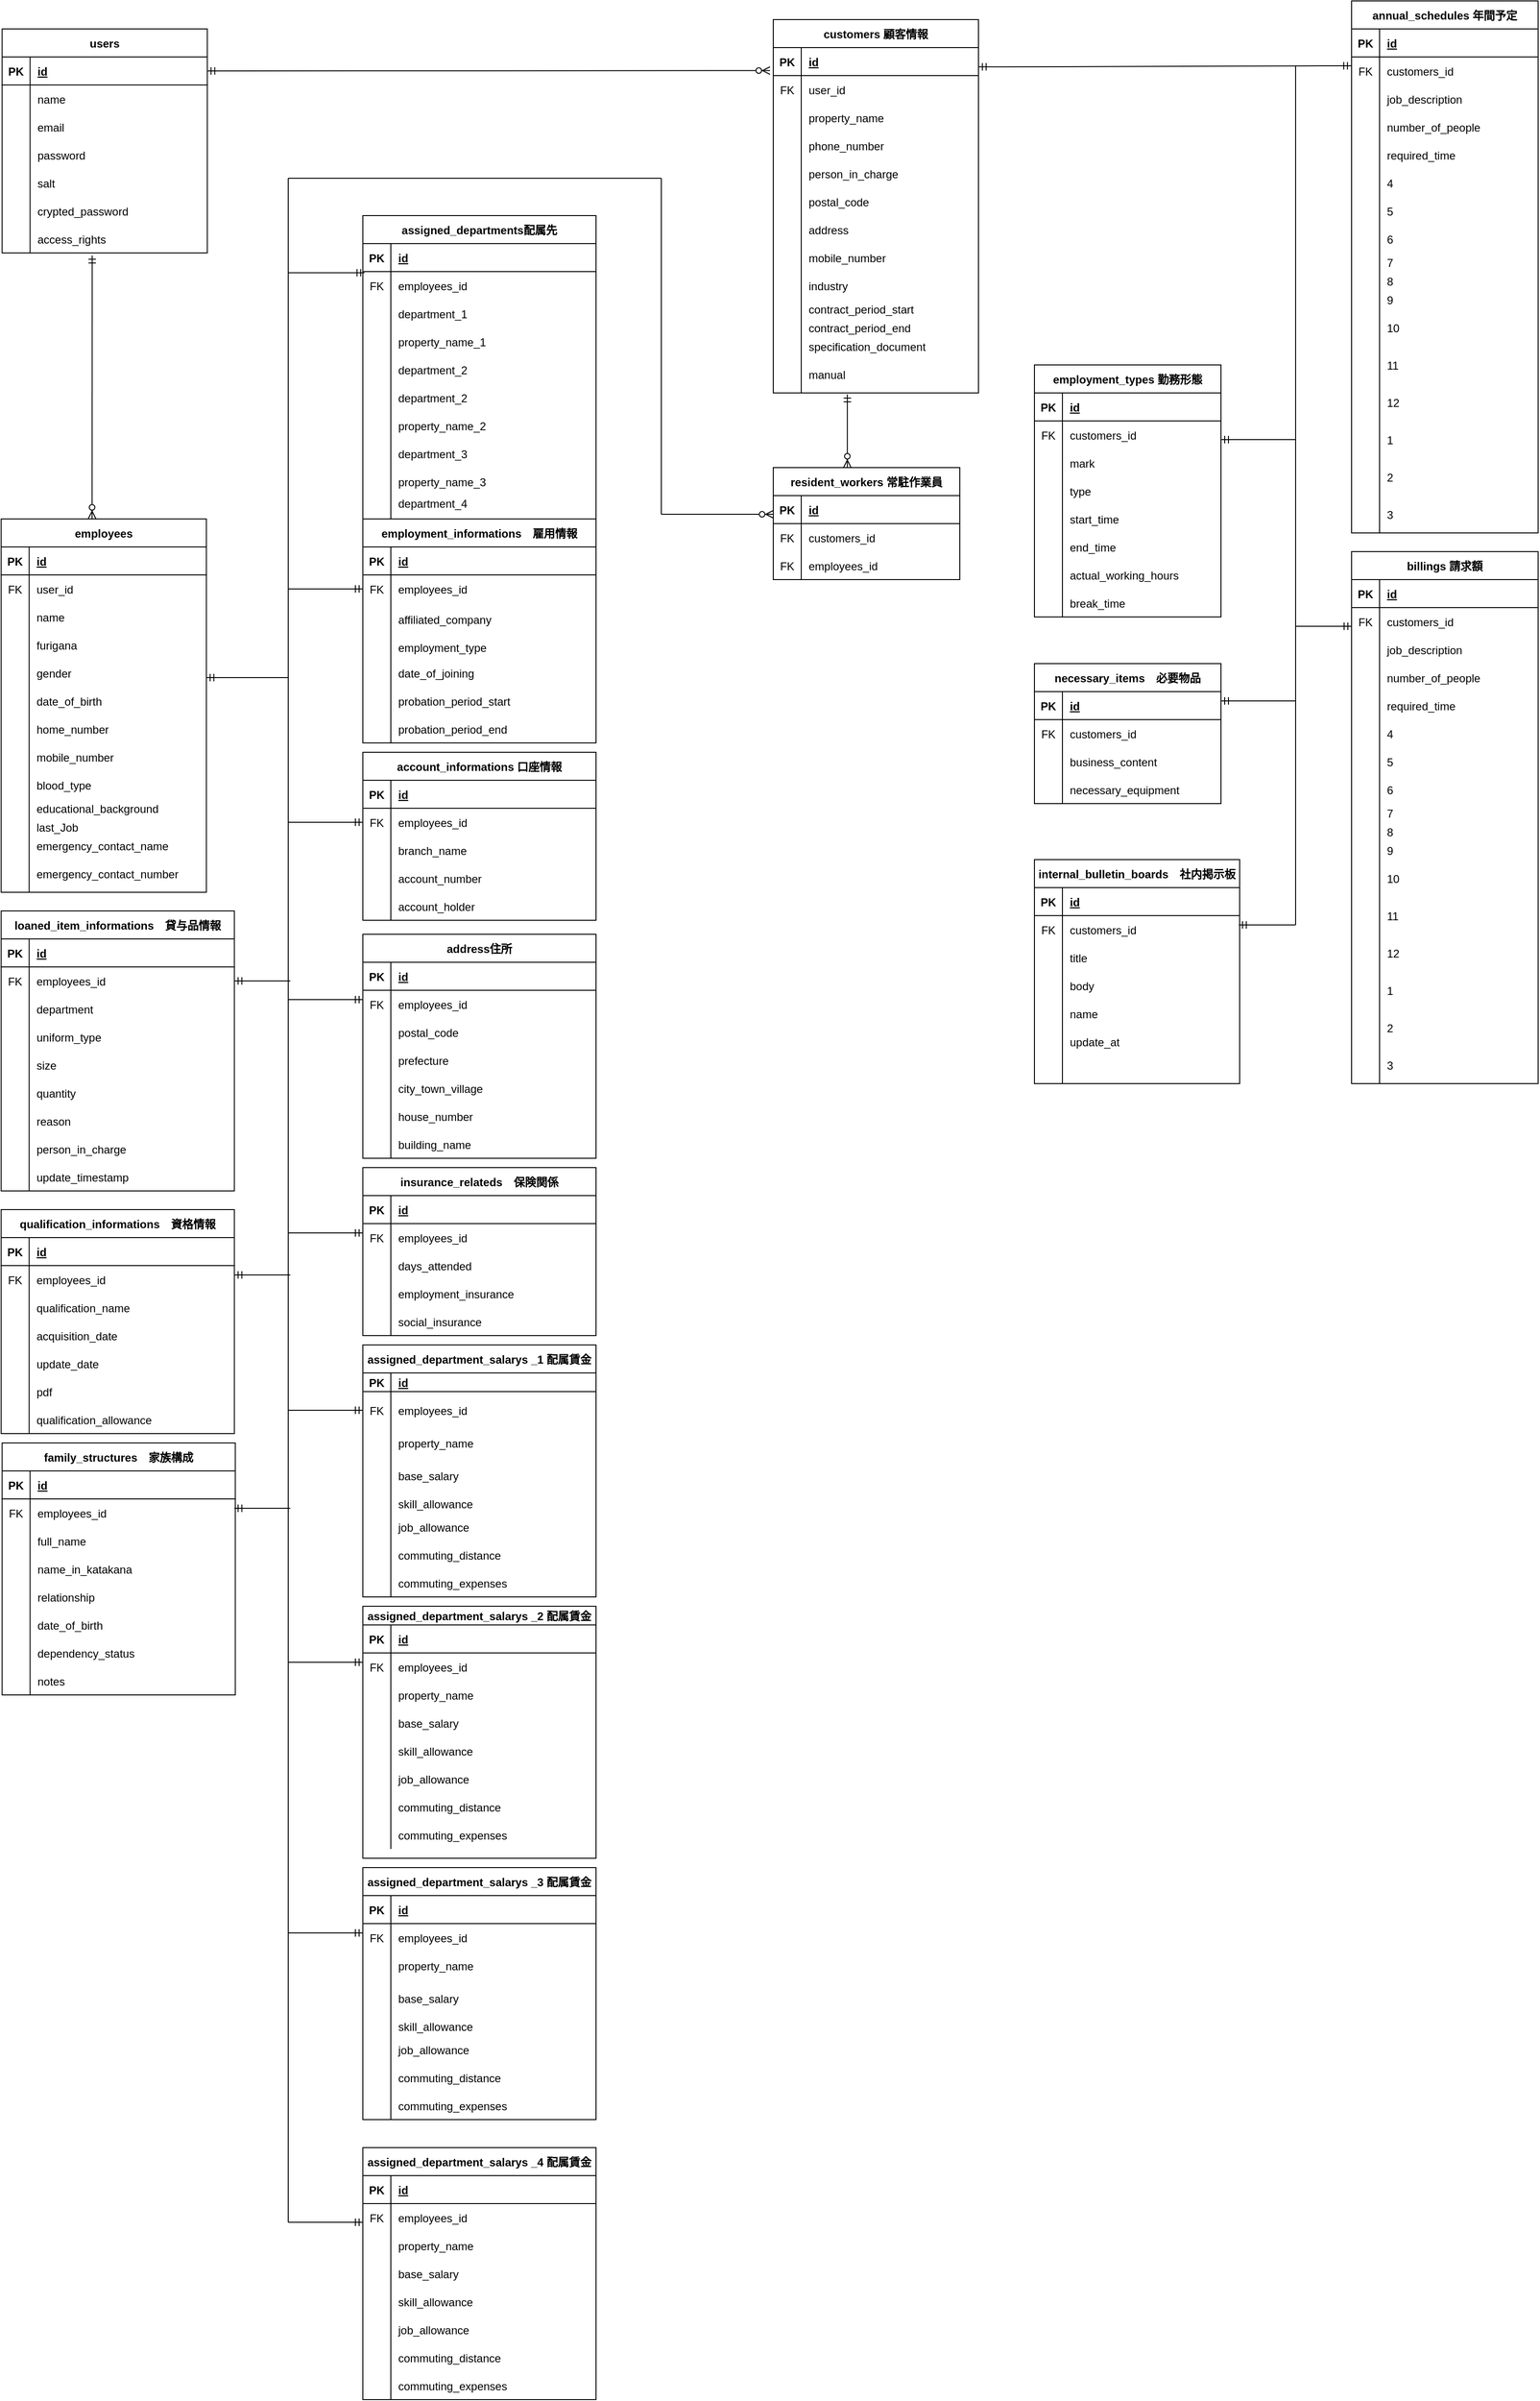<mxfile version="21.2.9" type="github">
  <diagram id="R2lEEEUBdFMjLlhIrx00" name="Page-1">
    <mxGraphModel dx="6290" dy="3013" grid="1" gridSize="10" guides="1" tooltips="1" connect="1" arrows="1" fold="1" page="1" pageScale="1" pageWidth="850" pageHeight="1100" math="0" shadow="0" extFonts="Permanent Marker^https://fonts.googleapis.com/css?family=Permanent+Marker">
      <root>
        <mxCell id="0" />
        <mxCell id="1" parent="0" />
        <mxCell id="C-vyLk0tnHw3VtMMgP7b-23" value="employees" style="shape=table;startSize=30;container=1;collapsible=1;childLayout=tableLayout;fixedRows=1;rowLines=0;fontStyle=1;align=center;resizeLast=1;" parent="1" vertex="1">
          <mxGeometry x="12.25" y="565" width="220" height="400" as="geometry" />
        </mxCell>
        <mxCell id="C-vyLk0tnHw3VtMMgP7b-24" value="" style="shape=partialRectangle;collapsible=0;dropTarget=0;pointerEvents=0;fillColor=none;points=[[0,0.5],[1,0.5]];portConstraint=eastwest;top=0;left=0;right=0;bottom=1;" parent="C-vyLk0tnHw3VtMMgP7b-23" vertex="1">
          <mxGeometry y="30" width="220" height="30" as="geometry" />
        </mxCell>
        <mxCell id="C-vyLk0tnHw3VtMMgP7b-25" value="PK" style="shape=partialRectangle;overflow=hidden;connectable=0;fillColor=none;top=0;left=0;bottom=0;right=0;fontStyle=1;" parent="C-vyLk0tnHw3VtMMgP7b-24" vertex="1">
          <mxGeometry width="30" height="30" as="geometry">
            <mxRectangle width="30" height="30" as="alternateBounds" />
          </mxGeometry>
        </mxCell>
        <mxCell id="C-vyLk0tnHw3VtMMgP7b-26" value="id" style="shape=partialRectangle;overflow=hidden;connectable=0;fillColor=none;top=0;left=0;bottom=0;right=0;align=left;spacingLeft=6;fontStyle=5;" parent="C-vyLk0tnHw3VtMMgP7b-24" vertex="1">
          <mxGeometry x="30" width="190" height="30" as="geometry">
            <mxRectangle width="190" height="30" as="alternateBounds" />
          </mxGeometry>
        </mxCell>
        <mxCell id="q82p52GkYPc020gqi1xa-748" style="shape=partialRectangle;collapsible=0;dropTarget=0;pointerEvents=0;fillColor=none;points=[[0,0.5],[1,0.5]];portConstraint=eastwest;top=0;left=0;right=0;bottom=0;" vertex="1" parent="C-vyLk0tnHw3VtMMgP7b-23">
          <mxGeometry y="60" width="220" height="30" as="geometry" />
        </mxCell>
        <mxCell id="q82p52GkYPc020gqi1xa-749" value="FK" style="shape=partialRectangle;overflow=hidden;connectable=0;fillColor=none;top=0;left=0;bottom=0;right=0;" vertex="1" parent="q82p52GkYPc020gqi1xa-748">
          <mxGeometry width="30" height="30" as="geometry">
            <mxRectangle width="30" height="30" as="alternateBounds" />
          </mxGeometry>
        </mxCell>
        <mxCell id="q82p52GkYPc020gqi1xa-750" value="user_id" style="shape=partialRectangle;overflow=hidden;connectable=0;fillColor=none;top=0;left=0;bottom=0;right=0;align=left;spacingLeft=6;" vertex="1" parent="q82p52GkYPc020gqi1xa-748">
          <mxGeometry x="30" width="190" height="30" as="geometry">
            <mxRectangle width="190" height="30" as="alternateBounds" />
          </mxGeometry>
        </mxCell>
        <mxCell id="C-vyLk0tnHw3VtMMgP7b-27" value="" style="shape=partialRectangle;collapsible=0;dropTarget=0;pointerEvents=0;fillColor=none;points=[[0,0.5],[1,0.5]];portConstraint=eastwest;top=0;left=0;right=0;bottom=0;" parent="C-vyLk0tnHw3VtMMgP7b-23" vertex="1">
          <mxGeometry y="90" width="220" height="30" as="geometry" />
        </mxCell>
        <mxCell id="C-vyLk0tnHw3VtMMgP7b-28" value="" style="shape=partialRectangle;overflow=hidden;connectable=0;fillColor=none;top=0;left=0;bottom=0;right=0;" parent="C-vyLk0tnHw3VtMMgP7b-27" vertex="1">
          <mxGeometry width="30" height="30" as="geometry">
            <mxRectangle width="30" height="30" as="alternateBounds" />
          </mxGeometry>
        </mxCell>
        <mxCell id="C-vyLk0tnHw3VtMMgP7b-29" value="name" style="shape=partialRectangle;overflow=hidden;connectable=0;fillColor=none;top=0;left=0;bottom=0;right=0;align=left;spacingLeft=6;" parent="C-vyLk0tnHw3VtMMgP7b-27" vertex="1">
          <mxGeometry x="30" width="190" height="30" as="geometry">
            <mxRectangle width="190" height="30" as="alternateBounds" />
          </mxGeometry>
        </mxCell>
        <mxCell id="q82p52GkYPc020gqi1xa-2" style="shape=partialRectangle;collapsible=0;dropTarget=0;pointerEvents=0;fillColor=none;points=[[0,0.5],[1,0.5]];portConstraint=eastwest;top=0;left=0;right=0;bottom=0;" vertex="1" parent="C-vyLk0tnHw3VtMMgP7b-23">
          <mxGeometry y="120" width="220" height="30" as="geometry" />
        </mxCell>
        <mxCell id="q82p52GkYPc020gqi1xa-3" style="shape=partialRectangle;overflow=hidden;connectable=0;fillColor=none;top=0;left=0;bottom=0;right=0;" vertex="1" parent="q82p52GkYPc020gqi1xa-2">
          <mxGeometry width="30" height="30" as="geometry">
            <mxRectangle width="30" height="30" as="alternateBounds" />
          </mxGeometry>
        </mxCell>
        <mxCell id="q82p52GkYPc020gqi1xa-4" value="furigana" style="shape=partialRectangle;overflow=hidden;connectable=0;fillColor=none;top=0;left=0;bottom=0;right=0;align=left;spacingLeft=6;" vertex="1" parent="q82p52GkYPc020gqi1xa-2">
          <mxGeometry x="30" width="190" height="30" as="geometry">
            <mxRectangle width="190" height="30" as="alternateBounds" />
          </mxGeometry>
        </mxCell>
        <mxCell id="q82p52GkYPc020gqi1xa-5" style="shape=partialRectangle;collapsible=0;dropTarget=0;pointerEvents=0;fillColor=none;points=[[0,0.5],[1,0.5]];portConstraint=eastwest;top=0;left=0;right=0;bottom=0;" vertex="1" parent="C-vyLk0tnHw3VtMMgP7b-23">
          <mxGeometry y="150" width="220" height="30" as="geometry" />
        </mxCell>
        <mxCell id="q82p52GkYPc020gqi1xa-6" style="shape=partialRectangle;overflow=hidden;connectable=0;fillColor=none;top=0;left=0;bottom=0;right=0;" vertex="1" parent="q82p52GkYPc020gqi1xa-5">
          <mxGeometry width="30" height="30" as="geometry">
            <mxRectangle width="30" height="30" as="alternateBounds" />
          </mxGeometry>
        </mxCell>
        <mxCell id="q82p52GkYPc020gqi1xa-7" value="gender" style="shape=partialRectangle;overflow=hidden;connectable=0;fillColor=none;top=0;left=0;bottom=0;right=0;align=left;spacingLeft=6;" vertex="1" parent="q82p52GkYPc020gqi1xa-5">
          <mxGeometry x="30" width="190" height="30" as="geometry">
            <mxRectangle width="190" height="30" as="alternateBounds" />
          </mxGeometry>
        </mxCell>
        <mxCell id="q82p52GkYPc020gqi1xa-17" style="shape=partialRectangle;collapsible=0;dropTarget=0;pointerEvents=0;fillColor=none;points=[[0,0.5],[1,0.5]];portConstraint=eastwest;top=0;left=0;right=0;bottom=0;" vertex="1" parent="C-vyLk0tnHw3VtMMgP7b-23">
          <mxGeometry y="180" width="220" height="30" as="geometry" />
        </mxCell>
        <mxCell id="q82p52GkYPc020gqi1xa-18" style="shape=partialRectangle;overflow=hidden;connectable=0;fillColor=none;top=0;left=0;bottom=0;right=0;" vertex="1" parent="q82p52GkYPc020gqi1xa-17">
          <mxGeometry width="30" height="30" as="geometry">
            <mxRectangle width="30" height="30" as="alternateBounds" />
          </mxGeometry>
        </mxCell>
        <mxCell id="q82p52GkYPc020gqi1xa-19" value="date_of_birth" style="shape=partialRectangle;overflow=hidden;connectable=0;fillColor=none;top=0;left=0;bottom=0;right=0;align=left;spacingLeft=6;" vertex="1" parent="q82p52GkYPc020gqi1xa-17">
          <mxGeometry x="30" width="190" height="30" as="geometry">
            <mxRectangle width="190" height="30" as="alternateBounds" />
          </mxGeometry>
        </mxCell>
        <mxCell id="q82p52GkYPc020gqi1xa-14" style="shape=partialRectangle;collapsible=0;dropTarget=0;pointerEvents=0;fillColor=none;points=[[0,0.5],[1,0.5]];portConstraint=eastwest;top=0;left=0;right=0;bottom=0;" vertex="1" parent="C-vyLk0tnHw3VtMMgP7b-23">
          <mxGeometry y="210" width="220" height="30" as="geometry" />
        </mxCell>
        <mxCell id="q82p52GkYPc020gqi1xa-15" style="shape=partialRectangle;overflow=hidden;connectable=0;fillColor=none;top=0;left=0;bottom=0;right=0;" vertex="1" parent="q82p52GkYPc020gqi1xa-14">
          <mxGeometry width="30" height="30" as="geometry">
            <mxRectangle width="30" height="30" as="alternateBounds" />
          </mxGeometry>
        </mxCell>
        <mxCell id="q82p52GkYPc020gqi1xa-16" value="home_number" style="shape=partialRectangle;overflow=hidden;connectable=0;fillColor=none;top=0;left=0;bottom=0;right=0;align=left;spacingLeft=6;" vertex="1" parent="q82p52GkYPc020gqi1xa-14">
          <mxGeometry x="30" width="190" height="30" as="geometry">
            <mxRectangle width="190" height="30" as="alternateBounds" />
          </mxGeometry>
        </mxCell>
        <mxCell id="q82p52GkYPc020gqi1xa-11" style="shape=partialRectangle;collapsible=0;dropTarget=0;pointerEvents=0;fillColor=none;points=[[0,0.5],[1,0.5]];portConstraint=eastwest;top=0;left=0;right=0;bottom=0;" vertex="1" parent="C-vyLk0tnHw3VtMMgP7b-23">
          <mxGeometry y="240" width="220" height="30" as="geometry" />
        </mxCell>
        <mxCell id="q82p52GkYPc020gqi1xa-12" style="shape=partialRectangle;overflow=hidden;connectable=0;fillColor=none;top=0;left=0;bottom=0;right=0;" vertex="1" parent="q82p52GkYPc020gqi1xa-11">
          <mxGeometry width="30" height="30" as="geometry">
            <mxRectangle width="30" height="30" as="alternateBounds" />
          </mxGeometry>
        </mxCell>
        <mxCell id="q82p52GkYPc020gqi1xa-13" value="mobile_number" style="shape=partialRectangle;overflow=hidden;connectable=0;fillColor=none;top=0;left=0;bottom=0;right=0;align=left;spacingLeft=6;" vertex="1" parent="q82p52GkYPc020gqi1xa-11">
          <mxGeometry x="30" width="190" height="30" as="geometry">
            <mxRectangle width="190" height="30" as="alternateBounds" />
          </mxGeometry>
        </mxCell>
        <mxCell id="q82p52GkYPc020gqi1xa-8" style="shape=partialRectangle;collapsible=0;dropTarget=0;pointerEvents=0;fillColor=none;points=[[0,0.5],[1,0.5]];portConstraint=eastwest;top=0;left=0;right=0;bottom=0;" vertex="1" parent="C-vyLk0tnHw3VtMMgP7b-23">
          <mxGeometry y="270" width="220" height="30" as="geometry" />
        </mxCell>
        <mxCell id="q82p52GkYPc020gqi1xa-9" style="shape=partialRectangle;overflow=hidden;connectable=0;fillColor=none;top=0;left=0;bottom=0;right=0;" vertex="1" parent="q82p52GkYPc020gqi1xa-8">
          <mxGeometry width="30" height="30" as="geometry">
            <mxRectangle width="30" height="30" as="alternateBounds" />
          </mxGeometry>
        </mxCell>
        <mxCell id="q82p52GkYPc020gqi1xa-10" value="blood_type" style="shape=partialRectangle;overflow=hidden;connectable=0;fillColor=none;top=0;left=0;bottom=0;right=0;align=left;spacingLeft=6;" vertex="1" parent="q82p52GkYPc020gqi1xa-8">
          <mxGeometry x="30" width="190" height="30" as="geometry">
            <mxRectangle width="190" height="30" as="alternateBounds" />
          </mxGeometry>
        </mxCell>
        <mxCell id="q82p52GkYPc020gqi1xa-49" style="shape=partialRectangle;collapsible=0;dropTarget=0;pointerEvents=0;fillColor=none;points=[[0,0.5],[1,0.5]];portConstraint=eastwest;top=0;left=0;right=0;bottom=0;" vertex="1" parent="C-vyLk0tnHw3VtMMgP7b-23">
          <mxGeometry y="300" width="220" height="20" as="geometry" />
        </mxCell>
        <mxCell id="q82p52GkYPc020gqi1xa-50" style="shape=partialRectangle;overflow=hidden;connectable=0;fillColor=none;top=0;left=0;bottom=0;right=0;" vertex="1" parent="q82p52GkYPc020gqi1xa-49">
          <mxGeometry width="30" height="20" as="geometry">
            <mxRectangle width="30" height="20" as="alternateBounds" />
          </mxGeometry>
        </mxCell>
        <mxCell id="q82p52GkYPc020gqi1xa-51" value="educational_background" style="shape=partialRectangle;overflow=hidden;connectable=0;fillColor=none;top=0;left=0;bottom=0;right=0;align=left;spacingLeft=6;" vertex="1" parent="q82p52GkYPc020gqi1xa-49">
          <mxGeometry x="30" width="190" height="20" as="geometry">
            <mxRectangle width="190" height="20" as="alternateBounds" />
          </mxGeometry>
        </mxCell>
        <mxCell id="q82p52GkYPc020gqi1xa-83" style="shape=partialRectangle;collapsible=0;dropTarget=0;pointerEvents=0;fillColor=none;points=[[0,0.5],[1,0.5]];portConstraint=eastwest;top=0;left=0;right=0;bottom=0;" vertex="1" parent="C-vyLk0tnHw3VtMMgP7b-23">
          <mxGeometry y="320" width="220" height="20" as="geometry" />
        </mxCell>
        <mxCell id="q82p52GkYPc020gqi1xa-84" style="shape=partialRectangle;overflow=hidden;connectable=0;fillColor=none;top=0;left=0;bottom=0;right=0;" vertex="1" parent="q82p52GkYPc020gqi1xa-83">
          <mxGeometry width="30" height="20" as="geometry">
            <mxRectangle width="30" height="20" as="alternateBounds" />
          </mxGeometry>
        </mxCell>
        <mxCell id="q82p52GkYPc020gqi1xa-85" value="last_Job" style="shape=partialRectangle;overflow=hidden;connectable=0;fillColor=none;top=0;left=0;bottom=0;right=0;align=left;spacingLeft=6;" vertex="1" parent="q82p52GkYPc020gqi1xa-83">
          <mxGeometry x="30" width="190" height="20" as="geometry">
            <mxRectangle width="190" height="20" as="alternateBounds" />
          </mxGeometry>
        </mxCell>
        <mxCell id="q82p52GkYPc020gqi1xa-80" style="shape=partialRectangle;collapsible=0;dropTarget=0;pointerEvents=0;fillColor=none;points=[[0,0.5],[1,0.5]];portConstraint=eastwest;top=0;left=0;right=0;bottom=0;" vertex="1" parent="C-vyLk0tnHw3VtMMgP7b-23">
          <mxGeometry y="340" width="220" height="20" as="geometry" />
        </mxCell>
        <mxCell id="q82p52GkYPc020gqi1xa-81" style="shape=partialRectangle;overflow=hidden;connectable=0;fillColor=none;top=0;left=0;bottom=0;right=0;" vertex="1" parent="q82p52GkYPc020gqi1xa-80">
          <mxGeometry width="30" height="20" as="geometry">
            <mxRectangle width="30" height="20" as="alternateBounds" />
          </mxGeometry>
        </mxCell>
        <mxCell id="q82p52GkYPc020gqi1xa-82" value="emergency_contact_name" style="shape=partialRectangle;overflow=hidden;connectable=0;fillColor=none;top=0;left=0;bottom=0;right=0;align=left;spacingLeft=6;" vertex="1" parent="q82p52GkYPc020gqi1xa-80">
          <mxGeometry x="30" width="190" height="20" as="geometry">
            <mxRectangle width="190" height="20" as="alternateBounds" />
          </mxGeometry>
        </mxCell>
        <mxCell id="q82p52GkYPc020gqi1xa-89" style="shape=partialRectangle;collapsible=0;dropTarget=0;pointerEvents=0;fillColor=none;points=[[0,0.5],[1,0.5]];portConstraint=eastwest;top=0;left=0;right=0;bottom=0;" vertex="1" parent="C-vyLk0tnHw3VtMMgP7b-23">
          <mxGeometry y="360" width="220" height="40" as="geometry" />
        </mxCell>
        <mxCell id="q82p52GkYPc020gqi1xa-90" style="shape=partialRectangle;overflow=hidden;connectable=0;fillColor=none;top=0;left=0;bottom=0;right=0;" vertex="1" parent="q82p52GkYPc020gqi1xa-89">
          <mxGeometry width="30" height="40" as="geometry">
            <mxRectangle width="30" height="40" as="alternateBounds" />
          </mxGeometry>
        </mxCell>
        <mxCell id="q82p52GkYPc020gqi1xa-91" value="emergency_contact_number" style="shape=partialRectangle;overflow=hidden;connectable=0;fillColor=none;top=0;left=0;bottom=0;right=0;align=left;spacingLeft=6;" vertex="1" parent="q82p52GkYPc020gqi1xa-89">
          <mxGeometry x="30" width="190" height="40" as="geometry">
            <mxRectangle width="190" height="40" as="alternateBounds" />
          </mxGeometry>
        </mxCell>
        <mxCell id="q82p52GkYPc020gqi1xa-52" value="assigned_departments配属先" style="shape=table;startSize=30;container=1;collapsible=1;childLayout=tableLayout;fixedRows=1;rowLines=0;fontStyle=1;align=center;resizeLast=1;" vertex="1" parent="1">
          <mxGeometry x="400" y="240" width="250" height="340" as="geometry" />
        </mxCell>
        <mxCell id="q82p52GkYPc020gqi1xa-53" value="" style="shape=partialRectangle;collapsible=0;dropTarget=0;pointerEvents=0;fillColor=none;points=[[0,0.5],[1,0.5]];portConstraint=eastwest;top=0;left=0;right=0;bottom=1;" vertex="1" parent="q82p52GkYPc020gqi1xa-52">
          <mxGeometry y="30" width="250" height="30" as="geometry" />
        </mxCell>
        <mxCell id="q82p52GkYPc020gqi1xa-54" value="PK" style="shape=partialRectangle;overflow=hidden;connectable=0;fillColor=none;top=0;left=0;bottom=0;right=0;fontStyle=1;" vertex="1" parent="q82p52GkYPc020gqi1xa-53">
          <mxGeometry width="30" height="30" as="geometry">
            <mxRectangle width="30" height="30" as="alternateBounds" />
          </mxGeometry>
        </mxCell>
        <mxCell id="q82p52GkYPc020gqi1xa-55" value="id" style="shape=partialRectangle;overflow=hidden;connectable=0;fillColor=none;top=0;left=0;bottom=0;right=0;align=left;spacingLeft=6;fontStyle=5;" vertex="1" parent="q82p52GkYPc020gqi1xa-53">
          <mxGeometry x="30" width="220" height="30" as="geometry">
            <mxRectangle width="220" height="30" as="alternateBounds" />
          </mxGeometry>
        </mxCell>
        <mxCell id="q82p52GkYPc020gqi1xa-100" style="shape=partialRectangle;collapsible=0;dropTarget=0;pointerEvents=0;fillColor=none;points=[[0,0.5],[1,0.5]];portConstraint=eastwest;top=0;left=0;right=0;bottom=0;" vertex="1" parent="q82p52GkYPc020gqi1xa-52">
          <mxGeometry y="60" width="250" height="30" as="geometry" />
        </mxCell>
        <mxCell id="q82p52GkYPc020gqi1xa-101" value="FK" style="shape=partialRectangle;overflow=hidden;connectable=0;fillColor=none;top=0;left=0;bottom=0;right=0;" vertex="1" parent="q82p52GkYPc020gqi1xa-100">
          <mxGeometry width="30" height="30" as="geometry">
            <mxRectangle width="30" height="30" as="alternateBounds" />
          </mxGeometry>
        </mxCell>
        <mxCell id="q82p52GkYPc020gqi1xa-102" value="employees_id" style="shape=partialRectangle;overflow=hidden;connectable=0;fillColor=none;top=0;left=0;bottom=0;right=0;align=left;spacingLeft=6;" vertex="1" parent="q82p52GkYPc020gqi1xa-100">
          <mxGeometry x="30" width="220" height="30" as="geometry">
            <mxRectangle width="220" height="30" as="alternateBounds" />
          </mxGeometry>
        </mxCell>
        <mxCell id="q82p52GkYPc020gqi1xa-59" style="shape=partialRectangle;collapsible=0;dropTarget=0;pointerEvents=0;fillColor=none;points=[[0,0.5],[1,0.5]];portConstraint=eastwest;top=0;left=0;right=0;bottom=0;" vertex="1" parent="q82p52GkYPc020gqi1xa-52">
          <mxGeometry y="90" width="250" height="30" as="geometry" />
        </mxCell>
        <mxCell id="q82p52GkYPc020gqi1xa-60" style="shape=partialRectangle;overflow=hidden;connectable=0;fillColor=none;top=0;left=0;bottom=0;right=0;" vertex="1" parent="q82p52GkYPc020gqi1xa-59">
          <mxGeometry width="30" height="30" as="geometry">
            <mxRectangle width="30" height="30" as="alternateBounds" />
          </mxGeometry>
        </mxCell>
        <mxCell id="q82p52GkYPc020gqi1xa-61" value="department_1" style="shape=partialRectangle;overflow=hidden;connectable=0;fillColor=none;top=0;left=0;bottom=0;right=0;align=left;spacingLeft=6;" vertex="1" parent="q82p52GkYPc020gqi1xa-59">
          <mxGeometry x="30" width="220" height="30" as="geometry">
            <mxRectangle width="220" height="30" as="alternateBounds" />
          </mxGeometry>
        </mxCell>
        <mxCell id="q82p52GkYPc020gqi1xa-62" style="shape=partialRectangle;collapsible=0;dropTarget=0;pointerEvents=0;fillColor=none;points=[[0,0.5],[1,0.5]];portConstraint=eastwest;top=0;left=0;right=0;bottom=0;" vertex="1" parent="q82p52GkYPc020gqi1xa-52">
          <mxGeometry y="120" width="250" height="30" as="geometry" />
        </mxCell>
        <mxCell id="q82p52GkYPc020gqi1xa-63" style="shape=partialRectangle;overflow=hidden;connectable=0;fillColor=none;top=0;left=0;bottom=0;right=0;" vertex="1" parent="q82p52GkYPc020gqi1xa-62">
          <mxGeometry width="30" height="30" as="geometry">
            <mxRectangle width="30" height="30" as="alternateBounds" />
          </mxGeometry>
        </mxCell>
        <mxCell id="q82p52GkYPc020gqi1xa-64" value="property_name_1" style="shape=partialRectangle;overflow=hidden;connectable=0;fillColor=none;top=0;left=0;bottom=0;right=0;align=left;spacingLeft=6;" vertex="1" parent="q82p52GkYPc020gqi1xa-62">
          <mxGeometry x="30" width="220" height="30" as="geometry">
            <mxRectangle width="220" height="30" as="alternateBounds" />
          </mxGeometry>
        </mxCell>
        <mxCell id="q82p52GkYPc020gqi1xa-760" style="shape=partialRectangle;collapsible=0;dropTarget=0;pointerEvents=0;fillColor=none;points=[[0,0.5],[1,0.5]];portConstraint=eastwest;top=0;left=0;right=0;bottom=0;" vertex="1" parent="q82p52GkYPc020gqi1xa-52">
          <mxGeometry y="150" width="250" height="30" as="geometry" />
        </mxCell>
        <mxCell id="q82p52GkYPc020gqi1xa-761" style="shape=partialRectangle;overflow=hidden;connectable=0;fillColor=none;top=0;left=0;bottom=0;right=0;" vertex="1" parent="q82p52GkYPc020gqi1xa-760">
          <mxGeometry width="30" height="30" as="geometry">
            <mxRectangle width="30" height="30" as="alternateBounds" />
          </mxGeometry>
        </mxCell>
        <mxCell id="q82p52GkYPc020gqi1xa-762" value="department_2" style="shape=partialRectangle;overflow=hidden;connectable=0;fillColor=none;top=0;left=0;bottom=0;right=0;align=left;spacingLeft=6;" vertex="1" parent="q82p52GkYPc020gqi1xa-760">
          <mxGeometry x="30" width="220" height="30" as="geometry">
            <mxRectangle width="220" height="30" as="alternateBounds" />
          </mxGeometry>
        </mxCell>
        <mxCell id="q82p52GkYPc020gqi1xa-65" style="shape=partialRectangle;collapsible=0;dropTarget=0;pointerEvents=0;fillColor=none;points=[[0,0.5],[1,0.5]];portConstraint=eastwest;top=0;left=0;right=0;bottom=0;" vertex="1" parent="q82p52GkYPc020gqi1xa-52">
          <mxGeometry y="180" width="250" height="30" as="geometry" />
        </mxCell>
        <mxCell id="q82p52GkYPc020gqi1xa-66" style="shape=partialRectangle;overflow=hidden;connectable=0;fillColor=none;top=0;left=0;bottom=0;right=0;" vertex="1" parent="q82p52GkYPc020gqi1xa-65">
          <mxGeometry width="30" height="30" as="geometry">
            <mxRectangle width="30" height="30" as="alternateBounds" />
          </mxGeometry>
        </mxCell>
        <mxCell id="q82p52GkYPc020gqi1xa-67" value="department_2" style="shape=partialRectangle;overflow=hidden;connectable=0;fillColor=none;top=0;left=0;bottom=0;right=0;align=left;spacingLeft=6;" vertex="1" parent="q82p52GkYPc020gqi1xa-65">
          <mxGeometry x="30" width="220" height="30" as="geometry">
            <mxRectangle width="220" height="30" as="alternateBounds" />
          </mxGeometry>
        </mxCell>
        <mxCell id="q82p52GkYPc020gqi1xa-68" style="shape=partialRectangle;collapsible=0;dropTarget=0;pointerEvents=0;fillColor=none;points=[[0,0.5],[1,0.5]];portConstraint=eastwest;top=0;left=0;right=0;bottom=0;" vertex="1" parent="q82p52GkYPc020gqi1xa-52">
          <mxGeometry y="210" width="250" height="30" as="geometry" />
        </mxCell>
        <mxCell id="q82p52GkYPc020gqi1xa-69" style="shape=partialRectangle;overflow=hidden;connectable=0;fillColor=none;top=0;left=0;bottom=0;right=0;" vertex="1" parent="q82p52GkYPc020gqi1xa-68">
          <mxGeometry width="30" height="30" as="geometry">
            <mxRectangle width="30" height="30" as="alternateBounds" />
          </mxGeometry>
        </mxCell>
        <mxCell id="q82p52GkYPc020gqi1xa-70" value="property_name_2" style="shape=partialRectangle;overflow=hidden;connectable=0;fillColor=none;top=0;left=0;bottom=0;right=0;align=left;spacingLeft=6;" vertex="1" parent="q82p52GkYPc020gqi1xa-68">
          <mxGeometry x="30" width="220" height="30" as="geometry">
            <mxRectangle width="220" height="30" as="alternateBounds" />
          </mxGeometry>
        </mxCell>
        <mxCell id="q82p52GkYPc020gqi1xa-71" style="shape=partialRectangle;collapsible=0;dropTarget=0;pointerEvents=0;fillColor=none;points=[[0,0.5],[1,0.5]];portConstraint=eastwest;top=0;left=0;right=0;bottom=0;" vertex="1" parent="q82p52GkYPc020gqi1xa-52">
          <mxGeometry y="240" width="250" height="30" as="geometry" />
        </mxCell>
        <mxCell id="q82p52GkYPc020gqi1xa-72" style="shape=partialRectangle;overflow=hidden;connectable=0;fillColor=none;top=0;left=0;bottom=0;right=0;" vertex="1" parent="q82p52GkYPc020gqi1xa-71">
          <mxGeometry width="30" height="30" as="geometry">
            <mxRectangle width="30" height="30" as="alternateBounds" />
          </mxGeometry>
        </mxCell>
        <mxCell id="q82p52GkYPc020gqi1xa-73" value="department_3" style="shape=partialRectangle;overflow=hidden;connectable=0;fillColor=none;top=0;left=0;bottom=0;right=0;align=left;spacingLeft=6;" vertex="1" parent="q82p52GkYPc020gqi1xa-71">
          <mxGeometry x="30" width="220" height="30" as="geometry">
            <mxRectangle width="220" height="30" as="alternateBounds" />
          </mxGeometry>
        </mxCell>
        <mxCell id="q82p52GkYPc020gqi1xa-74" style="shape=partialRectangle;collapsible=0;dropTarget=0;pointerEvents=0;fillColor=none;points=[[0,0.5],[1,0.5]];portConstraint=eastwest;top=0;left=0;right=0;bottom=0;" vertex="1" parent="q82p52GkYPc020gqi1xa-52">
          <mxGeometry y="270" width="250" height="30" as="geometry" />
        </mxCell>
        <mxCell id="q82p52GkYPc020gqi1xa-75" style="shape=partialRectangle;overflow=hidden;connectable=0;fillColor=none;top=0;left=0;bottom=0;right=0;" vertex="1" parent="q82p52GkYPc020gqi1xa-74">
          <mxGeometry width="30" height="30" as="geometry">
            <mxRectangle width="30" height="30" as="alternateBounds" />
          </mxGeometry>
        </mxCell>
        <mxCell id="q82p52GkYPc020gqi1xa-76" value="property_name_3" style="shape=partialRectangle;overflow=hidden;connectable=0;fillColor=none;top=0;left=0;bottom=0;right=0;align=left;spacingLeft=6;" vertex="1" parent="q82p52GkYPc020gqi1xa-74">
          <mxGeometry x="30" width="220" height="30" as="geometry">
            <mxRectangle width="220" height="30" as="alternateBounds" />
          </mxGeometry>
        </mxCell>
        <mxCell id="q82p52GkYPc020gqi1xa-77" style="shape=partialRectangle;collapsible=0;dropTarget=0;pointerEvents=0;fillColor=none;points=[[0,0.5],[1,0.5]];portConstraint=eastwest;top=0;left=0;right=0;bottom=0;" vertex="1" parent="q82p52GkYPc020gqi1xa-52">
          <mxGeometry y="300" width="250" height="20" as="geometry" />
        </mxCell>
        <mxCell id="q82p52GkYPc020gqi1xa-78" style="shape=partialRectangle;overflow=hidden;connectable=0;fillColor=none;top=0;left=0;bottom=0;right=0;" vertex="1" parent="q82p52GkYPc020gqi1xa-77">
          <mxGeometry width="30" height="20" as="geometry">
            <mxRectangle width="30" height="20" as="alternateBounds" />
          </mxGeometry>
        </mxCell>
        <mxCell id="q82p52GkYPc020gqi1xa-79" value="department_4&#xa;" style="shape=partialRectangle;overflow=hidden;connectable=0;fillColor=none;top=0;left=0;bottom=0;right=0;align=left;spacingLeft=6;" vertex="1" parent="q82p52GkYPc020gqi1xa-77">
          <mxGeometry x="30" width="220" height="20" as="geometry">
            <mxRectangle width="220" height="20" as="alternateBounds" />
          </mxGeometry>
        </mxCell>
        <mxCell id="q82p52GkYPc020gqi1xa-94" style="shape=partialRectangle;collapsible=0;dropTarget=0;pointerEvents=0;fillColor=none;points=[[0,0.5],[1,0.5]];portConstraint=eastwest;top=0;left=0;right=0;bottom=0;" vertex="1" parent="q82p52GkYPc020gqi1xa-52">
          <mxGeometry y="320" width="250" height="20" as="geometry" />
        </mxCell>
        <mxCell id="q82p52GkYPc020gqi1xa-95" style="shape=partialRectangle;overflow=hidden;connectable=0;fillColor=none;top=0;left=0;bottom=0;right=0;" vertex="1" parent="q82p52GkYPc020gqi1xa-94">
          <mxGeometry width="30" height="20" as="geometry">
            <mxRectangle width="30" height="20" as="alternateBounds" />
          </mxGeometry>
        </mxCell>
        <mxCell id="q82p52GkYPc020gqi1xa-96" value="property_name_4" style="shape=partialRectangle;overflow=hidden;connectable=0;fillColor=none;top=0;left=0;bottom=0;right=0;align=left;spacingLeft=6;" vertex="1" parent="q82p52GkYPc020gqi1xa-94">
          <mxGeometry x="30" width="220" height="20" as="geometry">
            <mxRectangle width="220" height="20" as="alternateBounds" />
          </mxGeometry>
        </mxCell>
        <mxCell id="q82p52GkYPc020gqi1xa-103" value="address住所" style="shape=table;startSize=30;container=1;collapsible=1;childLayout=tableLayout;fixedRows=1;rowLines=0;fontStyle=1;align=center;resizeLast=1;" vertex="1" parent="1">
          <mxGeometry x="400" y="1010" width="250" height="240" as="geometry" />
        </mxCell>
        <mxCell id="q82p52GkYPc020gqi1xa-104" value="" style="shape=partialRectangle;collapsible=0;dropTarget=0;pointerEvents=0;fillColor=none;points=[[0,0.5],[1,0.5]];portConstraint=eastwest;top=0;left=0;right=0;bottom=1;" vertex="1" parent="q82p52GkYPc020gqi1xa-103">
          <mxGeometry y="30" width="250" height="30" as="geometry" />
        </mxCell>
        <mxCell id="q82p52GkYPc020gqi1xa-105" value="PK" style="shape=partialRectangle;overflow=hidden;connectable=0;fillColor=none;top=0;left=0;bottom=0;right=0;fontStyle=1;" vertex="1" parent="q82p52GkYPc020gqi1xa-104">
          <mxGeometry width="30" height="30" as="geometry">
            <mxRectangle width="30" height="30" as="alternateBounds" />
          </mxGeometry>
        </mxCell>
        <mxCell id="q82p52GkYPc020gqi1xa-106" value="id" style="shape=partialRectangle;overflow=hidden;connectable=0;fillColor=none;top=0;left=0;bottom=0;right=0;align=left;spacingLeft=6;fontStyle=5;" vertex="1" parent="q82p52GkYPc020gqi1xa-104">
          <mxGeometry x="30" width="220" height="30" as="geometry">
            <mxRectangle width="220" height="30" as="alternateBounds" />
          </mxGeometry>
        </mxCell>
        <mxCell id="q82p52GkYPc020gqi1xa-107" style="shape=partialRectangle;collapsible=0;dropTarget=0;pointerEvents=0;fillColor=none;points=[[0,0.5],[1,0.5]];portConstraint=eastwest;top=0;left=0;right=0;bottom=0;" vertex="1" parent="q82p52GkYPc020gqi1xa-103">
          <mxGeometry y="60" width="250" height="30" as="geometry" />
        </mxCell>
        <mxCell id="q82p52GkYPc020gqi1xa-108" value="FK" style="shape=partialRectangle;overflow=hidden;connectable=0;fillColor=none;top=0;left=0;bottom=0;right=0;" vertex="1" parent="q82p52GkYPc020gqi1xa-107">
          <mxGeometry width="30" height="30" as="geometry">
            <mxRectangle width="30" height="30" as="alternateBounds" />
          </mxGeometry>
        </mxCell>
        <mxCell id="q82p52GkYPc020gqi1xa-109" value="employees_id" style="shape=partialRectangle;overflow=hidden;connectable=0;fillColor=none;top=0;left=0;bottom=0;right=0;align=left;spacingLeft=6;" vertex="1" parent="q82p52GkYPc020gqi1xa-107">
          <mxGeometry x="30" width="220" height="30" as="geometry">
            <mxRectangle width="220" height="30" as="alternateBounds" />
          </mxGeometry>
        </mxCell>
        <mxCell id="q82p52GkYPc020gqi1xa-110" style="shape=partialRectangle;collapsible=0;dropTarget=0;pointerEvents=0;fillColor=none;points=[[0,0.5],[1,0.5]];portConstraint=eastwest;top=0;left=0;right=0;bottom=0;" vertex="1" parent="q82p52GkYPc020gqi1xa-103">
          <mxGeometry y="90" width="250" height="30" as="geometry" />
        </mxCell>
        <mxCell id="q82p52GkYPc020gqi1xa-111" style="shape=partialRectangle;overflow=hidden;connectable=0;fillColor=none;top=0;left=0;bottom=0;right=0;" vertex="1" parent="q82p52GkYPc020gqi1xa-110">
          <mxGeometry width="30" height="30" as="geometry">
            <mxRectangle width="30" height="30" as="alternateBounds" />
          </mxGeometry>
        </mxCell>
        <mxCell id="q82p52GkYPc020gqi1xa-112" value="postal_code" style="shape=partialRectangle;overflow=hidden;connectable=0;fillColor=none;top=0;left=0;bottom=0;right=0;align=left;spacingLeft=6;" vertex="1" parent="q82p52GkYPc020gqi1xa-110">
          <mxGeometry x="30" width="220" height="30" as="geometry">
            <mxRectangle width="220" height="30" as="alternateBounds" />
          </mxGeometry>
        </mxCell>
        <mxCell id="q82p52GkYPc020gqi1xa-113" style="shape=partialRectangle;collapsible=0;dropTarget=0;pointerEvents=0;fillColor=none;points=[[0,0.5],[1,0.5]];portConstraint=eastwest;top=0;left=0;right=0;bottom=0;" vertex="1" parent="q82p52GkYPc020gqi1xa-103">
          <mxGeometry y="120" width="250" height="30" as="geometry" />
        </mxCell>
        <mxCell id="q82p52GkYPc020gqi1xa-114" style="shape=partialRectangle;overflow=hidden;connectable=0;fillColor=none;top=0;left=0;bottom=0;right=0;" vertex="1" parent="q82p52GkYPc020gqi1xa-113">
          <mxGeometry width="30" height="30" as="geometry">
            <mxRectangle width="30" height="30" as="alternateBounds" />
          </mxGeometry>
        </mxCell>
        <mxCell id="q82p52GkYPc020gqi1xa-115" value="prefecture" style="shape=partialRectangle;overflow=hidden;connectable=0;fillColor=none;top=0;left=0;bottom=0;right=0;align=left;spacingLeft=6;" vertex="1" parent="q82p52GkYPc020gqi1xa-113">
          <mxGeometry x="30" width="220" height="30" as="geometry">
            <mxRectangle width="220" height="30" as="alternateBounds" />
          </mxGeometry>
        </mxCell>
        <mxCell id="q82p52GkYPc020gqi1xa-116" style="shape=partialRectangle;collapsible=0;dropTarget=0;pointerEvents=0;fillColor=none;points=[[0,0.5],[1,0.5]];portConstraint=eastwest;top=0;left=0;right=0;bottom=0;" vertex="1" parent="q82p52GkYPc020gqi1xa-103">
          <mxGeometry y="150" width="250" height="30" as="geometry" />
        </mxCell>
        <mxCell id="q82p52GkYPc020gqi1xa-117" style="shape=partialRectangle;overflow=hidden;connectable=0;fillColor=none;top=0;left=0;bottom=0;right=0;" vertex="1" parent="q82p52GkYPc020gqi1xa-116">
          <mxGeometry width="30" height="30" as="geometry">
            <mxRectangle width="30" height="30" as="alternateBounds" />
          </mxGeometry>
        </mxCell>
        <mxCell id="q82p52GkYPc020gqi1xa-118" value="city_town_village" style="shape=partialRectangle;overflow=hidden;connectable=0;fillColor=none;top=0;left=0;bottom=0;right=0;align=left;spacingLeft=6;" vertex="1" parent="q82p52GkYPc020gqi1xa-116">
          <mxGeometry x="30" width="220" height="30" as="geometry">
            <mxRectangle width="220" height="30" as="alternateBounds" />
          </mxGeometry>
        </mxCell>
        <mxCell id="q82p52GkYPc020gqi1xa-119" style="shape=partialRectangle;collapsible=0;dropTarget=0;pointerEvents=0;fillColor=none;points=[[0,0.5],[1,0.5]];portConstraint=eastwest;top=0;left=0;right=0;bottom=0;" vertex="1" parent="q82p52GkYPc020gqi1xa-103">
          <mxGeometry y="180" width="250" height="30" as="geometry" />
        </mxCell>
        <mxCell id="q82p52GkYPc020gqi1xa-120" style="shape=partialRectangle;overflow=hidden;connectable=0;fillColor=none;top=0;left=0;bottom=0;right=0;" vertex="1" parent="q82p52GkYPc020gqi1xa-119">
          <mxGeometry width="30" height="30" as="geometry">
            <mxRectangle width="30" height="30" as="alternateBounds" />
          </mxGeometry>
        </mxCell>
        <mxCell id="q82p52GkYPc020gqi1xa-121" value="house_number" style="shape=partialRectangle;overflow=hidden;connectable=0;fillColor=none;top=0;left=0;bottom=0;right=0;align=left;spacingLeft=6;" vertex="1" parent="q82p52GkYPc020gqi1xa-119">
          <mxGeometry x="30" width="220" height="30" as="geometry">
            <mxRectangle width="220" height="30" as="alternateBounds" />
          </mxGeometry>
        </mxCell>
        <mxCell id="q82p52GkYPc020gqi1xa-122" style="shape=partialRectangle;collapsible=0;dropTarget=0;pointerEvents=0;fillColor=none;points=[[0,0.5],[1,0.5]];portConstraint=eastwest;top=0;left=0;right=0;bottom=0;" vertex="1" parent="q82p52GkYPc020gqi1xa-103">
          <mxGeometry y="210" width="250" height="30" as="geometry" />
        </mxCell>
        <mxCell id="q82p52GkYPc020gqi1xa-123" style="shape=partialRectangle;overflow=hidden;connectable=0;fillColor=none;top=0;left=0;bottom=0;right=0;" vertex="1" parent="q82p52GkYPc020gqi1xa-122">
          <mxGeometry width="30" height="30" as="geometry">
            <mxRectangle width="30" height="30" as="alternateBounds" />
          </mxGeometry>
        </mxCell>
        <mxCell id="q82p52GkYPc020gqi1xa-124" value="building_name" style="shape=partialRectangle;overflow=hidden;connectable=0;fillColor=none;top=0;left=0;bottom=0;right=0;align=left;spacingLeft=6;" vertex="1" parent="q82p52GkYPc020gqi1xa-122">
          <mxGeometry x="30" width="220" height="30" as="geometry">
            <mxRectangle width="220" height="30" as="alternateBounds" />
          </mxGeometry>
        </mxCell>
        <mxCell id="q82p52GkYPc020gqi1xa-134" value="employment_informations　雇用情報" style="shape=table;startSize=30;container=1;collapsible=1;childLayout=tableLayout;fixedRows=1;rowLines=0;fontStyle=1;align=center;resizeLast=1;" vertex="1" parent="1">
          <mxGeometry x="400" y="565" width="250" height="240" as="geometry" />
        </mxCell>
        <mxCell id="q82p52GkYPc020gqi1xa-135" value="" style="shape=partialRectangle;collapsible=0;dropTarget=0;pointerEvents=0;fillColor=none;points=[[0,0.5],[1,0.5]];portConstraint=eastwest;top=0;left=0;right=0;bottom=1;" vertex="1" parent="q82p52GkYPc020gqi1xa-134">
          <mxGeometry y="30" width="250" height="30" as="geometry" />
        </mxCell>
        <mxCell id="q82p52GkYPc020gqi1xa-136" value="PK" style="shape=partialRectangle;overflow=hidden;connectable=0;fillColor=none;top=0;left=0;bottom=0;right=0;fontStyle=1;" vertex="1" parent="q82p52GkYPc020gqi1xa-135">
          <mxGeometry width="30" height="30" as="geometry">
            <mxRectangle width="30" height="30" as="alternateBounds" />
          </mxGeometry>
        </mxCell>
        <mxCell id="q82p52GkYPc020gqi1xa-137" value="id" style="shape=partialRectangle;overflow=hidden;connectable=0;fillColor=none;top=0;left=0;bottom=0;right=0;align=left;spacingLeft=6;fontStyle=5;" vertex="1" parent="q82p52GkYPc020gqi1xa-135">
          <mxGeometry x="30" width="220" height="30" as="geometry">
            <mxRectangle width="220" height="30" as="alternateBounds" />
          </mxGeometry>
        </mxCell>
        <mxCell id="q82p52GkYPc020gqi1xa-138" style="shape=partialRectangle;collapsible=0;dropTarget=0;pointerEvents=0;fillColor=none;points=[[0,0.5],[1,0.5]];portConstraint=eastwest;top=0;left=0;right=0;bottom=0;" vertex="1" parent="q82p52GkYPc020gqi1xa-134">
          <mxGeometry y="60" width="250" height="30" as="geometry" />
        </mxCell>
        <mxCell id="q82p52GkYPc020gqi1xa-139" value="FK" style="shape=partialRectangle;overflow=hidden;connectable=0;fillColor=none;top=0;left=0;bottom=0;right=0;" vertex="1" parent="q82p52GkYPc020gqi1xa-138">
          <mxGeometry width="30" height="30" as="geometry">
            <mxRectangle width="30" height="30" as="alternateBounds" />
          </mxGeometry>
        </mxCell>
        <mxCell id="q82p52GkYPc020gqi1xa-140" value="employees_id" style="shape=partialRectangle;overflow=hidden;connectable=0;fillColor=none;top=0;left=0;bottom=0;right=0;align=left;spacingLeft=6;" vertex="1" parent="q82p52GkYPc020gqi1xa-138">
          <mxGeometry x="30" width="220" height="30" as="geometry">
            <mxRectangle width="220" height="30" as="alternateBounds" />
          </mxGeometry>
        </mxCell>
        <mxCell id="q82p52GkYPc020gqi1xa-141" style="shape=partialRectangle;collapsible=0;dropTarget=0;pointerEvents=0;fillColor=none;points=[[0,0.5],[1,0.5]];portConstraint=eastwest;top=0;left=0;right=0;bottom=0;" vertex="1" parent="q82p52GkYPc020gqi1xa-134">
          <mxGeometry y="90" width="250" height="35" as="geometry" />
        </mxCell>
        <mxCell id="q82p52GkYPc020gqi1xa-142" style="shape=partialRectangle;overflow=hidden;connectable=0;fillColor=none;top=0;left=0;bottom=0;right=0;" vertex="1" parent="q82p52GkYPc020gqi1xa-141">
          <mxGeometry width="30" height="35" as="geometry">
            <mxRectangle width="30" height="35" as="alternateBounds" />
          </mxGeometry>
        </mxCell>
        <mxCell id="q82p52GkYPc020gqi1xa-143" value="affiliated_company" style="shape=partialRectangle;overflow=hidden;connectable=0;fillColor=none;top=0;left=0;bottom=0;right=0;align=left;spacingLeft=6;" vertex="1" parent="q82p52GkYPc020gqi1xa-141">
          <mxGeometry x="30" width="220" height="35" as="geometry">
            <mxRectangle width="220" height="35" as="alternateBounds" />
          </mxGeometry>
        </mxCell>
        <mxCell id="q82p52GkYPc020gqi1xa-144" style="shape=partialRectangle;collapsible=0;dropTarget=0;pointerEvents=0;fillColor=none;points=[[0,0.5],[1,0.5]];portConstraint=eastwest;top=0;left=0;right=0;bottom=0;" vertex="1" parent="q82p52GkYPc020gqi1xa-134">
          <mxGeometry y="125" width="250" height="25" as="geometry" />
        </mxCell>
        <mxCell id="q82p52GkYPc020gqi1xa-145" style="shape=partialRectangle;overflow=hidden;connectable=0;fillColor=none;top=0;left=0;bottom=0;right=0;" vertex="1" parent="q82p52GkYPc020gqi1xa-144">
          <mxGeometry width="30" height="25" as="geometry">
            <mxRectangle width="30" height="25" as="alternateBounds" />
          </mxGeometry>
        </mxCell>
        <mxCell id="q82p52GkYPc020gqi1xa-146" value="employment_type" style="shape=partialRectangle;overflow=hidden;connectable=0;fillColor=none;top=0;left=0;bottom=0;right=0;align=left;spacingLeft=6;" vertex="1" parent="q82p52GkYPc020gqi1xa-144">
          <mxGeometry x="30" width="220" height="25" as="geometry">
            <mxRectangle width="220" height="25" as="alternateBounds" />
          </mxGeometry>
        </mxCell>
        <mxCell id="q82p52GkYPc020gqi1xa-147" style="shape=partialRectangle;collapsible=0;dropTarget=0;pointerEvents=0;fillColor=none;points=[[0,0.5],[1,0.5]];portConstraint=eastwest;top=0;left=0;right=0;bottom=0;" vertex="1" parent="q82p52GkYPc020gqi1xa-134">
          <mxGeometry y="150" width="250" height="30" as="geometry" />
        </mxCell>
        <mxCell id="q82p52GkYPc020gqi1xa-148" style="shape=partialRectangle;overflow=hidden;connectable=0;fillColor=none;top=0;left=0;bottom=0;right=0;" vertex="1" parent="q82p52GkYPc020gqi1xa-147">
          <mxGeometry width="30" height="30" as="geometry">
            <mxRectangle width="30" height="30" as="alternateBounds" />
          </mxGeometry>
        </mxCell>
        <mxCell id="q82p52GkYPc020gqi1xa-149" value="date_of_joining" style="shape=partialRectangle;overflow=hidden;connectable=0;fillColor=none;top=0;left=0;bottom=0;right=0;align=left;spacingLeft=6;" vertex="1" parent="q82p52GkYPc020gqi1xa-147">
          <mxGeometry x="30" width="220" height="30" as="geometry">
            <mxRectangle width="220" height="30" as="alternateBounds" />
          </mxGeometry>
        </mxCell>
        <mxCell id="q82p52GkYPc020gqi1xa-150" style="shape=partialRectangle;collapsible=0;dropTarget=0;pointerEvents=0;fillColor=none;points=[[0,0.5],[1,0.5]];portConstraint=eastwest;top=0;left=0;right=0;bottom=0;" vertex="1" parent="q82p52GkYPc020gqi1xa-134">
          <mxGeometry y="180" width="250" height="30" as="geometry" />
        </mxCell>
        <mxCell id="q82p52GkYPc020gqi1xa-151" style="shape=partialRectangle;overflow=hidden;connectable=0;fillColor=none;top=0;left=0;bottom=0;right=0;" vertex="1" parent="q82p52GkYPc020gqi1xa-150">
          <mxGeometry width="30" height="30" as="geometry">
            <mxRectangle width="30" height="30" as="alternateBounds" />
          </mxGeometry>
        </mxCell>
        <mxCell id="q82p52GkYPc020gqi1xa-152" value=" probation_period_start" style="shape=partialRectangle;overflow=hidden;connectable=0;fillColor=none;top=0;left=0;bottom=0;right=0;align=left;spacingLeft=6;" vertex="1" parent="q82p52GkYPc020gqi1xa-150">
          <mxGeometry x="30" width="220" height="30" as="geometry">
            <mxRectangle width="220" height="30" as="alternateBounds" />
          </mxGeometry>
        </mxCell>
        <mxCell id="q82p52GkYPc020gqi1xa-153" style="shape=partialRectangle;collapsible=0;dropTarget=0;pointerEvents=0;fillColor=none;points=[[0,0.5],[1,0.5]];portConstraint=eastwest;top=0;left=0;right=0;bottom=0;" vertex="1" parent="q82p52GkYPc020gqi1xa-134">
          <mxGeometry y="210" width="250" height="30" as="geometry" />
        </mxCell>
        <mxCell id="q82p52GkYPc020gqi1xa-154" style="shape=partialRectangle;overflow=hidden;connectable=0;fillColor=none;top=0;left=0;bottom=0;right=0;" vertex="1" parent="q82p52GkYPc020gqi1xa-153">
          <mxGeometry width="30" height="30" as="geometry">
            <mxRectangle width="30" height="30" as="alternateBounds" />
          </mxGeometry>
        </mxCell>
        <mxCell id="q82p52GkYPc020gqi1xa-155" value="probation_period_end" style="shape=partialRectangle;overflow=hidden;connectable=0;fillColor=none;top=0;left=0;bottom=0;right=0;align=left;spacingLeft=6;" vertex="1" parent="q82p52GkYPc020gqi1xa-153">
          <mxGeometry x="30" width="220" height="30" as="geometry">
            <mxRectangle width="220" height="30" as="alternateBounds" />
          </mxGeometry>
        </mxCell>
        <mxCell id="q82p52GkYPc020gqi1xa-156" value="insurance_relateds　保険関係" style="shape=table;startSize=30;container=1;collapsible=1;childLayout=tableLayout;fixedRows=1;rowLines=0;fontStyle=1;align=center;resizeLast=1;" vertex="1" parent="1">
          <mxGeometry x="400" y="1260" width="250" height="180" as="geometry" />
        </mxCell>
        <mxCell id="q82p52GkYPc020gqi1xa-157" value="" style="shape=partialRectangle;collapsible=0;dropTarget=0;pointerEvents=0;fillColor=none;points=[[0,0.5],[1,0.5]];portConstraint=eastwest;top=0;left=0;right=0;bottom=1;" vertex="1" parent="q82p52GkYPc020gqi1xa-156">
          <mxGeometry y="30" width="250" height="30" as="geometry" />
        </mxCell>
        <mxCell id="q82p52GkYPc020gqi1xa-158" value="PK" style="shape=partialRectangle;overflow=hidden;connectable=0;fillColor=none;top=0;left=0;bottom=0;right=0;fontStyle=1;" vertex="1" parent="q82p52GkYPc020gqi1xa-157">
          <mxGeometry width="30" height="30" as="geometry">
            <mxRectangle width="30" height="30" as="alternateBounds" />
          </mxGeometry>
        </mxCell>
        <mxCell id="q82p52GkYPc020gqi1xa-159" value="id" style="shape=partialRectangle;overflow=hidden;connectable=0;fillColor=none;top=0;left=0;bottom=0;right=0;align=left;spacingLeft=6;fontStyle=5;" vertex="1" parent="q82p52GkYPc020gqi1xa-157">
          <mxGeometry x="30" width="220" height="30" as="geometry">
            <mxRectangle width="220" height="30" as="alternateBounds" />
          </mxGeometry>
        </mxCell>
        <mxCell id="q82p52GkYPc020gqi1xa-160" style="shape=partialRectangle;collapsible=0;dropTarget=0;pointerEvents=0;fillColor=none;points=[[0,0.5],[1,0.5]];portConstraint=eastwest;top=0;left=0;right=0;bottom=0;" vertex="1" parent="q82p52GkYPc020gqi1xa-156">
          <mxGeometry y="60" width="250" height="30" as="geometry" />
        </mxCell>
        <mxCell id="q82p52GkYPc020gqi1xa-161" value="FK" style="shape=partialRectangle;overflow=hidden;connectable=0;fillColor=none;top=0;left=0;bottom=0;right=0;" vertex="1" parent="q82p52GkYPc020gqi1xa-160">
          <mxGeometry width="30" height="30" as="geometry">
            <mxRectangle width="30" height="30" as="alternateBounds" />
          </mxGeometry>
        </mxCell>
        <mxCell id="q82p52GkYPc020gqi1xa-162" value="employees_id" style="shape=partialRectangle;overflow=hidden;connectable=0;fillColor=none;top=0;left=0;bottom=0;right=0;align=left;spacingLeft=6;" vertex="1" parent="q82p52GkYPc020gqi1xa-160">
          <mxGeometry x="30" width="220" height="30" as="geometry">
            <mxRectangle width="220" height="30" as="alternateBounds" />
          </mxGeometry>
        </mxCell>
        <mxCell id="q82p52GkYPc020gqi1xa-163" style="shape=partialRectangle;collapsible=0;dropTarget=0;pointerEvents=0;fillColor=none;points=[[0,0.5],[1,0.5]];portConstraint=eastwest;top=0;left=0;right=0;bottom=0;" vertex="1" parent="q82p52GkYPc020gqi1xa-156">
          <mxGeometry y="90" width="250" height="30" as="geometry" />
        </mxCell>
        <mxCell id="q82p52GkYPc020gqi1xa-164" style="shape=partialRectangle;overflow=hidden;connectable=0;fillColor=none;top=0;left=0;bottom=0;right=0;" vertex="1" parent="q82p52GkYPc020gqi1xa-163">
          <mxGeometry width="30" height="30" as="geometry">
            <mxRectangle width="30" height="30" as="alternateBounds" />
          </mxGeometry>
        </mxCell>
        <mxCell id="q82p52GkYPc020gqi1xa-165" value=" days_attended" style="shape=partialRectangle;overflow=hidden;connectable=0;fillColor=none;top=0;left=0;bottom=0;right=0;align=left;spacingLeft=6;" vertex="1" parent="q82p52GkYPc020gqi1xa-163">
          <mxGeometry x="30" width="220" height="30" as="geometry">
            <mxRectangle width="220" height="30" as="alternateBounds" />
          </mxGeometry>
        </mxCell>
        <mxCell id="q82p52GkYPc020gqi1xa-166" style="shape=partialRectangle;collapsible=0;dropTarget=0;pointerEvents=0;fillColor=none;points=[[0,0.5],[1,0.5]];portConstraint=eastwest;top=0;left=0;right=0;bottom=0;" vertex="1" parent="q82p52GkYPc020gqi1xa-156">
          <mxGeometry y="120" width="250" height="30" as="geometry" />
        </mxCell>
        <mxCell id="q82p52GkYPc020gqi1xa-167" style="shape=partialRectangle;overflow=hidden;connectable=0;fillColor=none;top=0;left=0;bottom=0;right=0;" vertex="1" parent="q82p52GkYPc020gqi1xa-166">
          <mxGeometry width="30" height="30" as="geometry">
            <mxRectangle width="30" height="30" as="alternateBounds" />
          </mxGeometry>
        </mxCell>
        <mxCell id="q82p52GkYPc020gqi1xa-168" value="employment_insurance" style="shape=partialRectangle;overflow=hidden;connectable=0;fillColor=none;top=0;left=0;bottom=0;right=0;align=left;spacingLeft=6;" vertex="1" parent="q82p52GkYPc020gqi1xa-166">
          <mxGeometry x="30" width="220" height="30" as="geometry">
            <mxRectangle width="220" height="30" as="alternateBounds" />
          </mxGeometry>
        </mxCell>
        <mxCell id="q82p52GkYPc020gqi1xa-169" style="shape=partialRectangle;collapsible=0;dropTarget=0;pointerEvents=0;fillColor=none;points=[[0,0.5],[1,0.5]];portConstraint=eastwest;top=0;left=0;right=0;bottom=0;" vertex="1" parent="q82p52GkYPc020gqi1xa-156">
          <mxGeometry y="150" width="250" height="30" as="geometry" />
        </mxCell>
        <mxCell id="q82p52GkYPc020gqi1xa-170" style="shape=partialRectangle;overflow=hidden;connectable=0;fillColor=none;top=0;left=0;bottom=0;right=0;" vertex="1" parent="q82p52GkYPc020gqi1xa-169">
          <mxGeometry width="30" height="30" as="geometry">
            <mxRectangle width="30" height="30" as="alternateBounds" />
          </mxGeometry>
        </mxCell>
        <mxCell id="q82p52GkYPc020gqi1xa-171" value="social_insurance" style="shape=partialRectangle;overflow=hidden;connectable=0;fillColor=none;top=0;left=0;bottom=0;right=0;align=left;spacingLeft=6;" vertex="1" parent="q82p52GkYPc020gqi1xa-169">
          <mxGeometry x="30" width="220" height="30" as="geometry">
            <mxRectangle width="220" height="30" as="alternateBounds" />
          </mxGeometry>
        </mxCell>
        <mxCell id="q82p52GkYPc020gqi1xa-178" value="account_informations 口座情報" style="shape=table;startSize=30;container=1;collapsible=1;childLayout=tableLayout;fixedRows=1;rowLines=0;fontStyle=1;align=center;resizeLast=1;" vertex="1" parent="1">
          <mxGeometry x="400" y="815" width="250" height="180" as="geometry" />
        </mxCell>
        <mxCell id="q82p52GkYPc020gqi1xa-179" value="" style="shape=partialRectangle;collapsible=0;dropTarget=0;pointerEvents=0;fillColor=none;points=[[0,0.5],[1,0.5]];portConstraint=eastwest;top=0;left=0;right=0;bottom=1;" vertex="1" parent="q82p52GkYPc020gqi1xa-178">
          <mxGeometry y="30" width="250" height="30" as="geometry" />
        </mxCell>
        <mxCell id="q82p52GkYPc020gqi1xa-180" value="PK" style="shape=partialRectangle;overflow=hidden;connectable=0;fillColor=none;top=0;left=0;bottom=0;right=0;fontStyle=1;" vertex="1" parent="q82p52GkYPc020gqi1xa-179">
          <mxGeometry width="30" height="30" as="geometry">
            <mxRectangle width="30" height="30" as="alternateBounds" />
          </mxGeometry>
        </mxCell>
        <mxCell id="q82p52GkYPc020gqi1xa-181" value="id" style="shape=partialRectangle;overflow=hidden;connectable=0;fillColor=none;top=0;left=0;bottom=0;right=0;align=left;spacingLeft=6;fontStyle=5;" vertex="1" parent="q82p52GkYPc020gqi1xa-179">
          <mxGeometry x="30" width="220" height="30" as="geometry">
            <mxRectangle width="220" height="30" as="alternateBounds" />
          </mxGeometry>
        </mxCell>
        <mxCell id="q82p52GkYPc020gqi1xa-182" style="shape=partialRectangle;collapsible=0;dropTarget=0;pointerEvents=0;fillColor=none;points=[[0,0.5],[1,0.5]];portConstraint=eastwest;top=0;left=0;right=0;bottom=0;" vertex="1" parent="q82p52GkYPc020gqi1xa-178">
          <mxGeometry y="60" width="250" height="30" as="geometry" />
        </mxCell>
        <mxCell id="q82p52GkYPc020gqi1xa-183" value="FK" style="shape=partialRectangle;overflow=hidden;connectable=0;fillColor=none;top=0;left=0;bottom=0;right=0;" vertex="1" parent="q82p52GkYPc020gqi1xa-182">
          <mxGeometry width="30" height="30" as="geometry">
            <mxRectangle width="30" height="30" as="alternateBounds" />
          </mxGeometry>
        </mxCell>
        <mxCell id="q82p52GkYPc020gqi1xa-184" value="employees_id" style="shape=partialRectangle;overflow=hidden;connectable=0;fillColor=none;top=0;left=0;bottom=0;right=0;align=left;spacingLeft=6;" vertex="1" parent="q82p52GkYPc020gqi1xa-182">
          <mxGeometry x="30" width="220" height="30" as="geometry">
            <mxRectangle width="220" height="30" as="alternateBounds" />
          </mxGeometry>
        </mxCell>
        <mxCell id="q82p52GkYPc020gqi1xa-185" style="shape=partialRectangle;collapsible=0;dropTarget=0;pointerEvents=0;fillColor=none;points=[[0,0.5],[1,0.5]];portConstraint=eastwest;top=0;left=0;right=0;bottom=0;" vertex="1" parent="q82p52GkYPc020gqi1xa-178">
          <mxGeometry y="90" width="250" height="30" as="geometry" />
        </mxCell>
        <mxCell id="q82p52GkYPc020gqi1xa-186" style="shape=partialRectangle;overflow=hidden;connectable=0;fillColor=none;top=0;left=0;bottom=0;right=0;" vertex="1" parent="q82p52GkYPc020gqi1xa-185">
          <mxGeometry width="30" height="30" as="geometry">
            <mxRectangle width="30" height="30" as="alternateBounds" />
          </mxGeometry>
        </mxCell>
        <mxCell id="q82p52GkYPc020gqi1xa-187" value=" branch_name" style="shape=partialRectangle;overflow=hidden;connectable=0;fillColor=none;top=0;left=0;bottom=0;right=0;align=left;spacingLeft=6;" vertex="1" parent="q82p52GkYPc020gqi1xa-185">
          <mxGeometry x="30" width="220" height="30" as="geometry">
            <mxRectangle width="220" height="30" as="alternateBounds" />
          </mxGeometry>
        </mxCell>
        <mxCell id="q82p52GkYPc020gqi1xa-188" style="shape=partialRectangle;collapsible=0;dropTarget=0;pointerEvents=0;fillColor=none;points=[[0,0.5],[1,0.5]];portConstraint=eastwest;top=0;left=0;right=0;bottom=0;" vertex="1" parent="q82p52GkYPc020gqi1xa-178">
          <mxGeometry y="120" width="250" height="30" as="geometry" />
        </mxCell>
        <mxCell id="q82p52GkYPc020gqi1xa-189" style="shape=partialRectangle;overflow=hidden;connectable=0;fillColor=none;top=0;left=0;bottom=0;right=0;" vertex="1" parent="q82p52GkYPc020gqi1xa-188">
          <mxGeometry width="30" height="30" as="geometry">
            <mxRectangle width="30" height="30" as="alternateBounds" />
          </mxGeometry>
        </mxCell>
        <mxCell id="q82p52GkYPc020gqi1xa-190" value="account_number" style="shape=partialRectangle;overflow=hidden;connectable=0;fillColor=none;top=0;left=0;bottom=0;right=0;align=left;spacingLeft=6;" vertex="1" parent="q82p52GkYPc020gqi1xa-188">
          <mxGeometry x="30" width="220" height="30" as="geometry">
            <mxRectangle width="220" height="30" as="alternateBounds" />
          </mxGeometry>
        </mxCell>
        <mxCell id="q82p52GkYPc020gqi1xa-191" style="shape=partialRectangle;collapsible=0;dropTarget=0;pointerEvents=0;fillColor=none;points=[[0,0.5],[1,0.5]];portConstraint=eastwest;top=0;left=0;right=0;bottom=0;" vertex="1" parent="q82p52GkYPc020gqi1xa-178">
          <mxGeometry y="150" width="250" height="30" as="geometry" />
        </mxCell>
        <mxCell id="q82p52GkYPc020gqi1xa-192" style="shape=partialRectangle;overflow=hidden;connectable=0;fillColor=none;top=0;left=0;bottom=0;right=0;" vertex="1" parent="q82p52GkYPc020gqi1xa-191">
          <mxGeometry width="30" height="30" as="geometry">
            <mxRectangle width="30" height="30" as="alternateBounds" />
          </mxGeometry>
        </mxCell>
        <mxCell id="q82p52GkYPc020gqi1xa-193" value="account_holder" style="shape=partialRectangle;overflow=hidden;connectable=0;fillColor=none;top=0;left=0;bottom=0;right=0;align=left;spacingLeft=6;" vertex="1" parent="q82p52GkYPc020gqi1xa-191">
          <mxGeometry x="30" width="220" height="30" as="geometry">
            <mxRectangle width="220" height="30" as="alternateBounds" />
          </mxGeometry>
        </mxCell>
        <mxCell id="q82p52GkYPc020gqi1xa-200" value="assigned_department_salarys _1 配属賃金" style="shape=table;startSize=30;container=1;collapsible=1;childLayout=tableLayout;fixedRows=1;rowLines=0;fontStyle=1;align=center;resizeLast=1;" vertex="1" parent="1">
          <mxGeometry x="400" y="1450" width="250" height="270" as="geometry" />
        </mxCell>
        <mxCell id="q82p52GkYPc020gqi1xa-201" value="" style="shape=partialRectangle;collapsible=0;dropTarget=0;pointerEvents=0;fillColor=none;points=[[0,0.5],[1,0.5]];portConstraint=eastwest;top=0;left=0;right=0;bottom=1;" vertex="1" parent="q82p52GkYPc020gqi1xa-200">
          <mxGeometry y="30" width="250" height="20" as="geometry" />
        </mxCell>
        <mxCell id="q82p52GkYPc020gqi1xa-202" value="PK" style="shape=partialRectangle;overflow=hidden;connectable=0;fillColor=none;top=0;left=0;bottom=0;right=0;fontStyle=1;" vertex="1" parent="q82p52GkYPc020gqi1xa-201">
          <mxGeometry width="30" height="20" as="geometry">
            <mxRectangle width="30" height="20" as="alternateBounds" />
          </mxGeometry>
        </mxCell>
        <mxCell id="q82p52GkYPc020gqi1xa-203" value="id" style="shape=partialRectangle;overflow=hidden;connectable=0;fillColor=none;top=0;left=0;bottom=0;right=0;align=left;spacingLeft=6;fontStyle=5;" vertex="1" parent="q82p52GkYPc020gqi1xa-201">
          <mxGeometry x="30" width="220" height="20" as="geometry">
            <mxRectangle width="220" height="20" as="alternateBounds" />
          </mxGeometry>
        </mxCell>
        <mxCell id="q82p52GkYPc020gqi1xa-204" style="shape=partialRectangle;collapsible=0;dropTarget=0;pointerEvents=0;fillColor=none;points=[[0,0.5],[1,0.5]];portConstraint=eastwest;top=0;left=0;right=0;bottom=0;" vertex="1" parent="q82p52GkYPc020gqi1xa-200">
          <mxGeometry y="50" width="250" height="40" as="geometry" />
        </mxCell>
        <mxCell id="q82p52GkYPc020gqi1xa-205" value="FK" style="shape=partialRectangle;overflow=hidden;connectable=0;fillColor=none;top=0;left=0;bottom=0;right=0;" vertex="1" parent="q82p52GkYPc020gqi1xa-204">
          <mxGeometry width="30" height="40" as="geometry">
            <mxRectangle width="30" height="40" as="alternateBounds" />
          </mxGeometry>
        </mxCell>
        <mxCell id="q82p52GkYPc020gqi1xa-206" value="employees_id" style="shape=partialRectangle;overflow=hidden;connectable=0;fillColor=none;top=0;left=0;bottom=0;right=0;align=left;spacingLeft=6;" vertex="1" parent="q82p52GkYPc020gqi1xa-204">
          <mxGeometry x="30" width="220" height="40" as="geometry">
            <mxRectangle width="220" height="40" as="alternateBounds" />
          </mxGeometry>
        </mxCell>
        <mxCell id="q82p52GkYPc020gqi1xa-207" style="shape=partialRectangle;collapsible=0;dropTarget=0;pointerEvents=0;fillColor=none;points=[[0,0.5],[1,0.5]];portConstraint=eastwest;top=0;left=0;right=0;bottom=0;" vertex="1" parent="q82p52GkYPc020gqi1xa-200">
          <mxGeometry y="90" width="250" height="30" as="geometry" />
        </mxCell>
        <mxCell id="q82p52GkYPc020gqi1xa-208" style="shape=partialRectangle;overflow=hidden;connectable=0;fillColor=none;top=0;left=0;bottom=0;right=0;" vertex="1" parent="q82p52GkYPc020gqi1xa-207">
          <mxGeometry width="30" height="30" as="geometry">
            <mxRectangle width="30" height="30" as="alternateBounds" />
          </mxGeometry>
        </mxCell>
        <mxCell id="q82p52GkYPc020gqi1xa-209" value="property_name" style="shape=partialRectangle;overflow=hidden;connectable=0;fillColor=none;top=0;left=0;bottom=0;right=0;align=left;spacingLeft=6;" vertex="1" parent="q82p52GkYPc020gqi1xa-207">
          <mxGeometry x="30" width="220" height="30" as="geometry">
            <mxRectangle width="220" height="30" as="alternateBounds" />
          </mxGeometry>
        </mxCell>
        <mxCell id="q82p52GkYPc020gqi1xa-210" style="shape=partialRectangle;collapsible=0;dropTarget=0;pointerEvents=0;fillColor=none;points=[[0,0.5],[1,0.5]];portConstraint=eastwest;top=0;left=0;right=0;bottom=0;" vertex="1" parent="q82p52GkYPc020gqi1xa-200">
          <mxGeometry y="120" width="250" height="40" as="geometry" />
        </mxCell>
        <mxCell id="q82p52GkYPc020gqi1xa-211" style="shape=partialRectangle;overflow=hidden;connectable=0;fillColor=none;top=0;left=0;bottom=0;right=0;" vertex="1" parent="q82p52GkYPc020gqi1xa-210">
          <mxGeometry width="30" height="40" as="geometry">
            <mxRectangle width="30" height="40" as="alternateBounds" />
          </mxGeometry>
        </mxCell>
        <mxCell id="q82p52GkYPc020gqi1xa-212" value="base_salary " style="shape=partialRectangle;overflow=hidden;connectable=0;fillColor=none;top=0;left=0;bottom=0;right=0;align=left;spacingLeft=6;" vertex="1" parent="q82p52GkYPc020gqi1xa-210">
          <mxGeometry x="30" width="220" height="40" as="geometry">
            <mxRectangle width="220" height="40" as="alternateBounds" />
          </mxGeometry>
        </mxCell>
        <mxCell id="q82p52GkYPc020gqi1xa-213" style="shape=partialRectangle;collapsible=0;dropTarget=0;pointerEvents=0;fillColor=none;points=[[0,0.5],[1,0.5]];portConstraint=eastwest;top=0;left=0;right=0;bottom=0;" vertex="1" parent="q82p52GkYPc020gqi1xa-200">
          <mxGeometry y="160" width="250" height="20" as="geometry" />
        </mxCell>
        <mxCell id="q82p52GkYPc020gqi1xa-214" style="shape=partialRectangle;overflow=hidden;connectable=0;fillColor=none;top=0;left=0;bottom=0;right=0;" vertex="1" parent="q82p52GkYPc020gqi1xa-213">
          <mxGeometry width="30" height="20" as="geometry">
            <mxRectangle width="30" height="20" as="alternateBounds" />
          </mxGeometry>
        </mxCell>
        <mxCell id="q82p52GkYPc020gqi1xa-215" value="skill_allowance " style="shape=partialRectangle;overflow=hidden;connectable=0;fillColor=none;top=0;left=0;bottom=0;right=0;align=left;spacingLeft=6;" vertex="1" parent="q82p52GkYPc020gqi1xa-213">
          <mxGeometry x="30" width="220" height="20" as="geometry">
            <mxRectangle width="220" height="20" as="alternateBounds" />
          </mxGeometry>
        </mxCell>
        <mxCell id="q82p52GkYPc020gqi1xa-225" style="shape=partialRectangle;collapsible=0;dropTarget=0;pointerEvents=0;fillColor=none;points=[[0,0.5],[1,0.5]];portConstraint=eastwest;top=0;left=0;right=0;bottom=0;" vertex="1" parent="q82p52GkYPc020gqi1xa-200">
          <mxGeometry y="180" width="250" height="30" as="geometry" />
        </mxCell>
        <mxCell id="q82p52GkYPc020gqi1xa-226" style="shape=partialRectangle;overflow=hidden;connectable=0;fillColor=none;top=0;left=0;bottom=0;right=0;" vertex="1" parent="q82p52GkYPc020gqi1xa-225">
          <mxGeometry width="30" height="30" as="geometry">
            <mxRectangle width="30" height="30" as="alternateBounds" />
          </mxGeometry>
        </mxCell>
        <mxCell id="q82p52GkYPc020gqi1xa-227" value="job_allowance " style="shape=partialRectangle;overflow=hidden;connectable=0;fillColor=none;top=0;left=0;bottom=0;right=0;align=left;spacingLeft=6;" vertex="1" parent="q82p52GkYPc020gqi1xa-225">
          <mxGeometry x="30" width="220" height="30" as="geometry">
            <mxRectangle width="220" height="30" as="alternateBounds" />
          </mxGeometry>
        </mxCell>
        <mxCell id="q82p52GkYPc020gqi1xa-222" style="shape=partialRectangle;collapsible=0;dropTarget=0;pointerEvents=0;fillColor=none;points=[[0,0.5],[1,0.5]];portConstraint=eastwest;top=0;left=0;right=0;bottom=0;" vertex="1" parent="q82p52GkYPc020gqi1xa-200">
          <mxGeometry y="210" width="250" height="30" as="geometry" />
        </mxCell>
        <mxCell id="q82p52GkYPc020gqi1xa-223" style="shape=partialRectangle;overflow=hidden;connectable=0;fillColor=none;top=0;left=0;bottom=0;right=0;" vertex="1" parent="q82p52GkYPc020gqi1xa-222">
          <mxGeometry width="30" height="30" as="geometry">
            <mxRectangle width="30" height="30" as="alternateBounds" />
          </mxGeometry>
        </mxCell>
        <mxCell id="q82p52GkYPc020gqi1xa-224" value="commuting_distance " style="shape=partialRectangle;overflow=hidden;connectable=0;fillColor=none;top=0;left=0;bottom=0;right=0;align=left;spacingLeft=6;" vertex="1" parent="q82p52GkYPc020gqi1xa-222">
          <mxGeometry x="30" width="220" height="30" as="geometry">
            <mxRectangle width="220" height="30" as="alternateBounds" />
          </mxGeometry>
        </mxCell>
        <mxCell id="q82p52GkYPc020gqi1xa-219" style="shape=partialRectangle;collapsible=0;dropTarget=0;pointerEvents=0;fillColor=none;points=[[0,0.5],[1,0.5]];portConstraint=eastwest;top=0;left=0;right=0;bottom=0;" vertex="1" parent="q82p52GkYPc020gqi1xa-200">
          <mxGeometry y="240" width="250" height="30" as="geometry" />
        </mxCell>
        <mxCell id="q82p52GkYPc020gqi1xa-220" style="shape=partialRectangle;overflow=hidden;connectable=0;fillColor=none;top=0;left=0;bottom=0;right=0;" vertex="1" parent="q82p52GkYPc020gqi1xa-219">
          <mxGeometry width="30" height="30" as="geometry">
            <mxRectangle width="30" height="30" as="alternateBounds" />
          </mxGeometry>
        </mxCell>
        <mxCell id="q82p52GkYPc020gqi1xa-221" value="commuting_expenses " style="shape=partialRectangle;overflow=hidden;connectable=0;fillColor=none;top=0;left=0;bottom=0;right=0;align=left;spacingLeft=6;" vertex="1" parent="q82p52GkYPc020gqi1xa-219">
          <mxGeometry x="30" width="220" height="30" as="geometry">
            <mxRectangle width="220" height="30" as="alternateBounds" />
          </mxGeometry>
        </mxCell>
        <mxCell id="q82p52GkYPc020gqi1xa-228" value="assigned_department_salarys _2 配属賃金" style="shape=table;startSize=20;container=1;collapsible=1;childLayout=tableLayout;fixedRows=1;rowLines=0;fontStyle=1;align=center;resizeLast=1;" vertex="1" parent="1">
          <mxGeometry x="400" y="1730" width="250" height="270" as="geometry" />
        </mxCell>
        <mxCell id="q82p52GkYPc020gqi1xa-229" value="" style="shape=partialRectangle;collapsible=0;dropTarget=0;pointerEvents=0;fillColor=none;points=[[0,0.5],[1,0.5]];portConstraint=eastwest;top=0;left=0;right=0;bottom=1;" vertex="1" parent="q82p52GkYPc020gqi1xa-228">
          <mxGeometry y="20" width="250" height="30" as="geometry" />
        </mxCell>
        <mxCell id="q82p52GkYPc020gqi1xa-230" value="PK" style="shape=partialRectangle;overflow=hidden;connectable=0;fillColor=none;top=0;left=0;bottom=0;right=0;fontStyle=1;" vertex="1" parent="q82p52GkYPc020gqi1xa-229">
          <mxGeometry width="30" height="30" as="geometry">
            <mxRectangle width="30" height="30" as="alternateBounds" />
          </mxGeometry>
        </mxCell>
        <mxCell id="q82p52GkYPc020gqi1xa-231" value="id" style="shape=partialRectangle;overflow=hidden;connectable=0;fillColor=none;top=0;left=0;bottom=0;right=0;align=left;spacingLeft=6;fontStyle=5;" vertex="1" parent="q82p52GkYPc020gqi1xa-229">
          <mxGeometry x="30" width="220" height="30" as="geometry">
            <mxRectangle width="220" height="30" as="alternateBounds" />
          </mxGeometry>
        </mxCell>
        <mxCell id="q82p52GkYPc020gqi1xa-232" style="shape=partialRectangle;collapsible=0;dropTarget=0;pointerEvents=0;fillColor=none;points=[[0,0.5],[1,0.5]];portConstraint=eastwest;top=0;left=0;right=0;bottom=0;" vertex="1" parent="q82p52GkYPc020gqi1xa-228">
          <mxGeometry y="50" width="250" height="30" as="geometry" />
        </mxCell>
        <mxCell id="q82p52GkYPc020gqi1xa-233" value="FK" style="shape=partialRectangle;overflow=hidden;connectable=0;fillColor=none;top=0;left=0;bottom=0;right=0;" vertex="1" parent="q82p52GkYPc020gqi1xa-232">
          <mxGeometry width="30" height="30" as="geometry">
            <mxRectangle width="30" height="30" as="alternateBounds" />
          </mxGeometry>
        </mxCell>
        <mxCell id="q82p52GkYPc020gqi1xa-234" value="employees_id" style="shape=partialRectangle;overflow=hidden;connectable=0;fillColor=none;top=0;left=0;bottom=0;right=0;align=left;spacingLeft=6;" vertex="1" parent="q82p52GkYPc020gqi1xa-232">
          <mxGeometry x="30" width="220" height="30" as="geometry">
            <mxRectangle width="220" height="30" as="alternateBounds" />
          </mxGeometry>
        </mxCell>
        <mxCell id="q82p52GkYPc020gqi1xa-235" style="shape=partialRectangle;collapsible=0;dropTarget=0;pointerEvents=0;fillColor=none;points=[[0,0.5],[1,0.5]];portConstraint=eastwest;top=0;left=0;right=0;bottom=0;" vertex="1" parent="q82p52GkYPc020gqi1xa-228">
          <mxGeometry y="80" width="250" height="30" as="geometry" />
        </mxCell>
        <mxCell id="q82p52GkYPc020gqi1xa-236" style="shape=partialRectangle;overflow=hidden;connectable=0;fillColor=none;top=0;left=0;bottom=0;right=0;" vertex="1" parent="q82p52GkYPc020gqi1xa-235">
          <mxGeometry width="30" height="30" as="geometry">
            <mxRectangle width="30" height="30" as="alternateBounds" />
          </mxGeometry>
        </mxCell>
        <mxCell id="q82p52GkYPc020gqi1xa-237" value="property_name" style="shape=partialRectangle;overflow=hidden;connectable=0;fillColor=none;top=0;left=0;bottom=0;right=0;align=left;spacingLeft=6;" vertex="1" parent="q82p52GkYPc020gqi1xa-235">
          <mxGeometry x="30" width="220" height="30" as="geometry">
            <mxRectangle width="220" height="30" as="alternateBounds" />
          </mxGeometry>
        </mxCell>
        <mxCell id="q82p52GkYPc020gqi1xa-238" style="shape=partialRectangle;collapsible=0;dropTarget=0;pointerEvents=0;fillColor=none;points=[[0,0.5],[1,0.5]];portConstraint=eastwest;top=0;left=0;right=0;bottom=0;" vertex="1" parent="q82p52GkYPc020gqi1xa-228">
          <mxGeometry y="110" width="250" height="30" as="geometry" />
        </mxCell>
        <mxCell id="q82p52GkYPc020gqi1xa-239" style="shape=partialRectangle;overflow=hidden;connectable=0;fillColor=none;top=0;left=0;bottom=0;right=0;" vertex="1" parent="q82p52GkYPc020gqi1xa-238">
          <mxGeometry width="30" height="30" as="geometry">
            <mxRectangle width="30" height="30" as="alternateBounds" />
          </mxGeometry>
        </mxCell>
        <mxCell id="q82p52GkYPc020gqi1xa-240" value="base_salary " style="shape=partialRectangle;overflow=hidden;connectable=0;fillColor=none;top=0;left=0;bottom=0;right=0;align=left;spacingLeft=6;" vertex="1" parent="q82p52GkYPc020gqi1xa-238">
          <mxGeometry x="30" width="220" height="30" as="geometry">
            <mxRectangle width="220" height="30" as="alternateBounds" />
          </mxGeometry>
        </mxCell>
        <mxCell id="q82p52GkYPc020gqi1xa-241" style="shape=partialRectangle;collapsible=0;dropTarget=0;pointerEvents=0;fillColor=none;points=[[0,0.5],[1,0.5]];portConstraint=eastwest;top=0;left=0;right=0;bottom=0;" vertex="1" parent="q82p52GkYPc020gqi1xa-228">
          <mxGeometry y="140" width="250" height="30" as="geometry" />
        </mxCell>
        <mxCell id="q82p52GkYPc020gqi1xa-242" style="shape=partialRectangle;overflow=hidden;connectable=0;fillColor=none;top=0;left=0;bottom=0;right=0;" vertex="1" parent="q82p52GkYPc020gqi1xa-241">
          <mxGeometry width="30" height="30" as="geometry">
            <mxRectangle width="30" height="30" as="alternateBounds" />
          </mxGeometry>
        </mxCell>
        <mxCell id="q82p52GkYPc020gqi1xa-243" value="skill_allowance " style="shape=partialRectangle;overflow=hidden;connectable=0;fillColor=none;top=0;left=0;bottom=0;right=0;align=left;spacingLeft=6;" vertex="1" parent="q82p52GkYPc020gqi1xa-241">
          <mxGeometry x="30" width="220" height="30" as="geometry">
            <mxRectangle width="220" height="30" as="alternateBounds" />
          </mxGeometry>
        </mxCell>
        <mxCell id="q82p52GkYPc020gqi1xa-244" style="shape=partialRectangle;collapsible=0;dropTarget=0;pointerEvents=0;fillColor=none;points=[[0,0.5],[1,0.5]];portConstraint=eastwest;top=0;left=0;right=0;bottom=0;" vertex="1" parent="q82p52GkYPc020gqi1xa-228">
          <mxGeometry y="170" width="250" height="30" as="geometry" />
        </mxCell>
        <mxCell id="q82p52GkYPc020gqi1xa-245" style="shape=partialRectangle;overflow=hidden;connectable=0;fillColor=none;top=0;left=0;bottom=0;right=0;" vertex="1" parent="q82p52GkYPc020gqi1xa-244">
          <mxGeometry width="30" height="30" as="geometry">
            <mxRectangle width="30" height="30" as="alternateBounds" />
          </mxGeometry>
        </mxCell>
        <mxCell id="q82p52GkYPc020gqi1xa-246" value="job_allowance " style="shape=partialRectangle;overflow=hidden;connectable=0;fillColor=none;top=0;left=0;bottom=0;right=0;align=left;spacingLeft=6;" vertex="1" parent="q82p52GkYPc020gqi1xa-244">
          <mxGeometry x="30" width="220" height="30" as="geometry">
            <mxRectangle width="220" height="30" as="alternateBounds" />
          </mxGeometry>
        </mxCell>
        <mxCell id="q82p52GkYPc020gqi1xa-247" style="shape=partialRectangle;collapsible=0;dropTarget=0;pointerEvents=0;fillColor=none;points=[[0,0.5],[1,0.5]];portConstraint=eastwest;top=0;left=0;right=0;bottom=0;" vertex="1" parent="q82p52GkYPc020gqi1xa-228">
          <mxGeometry y="200" width="250" height="30" as="geometry" />
        </mxCell>
        <mxCell id="q82p52GkYPc020gqi1xa-248" style="shape=partialRectangle;overflow=hidden;connectable=0;fillColor=none;top=0;left=0;bottom=0;right=0;" vertex="1" parent="q82p52GkYPc020gqi1xa-247">
          <mxGeometry width="30" height="30" as="geometry">
            <mxRectangle width="30" height="30" as="alternateBounds" />
          </mxGeometry>
        </mxCell>
        <mxCell id="q82p52GkYPc020gqi1xa-249" value="commuting_distance " style="shape=partialRectangle;overflow=hidden;connectable=0;fillColor=none;top=0;left=0;bottom=0;right=0;align=left;spacingLeft=6;" vertex="1" parent="q82p52GkYPc020gqi1xa-247">
          <mxGeometry x="30" width="220" height="30" as="geometry">
            <mxRectangle width="220" height="30" as="alternateBounds" />
          </mxGeometry>
        </mxCell>
        <mxCell id="q82p52GkYPc020gqi1xa-250" style="shape=partialRectangle;collapsible=0;dropTarget=0;pointerEvents=0;fillColor=none;points=[[0,0.5],[1,0.5]];portConstraint=eastwest;top=0;left=0;right=0;bottom=0;" vertex="1" parent="q82p52GkYPc020gqi1xa-228">
          <mxGeometry y="230" width="250" height="30" as="geometry" />
        </mxCell>
        <mxCell id="q82p52GkYPc020gqi1xa-251" style="shape=partialRectangle;overflow=hidden;connectable=0;fillColor=none;top=0;left=0;bottom=0;right=0;" vertex="1" parent="q82p52GkYPc020gqi1xa-250">
          <mxGeometry width="30" height="30" as="geometry">
            <mxRectangle width="30" height="30" as="alternateBounds" />
          </mxGeometry>
        </mxCell>
        <mxCell id="q82p52GkYPc020gqi1xa-252" value="commuting_expenses " style="shape=partialRectangle;overflow=hidden;connectable=0;fillColor=none;top=0;left=0;bottom=0;right=0;align=left;spacingLeft=6;" vertex="1" parent="q82p52GkYPc020gqi1xa-250">
          <mxGeometry x="30" width="220" height="30" as="geometry">
            <mxRectangle width="220" height="30" as="alternateBounds" />
          </mxGeometry>
        </mxCell>
        <mxCell id="q82p52GkYPc020gqi1xa-253" value="assigned_department_salarys _3 配属賃金" style="shape=table;startSize=30;container=1;collapsible=1;childLayout=tableLayout;fixedRows=1;rowLines=0;fontStyle=1;align=center;resizeLast=1;" vertex="1" parent="1">
          <mxGeometry x="400" y="2010" width="250" height="270" as="geometry" />
        </mxCell>
        <mxCell id="q82p52GkYPc020gqi1xa-254" value="" style="shape=partialRectangle;collapsible=0;dropTarget=0;pointerEvents=0;fillColor=none;points=[[0,0.5],[1,0.5]];portConstraint=eastwest;top=0;left=0;right=0;bottom=1;" vertex="1" parent="q82p52GkYPc020gqi1xa-253">
          <mxGeometry y="30" width="250" height="30" as="geometry" />
        </mxCell>
        <mxCell id="q82p52GkYPc020gqi1xa-255" value="PK" style="shape=partialRectangle;overflow=hidden;connectable=0;fillColor=none;top=0;left=0;bottom=0;right=0;fontStyle=1;" vertex="1" parent="q82p52GkYPc020gqi1xa-254">
          <mxGeometry width="30" height="30" as="geometry">
            <mxRectangle width="30" height="30" as="alternateBounds" />
          </mxGeometry>
        </mxCell>
        <mxCell id="q82p52GkYPc020gqi1xa-256" value="id" style="shape=partialRectangle;overflow=hidden;connectable=0;fillColor=none;top=0;left=0;bottom=0;right=0;align=left;spacingLeft=6;fontStyle=5;" vertex="1" parent="q82p52GkYPc020gqi1xa-254">
          <mxGeometry x="30" width="220" height="30" as="geometry">
            <mxRectangle width="220" height="30" as="alternateBounds" />
          </mxGeometry>
        </mxCell>
        <mxCell id="q82p52GkYPc020gqi1xa-257" style="shape=partialRectangle;collapsible=0;dropTarget=0;pointerEvents=0;fillColor=none;points=[[0,0.5],[1,0.5]];portConstraint=eastwest;top=0;left=0;right=0;bottom=0;" vertex="1" parent="q82p52GkYPc020gqi1xa-253">
          <mxGeometry y="60" width="250" height="30" as="geometry" />
        </mxCell>
        <mxCell id="q82p52GkYPc020gqi1xa-258" value="FK" style="shape=partialRectangle;overflow=hidden;connectable=0;fillColor=none;top=0;left=0;bottom=0;right=0;" vertex="1" parent="q82p52GkYPc020gqi1xa-257">
          <mxGeometry width="30" height="30" as="geometry">
            <mxRectangle width="30" height="30" as="alternateBounds" />
          </mxGeometry>
        </mxCell>
        <mxCell id="q82p52GkYPc020gqi1xa-259" value="employees_id" style="shape=partialRectangle;overflow=hidden;connectable=0;fillColor=none;top=0;left=0;bottom=0;right=0;align=left;spacingLeft=6;" vertex="1" parent="q82p52GkYPc020gqi1xa-257">
          <mxGeometry x="30" width="220" height="30" as="geometry">
            <mxRectangle width="220" height="30" as="alternateBounds" />
          </mxGeometry>
        </mxCell>
        <mxCell id="q82p52GkYPc020gqi1xa-260" style="shape=partialRectangle;collapsible=0;dropTarget=0;pointerEvents=0;fillColor=none;points=[[0,0.5],[1,0.5]];portConstraint=eastwest;top=0;left=0;right=0;bottom=0;" vertex="1" parent="q82p52GkYPc020gqi1xa-253">
          <mxGeometry y="90" width="250" height="30" as="geometry" />
        </mxCell>
        <mxCell id="q82p52GkYPc020gqi1xa-261" style="shape=partialRectangle;overflow=hidden;connectable=0;fillColor=none;top=0;left=0;bottom=0;right=0;" vertex="1" parent="q82p52GkYPc020gqi1xa-260">
          <mxGeometry width="30" height="30" as="geometry">
            <mxRectangle width="30" height="30" as="alternateBounds" />
          </mxGeometry>
        </mxCell>
        <mxCell id="q82p52GkYPc020gqi1xa-262" value="property_name" style="shape=partialRectangle;overflow=hidden;connectable=0;fillColor=none;top=0;left=0;bottom=0;right=0;align=left;spacingLeft=6;" vertex="1" parent="q82p52GkYPc020gqi1xa-260">
          <mxGeometry x="30" width="220" height="30" as="geometry">
            <mxRectangle width="220" height="30" as="alternateBounds" />
          </mxGeometry>
        </mxCell>
        <mxCell id="q82p52GkYPc020gqi1xa-263" style="shape=partialRectangle;collapsible=0;dropTarget=0;pointerEvents=0;fillColor=none;points=[[0,0.5],[1,0.5]];portConstraint=eastwest;top=0;left=0;right=0;bottom=0;" vertex="1" parent="q82p52GkYPc020gqi1xa-253">
          <mxGeometry y="120" width="250" height="40" as="geometry" />
        </mxCell>
        <mxCell id="q82p52GkYPc020gqi1xa-264" style="shape=partialRectangle;overflow=hidden;connectable=0;fillColor=none;top=0;left=0;bottom=0;right=0;" vertex="1" parent="q82p52GkYPc020gqi1xa-263">
          <mxGeometry width="30" height="40" as="geometry">
            <mxRectangle width="30" height="40" as="alternateBounds" />
          </mxGeometry>
        </mxCell>
        <mxCell id="q82p52GkYPc020gqi1xa-265" value="base_salary " style="shape=partialRectangle;overflow=hidden;connectable=0;fillColor=none;top=0;left=0;bottom=0;right=0;align=left;spacingLeft=6;" vertex="1" parent="q82p52GkYPc020gqi1xa-263">
          <mxGeometry x="30" width="220" height="40" as="geometry">
            <mxRectangle width="220" height="40" as="alternateBounds" />
          </mxGeometry>
        </mxCell>
        <mxCell id="q82p52GkYPc020gqi1xa-266" style="shape=partialRectangle;collapsible=0;dropTarget=0;pointerEvents=0;fillColor=none;points=[[0,0.5],[1,0.5]];portConstraint=eastwest;top=0;left=0;right=0;bottom=0;" vertex="1" parent="q82p52GkYPc020gqi1xa-253">
          <mxGeometry y="160" width="250" height="20" as="geometry" />
        </mxCell>
        <mxCell id="q82p52GkYPc020gqi1xa-267" style="shape=partialRectangle;overflow=hidden;connectable=0;fillColor=none;top=0;left=0;bottom=0;right=0;" vertex="1" parent="q82p52GkYPc020gqi1xa-266">
          <mxGeometry width="30" height="20" as="geometry">
            <mxRectangle width="30" height="20" as="alternateBounds" />
          </mxGeometry>
        </mxCell>
        <mxCell id="q82p52GkYPc020gqi1xa-268" value="skill_allowance " style="shape=partialRectangle;overflow=hidden;connectable=0;fillColor=none;top=0;left=0;bottom=0;right=0;align=left;spacingLeft=6;" vertex="1" parent="q82p52GkYPc020gqi1xa-266">
          <mxGeometry x="30" width="220" height="20" as="geometry">
            <mxRectangle width="220" height="20" as="alternateBounds" />
          </mxGeometry>
        </mxCell>
        <mxCell id="q82p52GkYPc020gqi1xa-269" style="shape=partialRectangle;collapsible=0;dropTarget=0;pointerEvents=0;fillColor=none;points=[[0,0.5],[1,0.5]];portConstraint=eastwest;top=0;left=0;right=0;bottom=0;" vertex="1" parent="q82p52GkYPc020gqi1xa-253">
          <mxGeometry y="180" width="250" height="30" as="geometry" />
        </mxCell>
        <mxCell id="q82p52GkYPc020gqi1xa-270" style="shape=partialRectangle;overflow=hidden;connectable=0;fillColor=none;top=0;left=0;bottom=0;right=0;" vertex="1" parent="q82p52GkYPc020gqi1xa-269">
          <mxGeometry width="30" height="30" as="geometry">
            <mxRectangle width="30" height="30" as="alternateBounds" />
          </mxGeometry>
        </mxCell>
        <mxCell id="q82p52GkYPc020gqi1xa-271" value="job_allowance " style="shape=partialRectangle;overflow=hidden;connectable=0;fillColor=none;top=0;left=0;bottom=0;right=0;align=left;spacingLeft=6;" vertex="1" parent="q82p52GkYPc020gqi1xa-269">
          <mxGeometry x="30" width="220" height="30" as="geometry">
            <mxRectangle width="220" height="30" as="alternateBounds" />
          </mxGeometry>
        </mxCell>
        <mxCell id="q82p52GkYPc020gqi1xa-272" style="shape=partialRectangle;collapsible=0;dropTarget=0;pointerEvents=0;fillColor=none;points=[[0,0.5],[1,0.5]];portConstraint=eastwest;top=0;left=0;right=0;bottom=0;" vertex="1" parent="q82p52GkYPc020gqi1xa-253">
          <mxGeometry y="210" width="250" height="30" as="geometry" />
        </mxCell>
        <mxCell id="q82p52GkYPc020gqi1xa-273" style="shape=partialRectangle;overflow=hidden;connectable=0;fillColor=none;top=0;left=0;bottom=0;right=0;" vertex="1" parent="q82p52GkYPc020gqi1xa-272">
          <mxGeometry width="30" height="30" as="geometry">
            <mxRectangle width="30" height="30" as="alternateBounds" />
          </mxGeometry>
        </mxCell>
        <mxCell id="q82p52GkYPc020gqi1xa-274" value="commuting_distance " style="shape=partialRectangle;overflow=hidden;connectable=0;fillColor=none;top=0;left=0;bottom=0;right=0;align=left;spacingLeft=6;" vertex="1" parent="q82p52GkYPc020gqi1xa-272">
          <mxGeometry x="30" width="220" height="30" as="geometry">
            <mxRectangle width="220" height="30" as="alternateBounds" />
          </mxGeometry>
        </mxCell>
        <mxCell id="q82p52GkYPc020gqi1xa-275" style="shape=partialRectangle;collapsible=0;dropTarget=0;pointerEvents=0;fillColor=none;points=[[0,0.5],[1,0.5]];portConstraint=eastwest;top=0;left=0;right=0;bottom=0;" vertex="1" parent="q82p52GkYPc020gqi1xa-253">
          <mxGeometry y="240" width="250" height="30" as="geometry" />
        </mxCell>
        <mxCell id="q82p52GkYPc020gqi1xa-276" style="shape=partialRectangle;overflow=hidden;connectable=0;fillColor=none;top=0;left=0;bottom=0;right=0;" vertex="1" parent="q82p52GkYPc020gqi1xa-275">
          <mxGeometry width="30" height="30" as="geometry">
            <mxRectangle width="30" height="30" as="alternateBounds" />
          </mxGeometry>
        </mxCell>
        <mxCell id="q82p52GkYPc020gqi1xa-277" value="commuting_expenses " style="shape=partialRectangle;overflow=hidden;connectable=0;fillColor=none;top=0;left=0;bottom=0;right=0;align=left;spacingLeft=6;" vertex="1" parent="q82p52GkYPc020gqi1xa-275">
          <mxGeometry x="30" width="220" height="30" as="geometry">
            <mxRectangle width="220" height="30" as="alternateBounds" />
          </mxGeometry>
        </mxCell>
        <mxCell id="q82p52GkYPc020gqi1xa-278" value="assigned_department_salarys _4 配属賃金" style="shape=table;startSize=30;container=1;collapsible=1;childLayout=tableLayout;fixedRows=1;rowLines=0;fontStyle=1;align=center;resizeLast=1;" vertex="1" parent="1">
          <mxGeometry x="400" y="2310" width="250" height="270" as="geometry" />
        </mxCell>
        <mxCell id="q82p52GkYPc020gqi1xa-279" value="" style="shape=partialRectangle;collapsible=0;dropTarget=0;pointerEvents=0;fillColor=none;points=[[0,0.5],[1,0.5]];portConstraint=eastwest;top=0;left=0;right=0;bottom=1;" vertex="1" parent="q82p52GkYPc020gqi1xa-278">
          <mxGeometry y="30" width="250" height="30" as="geometry" />
        </mxCell>
        <mxCell id="q82p52GkYPc020gqi1xa-280" value="PK" style="shape=partialRectangle;overflow=hidden;connectable=0;fillColor=none;top=0;left=0;bottom=0;right=0;fontStyle=1;" vertex="1" parent="q82p52GkYPc020gqi1xa-279">
          <mxGeometry width="30" height="30" as="geometry">
            <mxRectangle width="30" height="30" as="alternateBounds" />
          </mxGeometry>
        </mxCell>
        <mxCell id="q82p52GkYPc020gqi1xa-281" value="id" style="shape=partialRectangle;overflow=hidden;connectable=0;fillColor=none;top=0;left=0;bottom=0;right=0;align=left;spacingLeft=6;fontStyle=5;" vertex="1" parent="q82p52GkYPc020gqi1xa-279">
          <mxGeometry x="30" width="220" height="30" as="geometry">
            <mxRectangle width="220" height="30" as="alternateBounds" />
          </mxGeometry>
        </mxCell>
        <mxCell id="q82p52GkYPc020gqi1xa-282" style="shape=partialRectangle;collapsible=0;dropTarget=0;pointerEvents=0;fillColor=none;points=[[0,0.5],[1,0.5]];portConstraint=eastwest;top=0;left=0;right=0;bottom=0;" vertex="1" parent="q82p52GkYPc020gqi1xa-278">
          <mxGeometry y="60" width="250" height="30" as="geometry" />
        </mxCell>
        <mxCell id="q82p52GkYPc020gqi1xa-283" value="FK" style="shape=partialRectangle;overflow=hidden;connectable=0;fillColor=none;top=0;left=0;bottom=0;right=0;" vertex="1" parent="q82p52GkYPc020gqi1xa-282">
          <mxGeometry width="30" height="30" as="geometry">
            <mxRectangle width="30" height="30" as="alternateBounds" />
          </mxGeometry>
        </mxCell>
        <mxCell id="q82p52GkYPc020gqi1xa-284" value="employees_id" style="shape=partialRectangle;overflow=hidden;connectable=0;fillColor=none;top=0;left=0;bottom=0;right=0;align=left;spacingLeft=6;" vertex="1" parent="q82p52GkYPc020gqi1xa-282">
          <mxGeometry x="30" width="220" height="30" as="geometry">
            <mxRectangle width="220" height="30" as="alternateBounds" />
          </mxGeometry>
        </mxCell>
        <mxCell id="q82p52GkYPc020gqi1xa-285" style="shape=partialRectangle;collapsible=0;dropTarget=0;pointerEvents=0;fillColor=none;points=[[0,0.5],[1,0.5]];portConstraint=eastwest;top=0;left=0;right=0;bottom=0;" vertex="1" parent="q82p52GkYPc020gqi1xa-278">
          <mxGeometry y="90" width="250" height="30" as="geometry" />
        </mxCell>
        <mxCell id="q82p52GkYPc020gqi1xa-286" style="shape=partialRectangle;overflow=hidden;connectable=0;fillColor=none;top=0;left=0;bottom=0;right=0;" vertex="1" parent="q82p52GkYPc020gqi1xa-285">
          <mxGeometry width="30" height="30" as="geometry">
            <mxRectangle width="30" height="30" as="alternateBounds" />
          </mxGeometry>
        </mxCell>
        <mxCell id="q82p52GkYPc020gqi1xa-287" value="property_name" style="shape=partialRectangle;overflow=hidden;connectable=0;fillColor=none;top=0;left=0;bottom=0;right=0;align=left;spacingLeft=6;" vertex="1" parent="q82p52GkYPc020gqi1xa-285">
          <mxGeometry x="30" width="220" height="30" as="geometry">
            <mxRectangle width="220" height="30" as="alternateBounds" />
          </mxGeometry>
        </mxCell>
        <mxCell id="q82p52GkYPc020gqi1xa-288" style="shape=partialRectangle;collapsible=0;dropTarget=0;pointerEvents=0;fillColor=none;points=[[0,0.5],[1,0.5]];portConstraint=eastwest;top=0;left=0;right=0;bottom=0;" vertex="1" parent="q82p52GkYPc020gqi1xa-278">
          <mxGeometry y="120" width="250" height="30" as="geometry" />
        </mxCell>
        <mxCell id="q82p52GkYPc020gqi1xa-289" style="shape=partialRectangle;overflow=hidden;connectable=0;fillColor=none;top=0;left=0;bottom=0;right=0;" vertex="1" parent="q82p52GkYPc020gqi1xa-288">
          <mxGeometry width="30" height="30" as="geometry">
            <mxRectangle width="30" height="30" as="alternateBounds" />
          </mxGeometry>
        </mxCell>
        <mxCell id="q82p52GkYPc020gqi1xa-290" value="base_salary " style="shape=partialRectangle;overflow=hidden;connectable=0;fillColor=none;top=0;left=0;bottom=0;right=0;align=left;spacingLeft=6;" vertex="1" parent="q82p52GkYPc020gqi1xa-288">
          <mxGeometry x="30" width="220" height="30" as="geometry">
            <mxRectangle width="220" height="30" as="alternateBounds" />
          </mxGeometry>
        </mxCell>
        <mxCell id="q82p52GkYPc020gqi1xa-291" style="shape=partialRectangle;collapsible=0;dropTarget=0;pointerEvents=0;fillColor=none;points=[[0,0.5],[1,0.5]];portConstraint=eastwest;top=0;left=0;right=0;bottom=0;" vertex="1" parent="q82p52GkYPc020gqi1xa-278">
          <mxGeometry y="150" width="250" height="30" as="geometry" />
        </mxCell>
        <mxCell id="q82p52GkYPc020gqi1xa-292" style="shape=partialRectangle;overflow=hidden;connectable=0;fillColor=none;top=0;left=0;bottom=0;right=0;" vertex="1" parent="q82p52GkYPc020gqi1xa-291">
          <mxGeometry width="30" height="30" as="geometry">
            <mxRectangle width="30" height="30" as="alternateBounds" />
          </mxGeometry>
        </mxCell>
        <mxCell id="q82p52GkYPc020gqi1xa-293" value="skill_allowance " style="shape=partialRectangle;overflow=hidden;connectable=0;fillColor=none;top=0;left=0;bottom=0;right=0;align=left;spacingLeft=6;" vertex="1" parent="q82p52GkYPc020gqi1xa-291">
          <mxGeometry x="30" width="220" height="30" as="geometry">
            <mxRectangle width="220" height="30" as="alternateBounds" />
          </mxGeometry>
        </mxCell>
        <mxCell id="q82p52GkYPc020gqi1xa-294" style="shape=partialRectangle;collapsible=0;dropTarget=0;pointerEvents=0;fillColor=none;points=[[0,0.5],[1,0.5]];portConstraint=eastwest;top=0;left=0;right=0;bottom=0;" vertex="1" parent="q82p52GkYPc020gqi1xa-278">
          <mxGeometry y="180" width="250" height="30" as="geometry" />
        </mxCell>
        <mxCell id="q82p52GkYPc020gqi1xa-295" style="shape=partialRectangle;overflow=hidden;connectable=0;fillColor=none;top=0;left=0;bottom=0;right=0;" vertex="1" parent="q82p52GkYPc020gqi1xa-294">
          <mxGeometry width="30" height="30" as="geometry">
            <mxRectangle width="30" height="30" as="alternateBounds" />
          </mxGeometry>
        </mxCell>
        <mxCell id="q82p52GkYPc020gqi1xa-296" value="job_allowance " style="shape=partialRectangle;overflow=hidden;connectable=0;fillColor=none;top=0;left=0;bottom=0;right=0;align=left;spacingLeft=6;" vertex="1" parent="q82p52GkYPc020gqi1xa-294">
          <mxGeometry x="30" width="220" height="30" as="geometry">
            <mxRectangle width="220" height="30" as="alternateBounds" />
          </mxGeometry>
        </mxCell>
        <mxCell id="q82p52GkYPc020gqi1xa-297" style="shape=partialRectangle;collapsible=0;dropTarget=0;pointerEvents=0;fillColor=none;points=[[0,0.5],[1,0.5]];portConstraint=eastwest;top=0;left=0;right=0;bottom=0;" vertex="1" parent="q82p52GkYPc020gqi1xa-278">
          <mxGeometry y="210" width="250" height="30" as="geometry" />
        </mxCell>
        <mxCell id="q82p52GkYPc020gqi1xa-298" style="shape=partialRectangle;overflow=hidden;connectable=0;fillColor=none;top=0;left=0;bottom=0;right=0;" vertex="1" parent="q82p52GkYPc020gqi1xa-297">
          <mxGeometry width="30" height="30" as="geometry">
            <mxRectangle width="30" height="30" as="alternateBounds" />
          </mxGeometry>
        </mxCell>
        <mxCell id="q82p52GkYPc020gqi1xa-299" value="commuting_distance " style="shape=partialRectangle;overflow=hidden;connectable=0;fillColor=none;top=0;left=0;bottom=0;right=0;align=left;spacingLeft=6;" vertex="1" parent="q82p52GkYPc020gqi1xa-297">
          <mxGeometry x="30" width="220" height="30" as="geometry">
            <mxRectangle width="220" height="30" as="alternateBounds" />
          </mxGeometry>
        </mxCell>
        <mxCell id="q82p52GkYPc020gqi1xa-300" style="shape=partialRectangle;collapsible=0;dropTarget=0;pointerEvents=0;fillColor=none;points=[[0,0.5],[1,0.5]];portConstraint=eastwest;top=0;left=0;right=0;bottom=0;" vertex="1" parent="q82p52GkYPc020gqi1xa-278">
          <mxGeometry y="240" width="250" height="30" as="geometry" />
        </mxCell>
        <mxCell id="q82p52GkYPc020gqi1xa-301" style="shape=partialRectangle;overflow=hidden;connectable=0;fillColor=none;top=0;left=0;bottom=0;right=0;" vertex="1" parent="q82p52GkYPc020gqi1xa-300">
          <mxGeometry width="30" height="30" as="geometry">
            <mxRectangle width="30" height="30" as="alternateBounds" />
          </mxGeometry>
        </mxCell>
        <mxCell id="q82p52GkYPc020gqi1xa-302" value="commuting_expenses " style="shape=partialRectangle;overflow=hidden;connectable=0;fillColor=none;top=0;left=0;bottom=0;right=0;align=left;spacingLeft=6;" vertex="1" parent="q82p52GkYPc020gqi1xa-300">
          <mxGeometry x="30" width="220" height="30" as="geometry">
            <mxRectangle width="220" height="30" as="alternateBounds" />
          </mxGeometry>
        </mxCell>
        <mxCell id="q82p52GkYPc020gqi1xa-303" value="loaned_item_informations　貸与品情報" style="shape=table;startSize=30;container=1;collapsible=1;childLayout=tableLayout;fixedRows=1;rowLines=0;fontStyle=1;align=center;resizeLast=1;" vertex="1" parent="1">
          <mxGeometry x="12.25" y="985" width="250" height="300" as="geometry" />
        </mxCell>
        <mxCell id="q82p52GkYPc020gqi1xa-304" value="" style="shape=partialRectangle;collapsible=0;dropTarget=0;pointerEvents=0;fillColor=none;points=[[0,0.5],[1,0.5]];portConstraint=eastwest;top=0;left=0;right=0;bottom=1;" vertex="1" parent="q82p52GkYPc020gqi1xa-303">
          <mxGeometry y="30" width="250" height="30" as="geometry" />
        </mxCell>
        <mxCell id="q82p52GkYPc020gqi1xa-305" value="PK" style="shape=partialRectangle;overflow=hidden;connectable=0;fillColor=none;top=0;left=0;bottom=0;right=0;fontStyle=1;" vertex="1" parent="q82p52GkYPc020gqi1xa-304">
          <mxGeometry width="30" height="30" as="geometry">
            <mxRectangle width="30" height="30" as="alternateBounds" />
          </mxGeometry>
        </mxCell>
        <mxCell id="q82p52GkYPc020gqi1xa-306" value="id" style="shape=partialRectangle;overflow=hidden;connectable=0;fillColor=none;top=0;left=0;bottom=0;right=0;align=left;spacingLeft=6;fontStyle=5;" vertex="1" parent="q82p52GkYPc020gqi1xa-304">
          <mxGeometry x="30" width="220" height="30" as="geometry">
            <mxRectangle width="220" height="30" as="alternateBounds" />
          </mxGeometry>
        </mxCell>
        <mxCell id="q82p52GkYPc020gqi1xa-307" style="shape=partialRectangle;collapsible=0;dropTarget=0;pointerEvents=0;fillColor=none;points=[[0,0.5],[1,0.5]];portConstraint=eastwest;top=0;left=0;right=0;bottom=0;" vertex="1" parent="q82p52GkYPc020gqi1xa-303">
          <mxGeometry y="60" width="250" height="30" as="geometry" />
        </mxCell>
        <mxCell id="q82p52GkYPc020gqi1xa-308" value="FK" style="shape=partialRectangle;overflow=hidden;connectable=0;fillColor=none;top=0;left=0;bottom=0;right=0;" vertex="1" parent="q82p52GkYPc020gqi1xa-307">
          <mxGeometry width="30" height="30" as="geometry">
            <mxRectangle width="30" height="30" as="alternateBounds" />
          </mxGeometry>
        </mxCell>
        <mxCell id="q82p52GkYPc020gqi1xa-309" value="employees_id" style="shape=partialRectangle;overflow=hidden;connectable=0;fillColor=none;top=0;left=0;bottom=0;right=0;align=left;spacingLeft=6;" vertex="1" parent="q82p52GkYPc020gqi1xa-307">
          <mxGeometry x="30" width="220" height="30" as="geometry">
            <mxRectangle width="220" height="30" as="alternateBounds" />
          </mxGeometry>
        </mxCell>
        <mxCell id="q82p52GkYPc020gqi1xa-310" style="shape=partialRectangle;collapsible=0;dropTarget=0;pointerEvents=0;fillColor=none;points=[[0,0.5],[1,0.5]];portConstraint=eastwest;top=0;left=0;right=0;bottom=0;" vertex="1" parent="q82p52GkYPc020gqi1xa-303">
          <mxGeometry y="90" width="250" height="30" as="geometry" />
        </mxCell>
        <mxCell id="q82p52GkYPc020gqi1xa-311" style="shape=partialRectangle;overflow=hidden;connectable=0;fillColor=none;top=0;left=0;bottom=0;right=0;" vertex="1" parent="q82p52GkYPc020gqi1xa-310">
          <mxGeometry width="30" height="30" as="geometry">
            <mxRectangle width="30" height="30" as="alternateBounds" />
          </mxGeometry>
        </mxCell>
        <mxCell id="q82p52GkYPc020gqi1xa-312" value="department" style="shape=partialRectangle;overflow=hidden;connectable=0;fillColor=none;top=0;left=0;bottom=0;right=0;align=left;spacingLeft=6;" vertex="1" parent="q82p52GkYPc020gqi1xa-310">
          <mxGeometry x="30" width="220" height="30" as="geometry">
            <mxRectangle width="220" height="30" as="alternateBounds" />
          </mxGeometry>
        </mxCell>
        <mxCell id="q82p52GkYPc020gqi1xa-313" style="shape=partialRectangle;collapsible=0;dropTarget=0;pointerEvents=0;fillColor=none;points=[[0,0.5],[1,0.5]];portConstraint=eastwest;top=0;left=0;right=0;bottom=0;" vertex="1" parent="q82p52GkYPc020gqi1xa-303">
          <mxGeometry y="120" width="250" height="30" as="geometry" />
        </mxCell>
        <mxCell id="q82p52GkYPc020gqi1xa-314" style="shape=partialRectangle;overflow=hidden;connectable=0;fillColor=none;top=0;left=0;bottom=0;right=0;" vertex="1" parent="q82p52GkYPc020gqi1xa-313">
          <mxGeometry width="30" height="30" as="geometry">
            <mxRectangle width="30" height="30" as="alternateBounds" />
          </mxGeometry>
        </mxCell>
        <mxCell id="q82p52GkYPc020gqi1xa-315" value="uniform_type" style="shape=partialRectangle;overflow=hidden;connectable=0;fillColor=none;top=0;left=0;bottom=0;right=0;align=left;spacingLeft=6;" vertex="1" parent="q82p52GkYPc020gqi1xa-313">
          <mxGeometry x="30" width="220" height="30" as="geometry">
            <mxRectangle width="220" height="30" as="alternateBounds" />
          </mxGeometry>
        </mxCell>
        <mxCell id="q82p52GkYPc020gqi1xa-316" style="shape=partialRectangle;collapsible=0;dropTarget=0;pointerEvents=0;fillColor=none;points=[[0,0.5],[1,0.5]];portConstraint=eastwest;top=0;left=0;right=0;bottom=0;" vertex="1" parent="q82p52GkYPc020gqi1xa-303">
          <mxGeometry y="150" width="250" height="30" as="geometry" />
        </mxCell>
        <mxCell id="q82p52GkYPc020gqi1xa-317" style="shape=partialRectangle;overflow=hidden;connectable=0;fillColor=none;top=0;left=0;bottom=0;right=0;" vertex="1" parent="q82p52GkYPc020gqi1xa-316">
          <mxGeometry width="30" height="30" as="geometry">
            <mxRectangle width="30" height="30" as="alternateBounds" />
          </mxGeometry>
        </mxCell>
        <mxCell id="q82p52GkYPc020gqi1xa-318" value="size" style="shape=partialRectangle;overflow=hidden;connectable=0;fillColor=none;top=0;left=0;bottom=0;right=0;align=left;spacingLeft=6;" vertex="1" parent="q82p52GkYPc020gqi1xa-316">
          <mxGeometry x="30" width="220" height="30" as="geometry">
            <mxRectangle width="220" height="30" as="alternateBounds" />
          </mxGeometry>
        </mxCell>
        <mxCell id="q82p52GkYPc020gqi1xa-319" style="shape=partialRectangle;collapsible=0;dropTarget=0;pointerEvents=0;fillColor=none;points=[[0,0.5],[1,0.5]];portConstraint=eastwest;top=0;left=0;right=0;bottom=0;" vertex="1" parent="q82p52GkYPc020gqi1xa-303">
          <mxGeometry y="180" width="250" height="30" as="geometry" />
        </mxCell>
        <mxCell id="q82p52GkYPc020gqi1xa-320" style="shape=partialRectangle;overflow=hidden;connectable=0;fillColor=none;top=0;left=0;bottom=0;right=0;" vertex="1" parent="q82p52GkYPc020gqi1xa-319">
          <mxGeometry width="30" height="30" as="geometry">
            <mxRectangle width="30" height="30" as="alternateBounds" />
          </mxGeometry>
        </mxCell>
        <mxCell id="q82p52GkYPc020gqi1xa-321" value="quantity" style="shape=partialRectangle;overflow=hidden;connectable=0;fillColor=none;top=0;left=0;bottom=0;right=0;align=left;spacingLeft=6;" vertex="1" parent="q82p52GkYPc020gqi1xa-319">
          <mxGeometry x="30" width="220" height="30" as="geometry">
            <mxRectangle width="220" height="30" as="alternateBounds" />
          </mxGeometry>
        </mxCell>
        <mxCell id="q82p52GkYPc020gqi1xa-322" style="shape=partialRectangle;collapsible=0;dropTarget=0;pointerEvents=0;fillColor=none;points=[[0,0.5],[1,0.5]];portConstraint=eastwest;top=0;left=0;right=0;bottom=0;" vertex="1" parent="q82p52GkYPc020gqi1xa-303">
          <mxGeometry y="210" width="250" height="30" as="geometry" />
        </mxCell>
        <mxCell id="q82p52GkYPc020gqi1xa-323" style="shape=partialRectangle;overflow=hidden;connectable=0;fillColor=none;top=0;left=0;bottom=0;right=0;" vertex="1" parent="q82p52GkYPc020gqi1xa-322">
          <mxGeometry width="30" height="30" as="geometry">
            <mxRectangle width="30" height="30" as="alternateBounds" />
          </mxGeometry>
        </mxCell>
        <mxCell id="q82p52GkYPc020gqi1xa-324" value="reason" style="shape=partialRectangle;overflow=hidden;connectable=0;fillColor=none;top=0;left=0;bottom=0;right=0;align=left;spacingLeft=6;" vertex="1" parent="q82p52GkYPc020gqi1xa-322">
          <mxGeometry x="30" width="220" height="30" as="geometry">
            <mxRectangle width="220" height="30" as="alternateBounds" />
          </mxGeometry>
        </mxCell>
        <mxCell id="q82p52GkYPc020gqi1xa-334" style="shape=partialRectangle;collapsible=0;dropTarget=0;pointerEvents=0;fillColor=none;points=[[0,0.5],[1,0.5]];portConstraint=eastwest;top=0;left=0;right=0;bottom=0;" vertex="1" parent="q82p52GkYPc020gqi1xa-303">
          <mxGeometry y="240" width="250" height="30" as="geometry" />
        </mxCell>
        <mxCell id="q82p52GkYPc020gqi1xa-335" style="shape=partialRectangle;overflow=hidden;connectable=0;fillColor=none;top=0;left=0;bottom=0;right=0;" vertex="1" parent="q82p52GkYPc020gqi1xa-334">
          <mxGeometry width="30" height="30" as="geometry">
            <mxRectangle width="30" height="30" as="alternateBounds" />
          </mxGeometry>
        </mxCell>
        <mxCell id="q82p52GkYPc020gqi1xa-336" value="person_in_charge" style="shape=partialRectangle;overflow=hidden;connectable=0;fillColor=none;top=0;left=0;bottom=0;right=0;align=left;spacingLeft=6;" vertex="1" parent="q82p52GkYPc020gqi1xa-334">
          <mxGeometry x="30" width="220" height="30" as="geometry">
            <mxRectangle width="220" height="30" as="alternateBounds" />
          </mxGeometry>
        </mxCell>
        <mxCell id="q82p52GkYPc020gqi1xa-331" style="shape=partialRectangle;collapsible=0;dropTarget=0;pointerEvents=0;fillColor=none;points=[[0,0.5],[1,0.5]];portConstraint=eastwest;top=0;left=0;right=0;bottom=0;" vertex="1" parent="q82p52GkYPc020gqi1xa-303">
          <mxGeometry y="270" width="250" height="30" as="geometry" />
        </mxCell>
        <mxCell id="q82p52GkYPc020gqi1xa-332" style="shape=partialRectangle;overflow=hidden;connectable=0;fillColor=none;top=0;left=0;bottom=0;right=0;" vertex="1" parent="q82p52GkYPc020gqi1xa-331">
          <mxGeometry width="30" height="30" as="geometry">
            <mxRectangle width="30" height="30" as="alternateBounds" />
          </mxGeometry>
        </mxCell>
        <mxCell id="q82p52GkYPc020gqi1xa-333" value="update_timestamp" style="shape=partialRectangle;overflow=hidden;connectable=0;fillColor=none;top=0;left=0;bottom=0;right=0;align=left;spacingLeft=6;" vertex="1" parent="q82p52GkYPc020gqi1xa-331">
          <mxGeometry x="30" width="220" height="30" as="geometry">
            <mxRectangle width="220" height="30" as="alternateBounds" />
          </mxGeometry>
        </mxCell>
        <mxCell id="q82p52GkYPc020gqi1xa-337" value="qualification_informations　資格情報" style="shape=table;startSize=30;container=1;collapsible=1;childLayout=tableLayout;fixedRows=1;rowLines=0;fontStyle=1;align=center;resizeLast=1;" vertex="1" parent="1">
          <mxGeometry x="12.25" y="1305" width="250" height="240" as="geometry" />
        </mxCell>
        <mxCell id="q82p52GkYPc020gqi1xa-338" value="" style="shape=partialRectangle;collapsible=0;dropTarget=0;pointerEvents=0;fillColor=none;points=[[0,0.5],[1,0.5]];portConstraint=eastwest;top=0;left=0;right=0;bottom=1;" vertex="1" parent="q82p52GkYPc020gqi1xa-337">
          <mxGeometry y="30" width="250" height="30" as="geometry" />
        </mxCell>
        <mxCell id="q82p52GkYPc020gqi1xa-339" value="PK" style="shape=partialRectangle;overflow=hidden;connectable=0;fillColor=none;top=0;left=0;bottom=0;right=0;fontStyle=1;" vertex="1" parent="q82p52GkYPc020gqi1xa-338">
          <mxGeometry width="30" height="30" as="geometry">
            <mxRectangle width="30" height="30" as="alternateBounds" />
          </mxGeometry>
        </mxCell>
        <mxCell id="q82p52GkYPc020gqi1xa-340" value="id" style="shape=partialRectangle;overflow=hidden;connectable=0;fillColor=none;top=0;left=0;bottom=0;right=0;align=left;spacingLeft=6;fontStyle=5;" vertex="1" parent="q82p52GkYPc020gqi1xa-338">
          <mxGeometry x="30" width="220" height="30" as="geometry">
            <mxRectangle width="220" height="30" as="alternateBounds" />
          </mxGeometry>
        </mxCell>
        <mxCell id="q82p52GkYPc020gqi1xa-341" style="shape=partialRectangle;collapsible=0;dropTarget=0;pointerEvents=0;fillColor=none;points=[[0,0.5],[1,0.5]];portConstraint=eastwest;top=0;left=0;right=0;bottom=0;" vertex="1" parent="q82p52GkYPc020gqi1xa-337">
          <mxGeometry y="60" width="250" height="30" as="geometry" />
        </mxCell>
        <mxCell id="q82p52GkYPc020gqi1xa-342" value="FK" style="shape=partialRectangle;overflow=hidden;connectable=0;fillColor=none;top=0;left=0;bottom=0;right=0;" vertex="1" parent="q82p52GkYPc020gqi1xa-341">
          <mxGeometry width="30" height="30" as="geometry">
            <mxRectangle width="30" height="30" as="alternateBounds" />
          </mxGeometry>
        </mxCell>
        <mxCell id="q82p52GkYPc020gqi1xa-343" value="employees_id" style="shape=partialRectangle;overflow=hidden;connectable=0;fillColor=none;top=0;left=0;bottom=0;right=0;align=left;spacingLeft=6;" vertex="1" parent="q82p52GkYPc020gqi1xa-341">
          <mxGeometry x="30" width="220" height="30" as="geometry">
            <mxRectangle width="220" height="30" as="alternateBounds" />
          </mxGeometry>
        </mxCell>
        <mxCell id="q82p52GkYPc020gqi1xa-344" style="shape=partialRectangle;collapsible=0;dropTarget=0;pointerEvents=0;fillColor=none;points=[[0,0.5],[1,0.5]];portConstraint=eastwest;top=0;left=0;right=0;bottom=0;" vertex="1" parent="q82p52GkYPc020gqi1xa-337">
          <mxGeometry y="90" width="250" height="30" as="geometry" />
        </mxCell>
        <mxCell id="q82p52GkYPc020gqi1xa-345" style="shape=partialRectangle;overflow=hidden;connectable=0;fillColor=none;top=0;left=0;bottom=0;right=0;" vertex="1" parent="q82p52GkYPc020gqi1xa-344">
          <mxGeometry width="30" height="30" as="geometry">
            <mxRectangle width="30" height="30" as="alternateBounds" />
          </mxGeometry>
        </mxCell>
        <mxCell id="q82p52GkYPc020gqi1xa-346" value="qualification_name" style="shape=partialRectangle;overflow=hidden;connectable=0;fillColor=none;top=0;left=0;bottom=0;right=0;align=left;spacingLeft=6;" vertex="1" parent="q82p52GkYPc020gqi1xa-344">
          <mxGeometry x="30" width="220" height="30" as="geometry">
            <mxRectangle width="220" height="30" as="alternateBounds" />
          </mxGeometry>
        </mxCell>
        <mxCell id="q82p52GkYPc020gqi1xa-347" style="shape=partialRectangle;collapsible=0;dropTarget=0;pointerEvents=0;fillColor=none;points=[[0,0.5],[1,0.5]];portConstraint=eastwest;top=0;left=0;right=0;bottom=0;" vertex="1" parent="q82p52GkYPc020gqi1xa-337">
          <mxGeometry y="120" width="250" height="30" as="geometry" />
        </mxCell>
        <mxCell id="q82p52GkYPc020gqi1xa-348" style="shape=partialRectangle;overflow=hidden;connectable=0;fillColor=none;top=0;left=0;bottom=0;right=0;" vertex="1" parent="q82p52GkYPc020gqi1xa-347">
          <mxGeometry width="30" height="30" as="geometry">
            <mxRectangle width="30" height="30" as="alternateBounds" />
          </mxGeometry>
        </mxCell>
        <mxCell id="q82p52GkYPc020gqi1xa-349" value="acquisition_date" style="shape=partialRectangle;overflow=hidden;connectable=0;fillColor=none;top=0;left=0;bottom=0;right=0;align=left;spacingLeft=6;" vertex="1" parent="q82p52GkYPc020gqi1xa-347">
          <mxGeometry x="30" width="220" height="30" as="geometry">
            <mxRectangle width="220" height="30" as="alternateBounds" />
          </mxGeometry>
        </mxCell>
        <mxCell id="q82p52GkYPc020gqi1xa-350" style="shape=partialRectangle;collapsible=0;dropTarget=0;pointerEvents=0;fillColor=none;points=[[0,0.5],[1,0.5]];portConstraint=eastwest;top=0;left=0;right=0;bottom=0;" vertex="1" parent="q82p52GkYPc020gqi1xa-337">
          <mxGeometry y="150" width="250" height="30" as="geometry" />
        </mxCell>
        <mxCell id="q82p52GkYPc020gqi1xa-351" style="shape=partialRectangle;overflow=hidden;connectable=0;fillColor=none;top=0;left=0;bottom=0;right=0;" vertex="1" parent="q82p52GkYPc020gqi1xa-350">
          <mxGeometry width="30" height="30" as="geometry">
            <mxRectangle width="30" height="30" as="alternateBounds" />
          </mxGeometry>
        </mxCell>
        <mxCell id="q82p52GkYPc020gqi1xa-352" value="update_date" style="shape=partialRectangle;overflow=hidden;connectable=0;fillColor=none;top=0;left=0;bottom=0;right=0;align=left;spacingLeft=6;" vertex="1" parent="q82p52GkYPc020gqi1xa-350">
          <mxGeometry x="30" width="220" height="30" as="geometry">
            <mxRectangle width="220" height="30" as="alternateBounds" />
          </mxGeometry>
        </mxCell>
        <mxCell id="q82p52GkYPc020gqi1xa-353" style="shape=partialRectangle;collapsible=0;dropTarget=0;pointerEvents=0;fillColor=none;points=[[0,0.5],[1,0.5]];portConstraint=eastwest;top=0;left=0;right=0;bottom=0;" vertex="1" parent="q82p52GkYPc020gqi1xa-337">
          <mxGeometry y="180" width="250" height="30" as="geometry" />
        </mxCell>
        <mxCell id="q82p52GkYPc020gqi1xa-354" style="shape=partialRectangle;overflow=hidden;connectable=0;fillColor=none;top=0;left=0;bottom=0;right=0;" vertex="1" parent="q82p52GkYPc020gqi1xa-353">
          <mxGeometry width="30" height="30" as="geometry">
            <mxRectangle width="30" height="30" as="alternateBounds" />
          </mxGeometry>
        </mxCell>
        <mxCell id="q82p52GkYPc020gqi1xa-355" value="pdf" style="shape=partialRectangle;overflow=hidden;connectable=0;fillColor=none;top=0;left=0;bottom=0;right=0;align=left;spacingLeft=6;" vertex="1" parent="q82p52GkYPc020gqi1xa-353">
          <mxGeometry x="30" width="220" height="30" as="geometry">
            <mxRectangle width="220" height="30" as="alternateBounds" />
          </mxGeometry>
        </mxCell>
        <mxCell id="q82p52GkYPc020gqi1xa-365" style="shape=partialRectangle;collapsible=0;dropTarget=0;pointerEvents=0;fillColor=none;points=[[0,0.5],[1,0.5]];portConstraint=eastwest;top=0;left=0;right=0;bottom=0;" vertex="1" parent="q82p52GkYPc020gqi1xa-337">
          <mxGeometry y="210" width="250" height="30" as="geometry" />
        </mxCell>
        <mxCell id="q82p52GkYPc020gqi1xa-366" style="shape=partialRectangle;overflow=hidden;connectable=0;fillColor=none;top=0;left=0;bottom=0;right=0;" vertex="1" parent="q82p52GkYPc020gqi1xa-365">
          <mxGeometry width="30" height="30" as="geometry">
            <mxRectangle width="30" height="30" as="alternateBounds" />
          </mxGeometry>
        </mxCell>
        <mxCell id="q82p52GkYPc020gqi1xa-367" value="qualification_allowance" style="shape=partialRectangle;overflow=hidden;connectable=0;fillColor=none;top=0;left=0;bottom=0;right=0;align=left;spacingLeft=6;" vertex="1" parent="q82p52GkYPc020gqi1xa-365">
          <mxGeometry x="30" width="220" height="30" as="geometry">
            <mxRectangle width="220" height="30" as="alternateBounds" />
          </mxGeometry>
        </mxCell>
        <mxCell id="q82p52GkYPc020gqi1xa-368" value="family_structures　家族構成" style="shape=table;startSize=30;container=1;collapsible=1;childLayout=tableLayout;fixedRows=1;rowLines=0;fontStyle=1;align=center;resizeLast=1;" vertex="1" parent="1">
          <mxGeometry x="13.25" y="1555" width="250" height="270" as="geometry" />
        </mxCell>
        <mxCell id="q82p52GkYPc020gqi1xa-369" value="" style="shape=partialRectangle;collapsible=0;dropTarget=0;pointerEvents=0;fillColor=none;points=[[0,0.5],[1,0.5]];portConstraint=eastwest;top=0;left=0;right=0;bottom=1;" vertex="1" parent="q82p52GkYPc020gqi1xa-368">
          <mxGeometry y="30" width="250" height="30" as="geometry" />
        </mxCell>
        <mxCell id="q82p52GkYPc020gqi1xa-370" value="PK" style="shape=partialRectangle;overflow=hidden;connectable=0;fillColor=none;top=0;left=0;bottom=0;right=0;fontStyle=1;" vertex="1" parent="q82p52GkYPc020gqi1xa-369">
          <mxGeometry width="30" height="30" as="geometry">
            <mxRectangle width="30" height="30" as="alternateBounds" />
          </mxGeometry>
        </mxCell>
        <mxCell id="q82p52GkYPc020gqi1xa-371" value="id" style="shape=partialRectangle;overflow=hidden;connectable=0;fillColor=none;top=0;left=0;bottom=0;right=0;align=left;spacingLeft=6;fontStyle=5;" vertex="1" parent="q82p52GkYPc020gqi1xa-369">
          <mxGeometry x="30" width="220" height="30" as="geometry">
            <mxRectangle width="220" height="30" as="alternateBounds" />
          </mxGeometry>
        </mxCell>
        <mxCell id="q82p52GkYPc020gqi1xa-372" style="shape=partialRectangle;collapsible=0;dropTarget=0;pointerEvents=0;fillColor=none;points=[[0,0.5],[1,0.5]];portConstraint=eastwest;top=0;left=0;right=0;bottom=0;" vertex="1" parent="q82p52GkYPc020gqi1xa-368">
          <mxGeometry y="60" width="250" height="30" as="geometry" />
        </mxCell>
        <mxCell id="q82p52GkYPc020gqi1xa-373" value="FK" style="shape=partialRectangle;overflow=hidden;connectable=0;fillColor=none;top=0;left=0;bottom=0;right=0;" vertex="1" parent="q82p52GkYPc020gqi1xa-372">
          <mxGeometry width="30" height="30" as="geometry">
            <mxRectangle width="30" height="30" as="alternateBounds" />
          </mxGeometry>
        </mxCell>
        <mxCell id="q82p52GkYPc020gqi1xa-374" value="employees_id" style="shape=partialRectangle;overflow=hidden;connectable=0;fillColor=none;top=0;left=0;bottom=0;right=0;align=left;spacingLeft=6;" vertex="1" parent="q82p52GkYPc020gqi1xa-372">
          <mxGeometry x="30" width="220" height="30" as="geometry">
            <mxRectangle width="220" height="30" as="alternateBounds" />
          </mxGeometry>
        </mxCell>
        <mxCell id="q82p52GkYPc020gqi1xa-375" style="shape=partialRectangle;collapsible=0;dropTarget=0;pointerEvents=0;fillColor=none;points=[[0,0.5],[1,0.5]];portConstraint=eastwest;top=0;left=0;right=0;bottom=0;" vertex="1" parent="q82p52GkYPc020gqi1xa-368">
          <mxGeometry y="90" width="250" height="30" as="geometry" />
        </mxCell>
        <mxCell id="q82p52GkYPc020gqi1xa-376" style="shape=partialRectangle;overflow=hidden;connectable=0;fillColor=none;top=0;left=0;bottom=0;right=0;" vertex="1" parent="q82p52GkYPc020gqi1xa-375">
          <mxGeometry width="30" height="30" as="geometry">
            <mxRectangle width="30" height="30" as="alternateBounds" />
          </mxGeometry>
        </mxCell>
        <mxCell id="q82p52GkYPc020gqi1xa-377" value="full_name" style="shape=partialRectangle;overflow=hidden;connectable=0;fillColor=none;top=0;left=0;bottom=0;right=0;align=left;spacingLeft=6;" vertex="1" parent="q82p52GkYPc020gqi1xa-375">
          <mxGeometry x="30" width="220" height="30" as="geometry">
            <mxRectangle width="220" height="30" as="alternateBounds" />
          </mxGeometry>
        </mxCell>
        <mxCell id="q82p52GkYPc020gqi1xa-378" style="shape=partialRectangle;collapsible=0;dropTarget=0;pointerEvents=0;fillColor=none;points=[[0,0.5],[1,0.5]];portConstraint=eastwest;top=0;left=0;right=0;bottom=0;" vertex="1" parent="q82p52GkYPc020gqi1xa-368">
          <mxGeometry y="120" width="250" height="30" as="geometry" />
        </mxCell>
        <mxCell id="q82p52GkYPc020gqi1xa-379" style="shape=partialRectangle;overflow=hidden;connectable=0;fillColor=none;top=0;left=0;bottom=0;right=0;" vertex="1" parent="q82p52GkYPc020gqi1xa-378">
          <mxGeometry width="30" height="30" as="geometry">
            <mxRectangle width="30" height="30" as="alternateBounds" />
          </mxGeometry>
        </mxCell>
        <mxCell id="q82p52GkYPc020gqi1xa-380" value="name_in_katakana" style="shape=partialRectangle;overflow=hidden;connectable=0;fillColor=none;top=0;left=0;bottom=0;right=0;align=left;spacingLeft=6;" vertex="1" parent="q82p52GkYPc020gqi1xa-378">
          <mxGeometry x="30" width="220" height="30" as="geometry">
            <mxRectangle width="220" height="30" as="alternateBounds" />
          </mxGeometry>
        </mxCell>
        <mxCell id="q82p52GkYPc020gqi1xa-381" style="shape=partialRectangle;collapsible=0;dropTarget=0;pointerEvents=0;fillColor=none;points=[[0,0.5],[1,0.5]];portConstraint=eastwest;top=0;left=0;right=0;bottom=0;" vertex="1" parent="q82p52GkYPc020gqi1xa-368">
          <mxGeometry y="150" width="250" height="30" as="geometry" />
        </mxCell>
        <mxCell id="q82p52GkYPc020gqi1xa-382" style="shape=partialRectangle;overflow=hidden;connectable=0;fillColor=none;top=0;left=0;bottom=0;right=0;" vertex="1" parent="q82p52GkYPc020gqi1xa-381">
          <mxGeometry width="30" height="30" as="geometry">
            <mxRectangle width="30" height="30" as="alternateBounds" />
          </mxGeometry>
        </mxCell>
        <mxCell id="q82p52GkYPc020gqi1xa-383" value="relationship" style="shape=partialRectangle;overflow=hidden;connectable=0;fillColor=none;top=0;left=0;bottom=0;right=0;align=left;spacingLeft=6;" vertex="1" parent="q82p52GkYPc020gqi1xa-381">
          <mxGeometry x="30" width="220" height="30" as="geometry">
            <mxRectangle width="220" height="30" as="alternateBounds" />
          </mxGeometry>
        </mxCell>
        <mxCell id="q82p52GkYPc020gqi1xa-384" style="shape=partialRectangle;collapsible=0;dropTarget=0;pointerEvents=0;fillColor=none;points=[[0,0.5],[1,0.5]];portConstraint=eastwest;top=0;left=0;right=0;bottom=0;" vertex="1" parent="q82p52GkYPc020gqi1xa-368">
          <mxGeometry y="180" width="250" height="30" as="geometry" />
        </mxCell>
        <mxCell id="q82p52GkYPc020gqi1xa-385" style="shape=partialRectangle;overflow=hidden;connectable=0;fillColor=none;top=0;left=0;bottom=0;right=0;" vertex="1" parent="q82p52GkYPc020gqi1xa-384">
          <mxGeometry width="30" height="30" as="geometry">
            <mxRectangle width="30" height="30" as="alternateBounds" />
          </mxGeometry>
        </mxCell>
        <mxCell id="q82p52GkYPc020gqi1xa-386" value="date_of_birth" style="shape=partialRectangle;overflow=hidden;connectable=0;fillColor=none;top=0;left=0;bottom=0;right=0;align=left;spacingLeft=6;" vertex="1" parent="q82p52GkYPc020gqi1xa-384">
          <mxGeometry x="30" width="220" height="30" as="geometry">
            <mxRectangle width="220" height="30" as="alternateBounds" />
          </mxGeometry>
        </mxCell>
        <mxCell id="q82p52GkYPc020gqi1xa-387" style="shape=partialRectangle;collapsible=0;dropTarget=0;pointerEvents=0;fillColor=none;points=[[0,0.5],[1,0.5]];portConstraint=eastwest;top=0;left=0;right=0;bottom=0;" vertex="1" parent="q82p52GkYPc020gqi1xa-368">
          <mxGeometry y="210" width="250" height="30" as="geometry" />
        </mxCell>
        <mxCell id="q82p52GkYPc020gqi1xa-388" style="shape=partialRectangle;overflow=hidden;connectable=0;fillColor=none;top=0;left=0;bottom=0;right=0;" vertex="1" parent="q82p52GkYPc020gqi1xa-387">
          <mxGeometry width="30" height="30" as="geometry">
            <mxRectangle width="30" height="30" as="alternateBounds" />
          </mxGeometry>
        </mxCell>
        <mxCell id="q82p52GkYPc020gqi1xa-389" value="dependency_status" style="shape=partialRectangle;overflow=hidden;connectable=0;fillColor=none;top=0;left=0;bottom=0;right=0;align=left;spacingLeft=6;" vertex="1" parent="q82p52GkYPc020gqi1xa-387">
          <mxGeometry x="30" width="220" height="30" as="geometry">
            <mxRectangle width="220" height="30" as="alternateBounds" />
          </mxGeometry>
        </mxCell>
        <mxCell id="q82p52GkYPc020gqi1xa-390" style="shape=partialRectangle;collapsible=0;dropTarget=0;pointerEvents=0;fillColor=none;points=[[0,0.5],[1,0.5]];portConstraint=eastwest;top=0;left=0;right=0;bottom=0;" vertex="1" parent="q82p52GkYPc020gqi1xa-368">
          <mxGeometry y="240" width="250" height="30" as="geometry" />
        </mxCell>
        <mxCell id="q82p52GkYPc020gqi1xa-391" style="shape=partialRectangle;overflow=hidden;connectable=0;fillColor=none;top=0;left=0;bottom=0;right=0;" vertex="1" parent="q82p52GkYPc020gqi1xa-390">
          <mxGeometry width="30" height="30" as="geometry">
            <mxRectangle width="30" height="30" as="alternateBounds" />
          </mxGeometry>
        </mxCell>
        <mxCell id="q82p52GkYPc020gqi1xa-392" value="notes" style="shape=partialRectangle;overflow=hidden;connectable=0;fillColor=none;top=0;left=0;bottom=0;right=0;align=left;spacingLeft=6;" vertex="1" parent="q82p52GkYPc020gqi1xa-390">
          <mxGeometry x="30" width="220" height="30" as="geometry">
            <mxRectangle width="220" height="30" as="alternateBounds" />
          </mxGeometry>
        </mxCell>
        <mxCell id="q82p52GkYPc020gqi1xa-393" value="customers 顧客情報" style="shape=table;startSize=30;container=1;collapsible=1;childLayout=tableLayout;fixedRows=1;rowLines=0;fontStyle=1;align=center;resizeLast=1;" vertex="1" parent="1">
          <mxGeometry x="840" y="30" width="220" height="400" as="geometry" />
        </mxCell>
        <mxCell id="q82p52GkYPc020gqi1xa-394" value="" style="shape=partialRectangle;collapsible=0;dropTarget=0;pointerEvents=0;fillColor=none;points=[[0,0.5],[1,0.5]];portConstraint=eastwest;top=0;left=0;right=0;bottom=1;" vertex="1" parent="q82p52GkYPc020gqi1xa-393">
          <mxGeometry y="30" width="220" height="30" as="geometry" />
        </mxCell>
        <mxCell id="q82p52GkYPc020gqi1xa-395" value="PK" style="shape=partialRectangle;overflow=hidden;connectable=0;fillColor=none;top=0;left=0;bottom=0;right=0;fontStyle=1;" vertex="1" parent="q82p52GkYPc020gqi1xa-394">
          <mxGeometry width="30" height="30" as="geometry">
            <mxRectangle width="30" height="30" as="alternateBounds" />
          </mxGeometry>
        </mxCell>
        <mxCell id="q82p52GkYPc020gqi1xa-396" value="id" style="shape=partialRectangle;overflow=hidden;connectable=0;fillColor=none;top=0;left=0;bottom=0;right=0;align=left;spacingLeft=6;fontStyle=5;" vertex="1" parent="q82p52GkYPc020gqi1xa-394">
          <mxGeometry x="30" width="190" height="30" as="geometry">
            <mxRectangle width="190" height="30" as="alternateBounds" />
          </mxGeometry>
        </mxCell>
        <mxCell id="q82p52GkYPc020gqi1xa-754" style="shape=partialRectangle;collapsible=0;dropTarget=0;pointerEvents=0;fillColor=none;points=[[0,0.5],[1,0.5]];portConstraint=eastwest;top=0;left=0;right=0;bottom=0;" vertex="1" parent="q82p52GkYPc020gqi1xa-393">
          <mxGeometry y="60" width="220" height="30" as="geometry" />
        </mxCell>
        <mxCell id="q82p52GkYPc020gqi1xa-755" value="FK" style="shape=partialRectangle;overflow=hidden;connectable=0;fillColor=none;top=0;left=0;bottom=0;right=0;" vertex="1" parent="q82p52GkYPc020gqi1xa-754">
          <mxGeometry width="30" height="30" as="geometry">
            <mxRectangle width="30" height="30" as="alternateBounds" />
          </mxGeometry>
        </mxCell>
        <mxCell id="q82p52GkYPc020gqi1xa-756" value="user_id" style="shape=partialRectangle;overflow=hidden;connectable=0;fillColor=none;top=0;left=0;bottom=0;right=0;align=left;spacingLeft=6;" vertex="1" parent="q82p52GkYPc020gqi1xa-754">
          <mxGeometry x="30" width="190" height="30" as="geometry">
            <mxRectangle width="190" height="30" as="alternateBounds" />
          </mxGeometry>
        </mxCell>
        <mxCell id="q82p52GkYPc020gqi1xa-397" value="" style="shape=partialRectangle;collapsible=0;dropTarget=0;pointerEvents=0;fillColor=none;points=[[0,0.5],[1,0.5]];portConstraint=eastwest;top=0;left=0;right=0;bottom=0;" vertex="1" parent="q82p52GkYPc020gqi1xa-393">
          <mxGeometry y="90" width="220" height="30" as="geometry" />
        </mxCell>
        <mxCell id="q82p52GkYPc020gqi1xa-398" value="" style="shape=partialRectangle;overflow=hidden;connectable=0;fillColor=none;top=0;left=0;bottom=0;right=0;" vertex="1" parent="q82p52GkYPc020gqi1xa-397">
          <mxGeometry width="30" height="30" as="geometry">
            <mxRectangle width="30" height="30" as="alternateBounds" />
          </mxGeometry>
        </mxCell>
        <mxCell id="q82p52GkYPc020gqi1xa-399" value="property_name" style="shape=partialRectangle;overflow=hidden;connectable=0;fillColor=none;top=0;left=0;bottom=0;right=0;align=left;spacingLeft=6;" vertex="1" parent="q82p52GkYPc020gqi1xa-397">
          <mxGeometry x="30" width="190" height="30" as="geometry">
            <mxRectangle width="190" height="30" as="alternateBounds" />
          </mxGeometry>
        </mxCell>
        <mxCell id="q82p52GkYPc020gqi1xa-400" style="shape=partialRectangle;collapsible=0;dropTarget=0;pointerEvents=0;fillColor=none;points=[[0,0.5],[1,0.5]];portConstraint=eastwest;top=0;left=0;right=0;bottom=0;" vertex="1" parent="q82p52GkYPc020gqi1xa-393">
          <mxGeometry y="120" width="220" height="30" as="geometry" />
        </mxCell>
        <mxCell id="q82p52GkYPc020gqi1xa-401" style="shape=partialRectangle;overflow=hidden;connectable=0;fillColor=none;top=0;left=0;bottom=0;right=0;" vertex="1" parent="q82p52GkYPc020gqi1xa-400">
          <mxGeometry width="30" height="30" as="geometry">
            <mxRectangle width="30" height="30" as="alternateBounds" />
          </mxGeometry>
        </mxCell>
        <mxCell id="q82p52GkYPc020gqi1xa-402" value=" phone_number" style="shape=partialRectangle;overflow=hidden;connectable=0;fillColor=none;top=0;left=0;bottom=0;right=0;align=left;spacingLeft=6;" vertex="1" parent="q82p52GkYPc020gqi1xa-400">
          <mxGeometry x="30" width="190" height="30" as="geometry">
            <mxRectangle width="190" height="30" as="alternateBounds" />
          </mxGeometry>
        </mxCell>
        <mxCell id="q82p52GkYPc020gqi1xa-403" style="shape=partialRectangle;collapsible=0;dropTarget=0;pointerEvents=0;fillColor=none;points=[[0,0.5],[1,0.5]];portConstraint=eastwest;top=0;left=0;right=0;bottom=0;" vertex="1" parent="q82p52GkYPc020gqi1xa-393">
          <mxGeometry y="150" width="220" height="30" as="geometry" />
        </mxCell>
        <mxCell id="q82p52GkYPc020gqi1xa-404" style="shape=partialRectangle;overflow=hidden;connectable=0;fillColor=none;top=0;left=0;bottom=0;right=0;" vertex="1" parent="q82p52GkYPc020gqi1xa-403">
          <mxGeometry width="30" height="30" as="geometry">
            <mxRectangle width="30" height="30" as="alternateBounds" />
          </mxGeometry>
        </mxCell>
        <mxCell id="q82p52GkYPc020gqi1xa-405" value="person_in_charge" style="shape=partialRectangle;overflow=hidden;connectable=0;fillColor=none;top=0;left=0;bottom=0;right=0;align=left;spacingLeft=6;" vertex="1" parent="q82p52GkYPc020gqi1xa-403">
          <mxGeometry x="30" width="190" height="30" as="geometry">
            <mxRectangle width="190" height="30" as="alternateBounds" />
          </mxGeometry>
        </mxCell>
        <mxCell id="q82p52GkYPc020gqi1xa-406" style="shape=partialRectangle;collapsible=0;dropTarget=0;pointerEvents=0;fillColor=none;points=[[0,0.5],[1,0.5]];portConstraint=eastwest;top=0;left=0;right=0;bottom=0;" vertex="1" parent="q82p52GkYPc020gqi1xa-393">
          <mxGeometry y="180" width="220" height="30" as="geometry" />
        </mxCell>
        <mxCell id="q82p52GkYPc020gqi1xa-407" style="shape=partialRectangle;overflow=hidden;connectable=0;fillColor=none;top=0;left=0;bottom=0;right=0;" vertex="1" parent="q82p52GkYPc020gqi1xa-406">
          <mxGeometry width="30" height="30" as="geometry">
            <mxRectangle width="30" height="30" as="alternateBounds" />
          </mxGeometry>
        </mxCell>
        <mxCell id="q82p52GkYPc020gqi1xa-408" value="postal_code" style="shape=partialRectangle;overflow=hidden;connectable=0;fillColor=none;top=0;left=0;bottom=0;right=0;align=left;spacingLeft=6;" vertex="1" parent="q82p52GkYPc020gqi1xa-406">
          <mxGeometry x="30" width="190" height="30" as="geometry">
            <mxRectangle width="190" height="30" as="alternateBounds" />
          </mxGeometry>
        </mxCell>
        <mxCell id="q82p52GkYPc020gqi1xa-409" style="shape=partialRectangle;collapsible=0;dropTarget=0;pointerEvents=0;fillColor=none;points=[[0,0.5],[1,0.5]];portConstraint=eastwest;top=0;left=0;right=0;bottom=0;" vertex="1" parent="q82p52GkYPc020gqi1xa-393">
          <mxGeometry y="210" width="220" height="30" as="geometry" />
        </mxCell>
        <mxCell id="q82p52GkYPc020gqi1xa-410" style="shape=partialRectangle;overflow=hidden;connectable=0;fillColor=none;top=0;left=0;bottom=0;right=0;" vertex="1" parent="q82p52GkYPc020gqi1xa-409">
          <mxGeometry width="30" height="30" as="geometry">
            <mxRectangle width="30" height="30" as="alternateBounds" />
          </mxGeometry>
        </mxCell>
        <mxCell id="q82p52GkYPc020gqi1xa-411" value="address" style="shape=partialRectangle;overflow=hidden;connectable=0;fillColor=none;top=0;left=0;bottom=0;right=0;align=left;spacingLeft=6;" vertex="1" parent="q82p52GkYPc020gqi1xa-409">
          <mxGeometry x="30" width="190" height="30" as="geometry">
            <mxRectangle width="190" height="30" as="alternateBounds" />
          </mxGeometry>
        </mxCell>
        <mxCell id="q82p52GkYPc020gqi1xa-412" style="shape=partialRectangle;collapsible=0;dropTarget=0;pointerEvents=0;fillColor=none;points=[[0,0.5],[1,0.5]];portConstraint=eastwest;top=0;left=0;right=0;bottom=0;" vertex="1" parent="q82p52GkYPc020gqi1xa-393">
          <mxGeometry y="240" width="220" height="30" as="geometry" />
        </mxCell>
        <mxCell id="q82p52GkYPc020gqi1xa-413" style="shape=partialRectangle;overflow=hidden;connectable=0;fillColor=none;top=0;left=0;bottom=0;right=0;" vertex="1" parent="q82p52GkYPc020gqi1xa-412">
          <mxGeometry width="30" height="30" as="geometry">
            <mxRectangle width="30" height="30" as="alternateBounds" />
          </mxGeometry>
        </mxCell>
        <mxCell id="q82p52GkYPc020gqi1xa-414" value="mobile_number" style="shape=partialRectangle;overflow=hidden;connectable=0;fillColor=none;top=0;left=0;bottom=0;right=0;align=left;spacingLeft=6;" vertex="1" parent="q82p52GkYPc020gqi1xa-412">
          <mxGeometry x="30" width="190" height="30" as="geometry">
            <mxRectangle width="190" height="30" as="alternateBounds" />
          </mxGeometry>
        </mxCell>
        <mxCell id="q82p52GkYPc020gqi1xa-415" style="shape=partialRectangle;collapsible=0;dropTarget=0;pointerEvents=0;fillColor=none;points=[[0,0.5],[1,0.5]];portConstraint=eastwest;top=0;left=0;right=0;bottom=0;" vertex="1" parent="q82p52GkYPc020gqi1xa-393">
          <mxGeometry y="270" width="220" height="30" as="geometry" />
        </mxCell>
        <mxCell id="q82p52GkYPc020gqi1xa-416" style="shape=partialRectangle;overflow=hidden;connectable=0;fillColor=none;top=0;left=0;bottom=0;right=0;" vertex="1" parent="q82p52GkYPc020gqi1xa-415">
          <mxGeometry width="30" height="30" as="geometry">
            <mxRectangle width="30" height="30" as="alternateBounds" />
          </mxGeometry>
        </mxCell>
        <mxCell id="q82p52GkYPc020gqi1xa-417" value=" industry" style="shape=partialRectangle;overflow=hidden;connectable=0;fillColor=none;top=0;left=0;bottom=0;right=0;align=left;spacingLeft=6;" vertex="1" parent="q82p52GkYPc020gqi1xa-415">
          <mxGeometry x="30" width="190" height="30" as="geometry">
            <mxRectangle width="190" height="30" as="alternateBounds" />
          </mxGeometry>
        </mxCell>
        <mxCell id="q82p52GkYPc020gqi1xa-418" style="shape=partialRectangle;collapsible=0;dropTarget=0;pointerEvents=0;fillColor=none;points=[[0,0.5],[1,0.5]];portConstraint=eastwest;top=0;left=0;right=0;bottom=0;" vertex="1" parent="q82p52GkYPc020gqi1xa-393">
          <mxGeometry y="300" width="220" height="20" as="geometry" />
        </mxCell>
        <mxCell id="q82p52GkYPc020gqi1xa-419" style="shape=partialRectangle;overflow=hidden;connectable=0;fillColor=none;top=0;left=0;bottom=0;right=0;" vertex="1" parent="q82p52GkYPc020gqi1xa-418">
          <mxGeometry width="30" height="20" as="geometry">
            <mxRectangle width="30" height="20" as="alternateBounds" />
          </mxGeometry>
        </mxCell>
        <mxCell id="q82p52GkYPc020gqi1xa-420" value="contract_period_start" style="shape=partialRectangle;overflow=hidden;connectable=0;fillColor=none;top=0;left=0;bottom=0;right=0;align=left;spacingLeft=6;" vertex="1" parent="q82p52GkYPc020gqi1xa-418">
          <mxGeometry x="30" width="190" height="20" as="geometry">
            <mxRectangle width="190" height="20" as="alternateBounds" />
          </mxGeometry>
        </mxCell>
        <mxCell id="q82p52GkYPc020gqi1xa-421" style="shape=partialRectangle;collapsible=0;dropTarget=0;pointerEvents=0;fillColor=none;points=[[0,0.5],[1,0.5]];portConstraint=eastwest;top=0;left=0;right=0;bottom=0;" vertex="1" parent="q82p52GkYPc020gqi1xa-393">
          <mxGeometry y="320" width="220" height="20" as="geometry" />
        </mxCell>
        <mxCell id="q82p52GkYPc020gqi1xa-422" style="shape=partialRectangle;overflow=hidden;connectable=0;fillColor=none;top=0;left=0;bottom=0;right=0;" vertex="1" parent="q82p52GkYPc020gqi1xa-421">
          <mxGeometry width="30" height="20" as="geometry">
            <mxRectangle width="30" height="20" as="alternateBounds" />
          </mxGeometry>
        </mxCell>
        <mxCell id="q82p52GkYPc020gqi1xa-423" value="contract_period_end" style="shape=partialRectangle;overflow=hidden;connectable=0;fillColor=none;top=0;left=0;bottom=0;right=0;align=left;spacingLeft=6;" vertex="1" parent="q82p52GkYPc020gqi1xa-421">
          <mxGeometry x="30" width="190" height="20" as="geometry">
            <mxRectangle width="190" height="20" as="alternateBounds" />
          </mxGeometry>
        </mxCell>
        <mxCell id="q82p52GkYPc020gqi1xa-424" style="shape=partialRectangle;collapsible=0;dropTarget=0;pointerEvents=0;fillColor=none;points=[[0,0.5],[1,0.5]];portConstraint=eastwest;top=0;left=0;right=0;bottom=0;" vertex="1" parent="q82p52GkYPc020gqi1xa-393">
          <mxGeometry y="340" width="220" height="20" as="geometry" />
        </mxCell>
        <mxCell id="q82p52GkYPc020gqi1xa-425" style="shape=partialRectangle;overflow=hidden;connectable=0;fillColor=none;top=0;left=0;bottom=0;right=0;" vertex="1" parent="q82p52GkYPc020gqi1xa-424">
          <mxGeometry width="30" height="20" as="geometry">
            <mxRectangle width="30" height="20" as="alternateBounds" />
          </mxGeometry>
        </mxCell>
        <mxCell id="q82p52GkYPc020gqi1xa-426" value="specification_document" style="shape=partialRectangle;overflow=hidden;connectable=0;fillColor=none;top=0;left=0;bottom=0;right=0;align=left;spacingLeft=6;" vertex="1" parent="q82p52GkYPc020gqi1xa-424">
          <mxGeometry x="30" width="190" height="20" as="geometry">
            <mxRectangle width="190" height="20" as="alternateBounds" />
          </mxGeometry>
        </mxCell>
        <mxCell id="q82p52GkYPc020gqi1xa-427" style="shape=partialRectangle;collapsible=0;dropTarget=0;pointerEvents=0;fillColor=none;points=[[0,0.5],[1,0.5]];portConstraint=eastwest;top=0;left=0;right=0;bottom=0;" vertex="1" parent="q82p52GkYPc020gqi1xa-393">
          <mxGeometry y="360" width="220" height="40" as="geometry" />
        </mxCell>
        <mxCell id="q82p52GkYPc020gqi1xa-428" style="shape=partialRectangle;overflow=hidden;connectable=0;fillColor=none;top=0;left=0;bottom=0;right=0;" vertex="1" parent="q82p52GkYPc020gqi1xa-427">
          <mxGeometry width="30" height="40" as="geometry">
            <mxRectangle width="30" height="40" as="alternateBounds" />
          </mxGeometry>
        </mxCell>
        <mxCell id="q82p52GkYPc020gqi1xa-429" value="manual" style="shape=partialRectangle;overflow=hidden;connectable=0;fillColor=none;top=0;left=0;bottom=0;right=0;align=left;spacingLeft=6;" vertex="1" parent="q82p52GkYPc020gqi1xa-427">
          <mxGeometry x="30" width="190" height="40" as="geometry">
            <mxRectangle width="190" height="40" as="alternateBounds" />
          </mxGeometry>
        </mxCell>
        <mxCell id="q82p52GkYPc020gqi1xa-430" value="annual_schedules 年間予定" style="shape=table;startSize=30;container=1;collapsible=1;childLayout=tableLayout;fixedRows=1;rowLines=0;fontStyle=1;align=center;resizeLast=1;" vertex="1" parent="1">
          <mxGeometry x="1460" y="10" width="200" height="570" as="geometry" />
        </mxCell>
        <mxCell id="q82p52GkYPc020gqi1xa-431" value="" style="shape=partialRectangle;collapsible=0;dropTarget=0;pointerEvents=0;fillColor=none;points=[[0,0.5],[1,0.5]];portConstraint=eastwest;top=0;left=0;right=0;bottom=1;" vertex="1" parent="q82p52GkYPc020gqi1xa-430">
          <mxGeometry y="30" width="200" height="30" as="geometry" />
        </mxCell>
        <mxCell id="q82p52GkYPc020gqi1xa-432" value="PK" style="shape=partialRectangle;overflow=hidden;connectable=0;fillColor=none;top=0;left=0;bottom=0;right=0;fontStyle=1;" vertex="1" parent="q82p52GkYPc020gqi1xa-431">
          <mxGeometry width="30" height="30" as="geometry">
            <mxRectangle width="30" height="30" as="alternateBounds" />
          </mxGeometry>
        </mxCell>
        <mxCell id="q82p52GkYPc020gqi1xa-433" value="id" style="shape=partialRectangle;overflow=hidden;connectable=0;fillColor=none;top=0;left=0;bottom=0;right=0;align=left;spacingLeft=6;fontStyle=5;" vertex="1" parent="q82p52GkYPc020gqi1xa-431">
          <mxGeometry x="30" width="170" height="30" as="geometry">
            <mxRectangle width="170" height="30" as="alternateBounds" />
          </mxGeometry>
        </mxCell>
        <mxCell id="q82p52GkYPc020gqi1xa-434" value="" style="shape=partialRectangle;collapsible=0;dropTarget=0;pointerEvents=0;fillColor=none;points=[[0,0.5],[1,0.5]];portConstraint=eastwest;top=0;left=0;right=0;bottom=0;" vertex="1" parent="q82p52GkYPc020gqi1xa-430">
          <mxGeometry y="60" width="200" height="30" as="geometry" />
        </mxCell>
        <mxCell id="q82p52GkYPc020gqi1xa-435" value="FK" style="shape=partialRectangle;overflow=hidden;connectable=0;fillColor=none;top=0;left=0;bottom=0;right=0;" vertex="1" parent="q82p52GkYPc020gqi1xa-434">
          <mxGeometry width="30" height="30" as="geometry">
            <mxRectangle width="30" height="30" as="alternateBounds" />
          </mxGeometry>
        </mxCell>
        <mxCell id="q82p52GkYPc020gqi1xa-436" value="customers_id" style="shape=partialRectangle;overflow=hidden;connectable=0;fillColor=none;top=0;left=0;bottom=0;right=0;align=left;spacingLeft=6;" vertex="1" parent="q82p52GkYPc020gqi1xa-434">
          <mxGeometry x="30" width="170" height="30" as="geometry">
            <mxRectangle width="170" height="30" as="alternateBounds" />
          </mxGeometry>
        </mxCell>
        <mxCell id="q82p52GkYPc020gqi1xa-437" style="shape=partialRectangle;collapsible=0;dropTarget=0;pointerEvents=0;fillColor=none;points=[[0,0.5],[1,0.5]];portConstraint=eastwest;top=0;left=0;right=0;bottom=0;" vertex="1" parent="q82p52GkYPc020gqi1xa-430">
          <mxGeometry y="90" width="200" height="30" as="geometry" />
        </mxCell>
        <mxCell id="q82p52GkYPc020gqi1xa-438" style="shape=partialRectangle;overflow=hidden;connectable=0;fillColor=none;top=0;left=0;bottom=0;right=0;" vertex="1" parent="q82p52GkYPc020gqi1xa-437">
          <mxGeometry width="30" height="30" as="geometry">
            <mxRectangle width="30" height="30" as="alternateBounds" />
          </mxGeometry>
        </mxCell>
        <mxCell id="q82p52GkYPc020gqi1xa-439" value=" job_description" style="shape=partialRectangle;overflow=hidden;connectable=0;fillColor=none;top=0;left=0;bottom=0;right=0;align=left;spacingLeft=6;" vertex="1" parent="q82p52GkYPc020gqi1xa-437">
          <mxGeometry x="30" width="170" height="30" as="geometry">
            <mxRectangle width="170" height="30" as="alternateBounds" />
          </mxGeometry>
        </mxCell>
        <mxCell id="q82p52GkYPc020gqi1xa-440" style="shape=partialRectangle;collapsible=0;dropTarget=0;pointerEvents=0;fillColor=none;points=[[0,0.5],[1,0.5]];portConstraint=eastwest;top=0;left=0;right=0;bottom=0;" vertex="1" parent="q82p52GkYPc020gqi1xa-430">
          <mxGeometry y="120" width="200" height="30" as="geometry" />
        </mxCell>
        <mxCell id="q82p52GkYPc020gqi1xa-441" style="shape=partialRectangle;overflow=hidden;connectable=0;fillColor=none;top=0;left=0;bottom=0;right=0;" vertex="1" parent="q82p52GkYPc020gqi1xa-440">
          <mxGeometry width="30" height="30" as="geometry">
            <mxRectangle width="30" height="30" as="alternateBounds" />
          </mxGeometry>
        </mxCell>
        <mxCell id="q82p52GkYPc020gqi1xa-442" value="number_of_people" style="shape=partialRectangle;overflow=hidden;connectable=0;fillColor=none;top=0;left=0;bottom=0;right=0;align=left;spacingLeft=6;" vertex="1" parent="q82p52GkYPc020gqi1xa-440">
          <mxGeometry x="30" width="170" height="30" as="geometry">
            <mxRectangle width="170" height="30" as="alternateBounds" />
          </mxGeometry>
        </mxCell>
        <mxCell id="q82p52GkYPc020gqi1xa-443" style="shape=partialRectangle;collapsible=0;dropTarget=0;pointerEvents=0;fillColor=none;points=[[0,0.5],[1,0.5]];portConstraint=eastwest;top=0;left=0;right=0;bottom=0;" vertex="1" parent="q82p52GkYPc020gqi1xa-430">
          <mxGeometry y="150" width="200" height="30" as="geometry" />
        </mxCell>
        <mxCell id="q82p52GkYPc020gqi1xa-444" style="shape=partialRectangle;overflow=hidden;connectable=0;fillColor=none;top=0;left=0;bottom=0;right=0;" vertex="1" parent="q82p52GkYPc020gqi1xa-443">
          <mxGeometry width="30" height="30" as="geometry">
            <mxRectangle width="30" height="30" as="alternateBounds" />
          </mxGeometry>
        </mxCell>
        <mxCell id="q82p52GkYPc020gqi1xa-445" value="required_time" style="shape=partialRectangle;overflow=hidden;connectable=0;fillColor=none;top=0;left=0;bottom=0;right=0;align=left;spacingLeft=6;" vertex="1" parent="q82p52GkYPc020gqi1xa-443">
          <mxGeometry x="30" width="170" height="30" as="geometry">
            <mxRectangle width="170" height="30" as="alternateBounds" />
          </mxGeometry>
        </mxCell>
        <mxCell id="q82p52GkYPc020gqi1xa-446" style="shape=partialRectangle;collapsible=0;dropTarget=0;pointerEvents=0;fillColor=none;points=[[0,0.5],[1,0.5]];portConstraint=eastwest;top=0;left=0;right=0;bottom=0;" vertex="1" parent="q82p52GkYPc020gqi1xa-430">
          <mxGeometry y="180" width="200" height="30" as="geometry" />
        </mxCell>
        <mxCell id="q82p52GkYPc020gqi1xa-447" style="shape=partialRectangle;overflow=hidden;connectable=0;fillColor=none;top=0;left=0;bottom=0;right=0;" vertex="1" parent="q82p52GkYPc020gqi1xa-446">
          <mxGeometry width="30" height="30" as="geometry">
            <mxRectangle width="30" height="30" as="alternateBounds" />
          </mxGeometry>
        </mxCell>
        <mxCell id="q82p52GkYPc020gqi1xa-448" value="4" style="shape=partialRectangle;overflow=hidden;connectable=0;fillColor=none;top=0;left=0;bottom=0;right=0;align=left;spacingLeft=6;" vertex="1" parent="q82p52GkYPc020gqi1xa-446">
          <mxGeometry x="30" width="170" height="30" as="geometry">
            <mxRectangle width="170" height="30" as="alternateBounds" />
          </mxGeometry>
        </mxCell>
        <mxCell id="q82p52GkYPc020gqi1xa-449" style="shape=partialRectangle;collapsible=0;dropTarget=0;pointerEvents=0;fillColor=none;points=[[0,0.5],[1,0.5]];portConstraint=eastwest;top=0;left=0;right=0;bottom=0;" vertex="1" parent="q82p52GkYPc020gqi1xa-430">
          <mxGeometry y="210" width="200" height="30" as="geometry" />
        </mxCell>
        <mxCell id="q82p52GkYPc020gqi1xa-450" style="shape=partialRectangle;overflow=hidden;connectable=0;fillColor=none;top=0;left=0;bottom=0;right=0;" vertex="1" parent="q82p52GkYPc020gqi1xa-449">
          <mxGeometry width="30" height="30" as="geometry">
            <mxRectangle width="30" height="30" as="alternateBounds" />
          </mxGeometry>
        </mxCell>
        <mxCell id="q82p52GkYPc020gqi1xa-451" value="5" style="shape=partialRectangle;overflow=hidden;connectable=0;fillColor=none;top=0;left=0;bottom=0;right=0;align=left;spacingLeft=6;" vertex="1" parent="q82p52GkYPc020gqi1xa-449">
          <mxGeometry x="30" width="170" height="30" as="geometry">
            <mxRectangle width="170" height="30" as="alternateBounds" />
          </mxGeometry>
        </mxCell>
        <mxCell id="q82p52GkYPc020gqi1xa-452" style="shape=partialRectangle;collapsible=0;dropTarget=0;pointerEvents=0;fillColor=none;points=[[0,0.5],[1,0.5]];portConstraint=eastwest;top=0;left=0;right=0;bottom=0;" vertex="1" parent="q82p52GkYPc020gqi1xa-430">
          <mxGeometry y="240" width="200" height="30" as="geometry" />
        </mxCell>
        <mxCell id="q82p52GkYPc020gqi1xa-453" style="shape=partialRectangle;overflow=hidden;connectable=0;fillColor=none;top=0;left=0;bottom=0;right=0;" vertex="1" parent="q82p52GkYPc020gqi1xa-452">
          <mxGeometry width="30" height="30" as="geometry">
            <mxRectangle width="30" height="30" as="alternateBounds" />
          </mxGeometry>
        </mxCell>
        <mxCell id="q82p52GkYPc020gqi1xa-454" value=" 6" style="shape=partialRectangle;overflow=hidden;connectable=0;fillColor=none;top=0;left=0;bottom=0;right=0;align=left;spacingLeft=6;" vertex="1" parent="q82p52GkYPc020gqi1xa-452">
          <mxGeometry x="30" width="170" height="30" as="geometry">
            <mxRectangle width="170" height="30" as="alternateBounds" />
          </mxGeometry>
        </mxCell>
        <mxCell id="q82p52GkYPc020gqi1xa-455" style="shape=partialRectangle;collapsible=0;dropTarget=0;pointerEvents=0;fillColor=none;points=[[0,0.5],[1,0.5]];portConstraint=eastwest;top=0;left=0;right=0;bottom=0;" vertex="1" parent="q82p52GkYPc020gqi1xa-430">
          <mxGeometry y="270" width="200" height="20" as="geometry" />
        </mxCell>
        <mxCell id="q82p52GkYPc020gqi1xa-456" style="shape=partialRectangle;overflow=hidden;connectable=0;fillColor=none;top=0;left=0;bottom=0;right=0;" vertex="1" parent="q82p52GkYPc020gqi1xa-455">
          <mxGeometry width="30" height="20" as="geometry">
            <mxRectangle width="30" height="20" as="alternateBounds" />
          </mxGeometry>
        </mxCell>
        <mxCell id="q82p52GkYPc020gqi1xa-457" value="7" style="shape=partialRectangle;overflow=hidden;connectable=0;fillColor=none;top=0;left=0;bottom=0;right=0;align=left;spacingLeft=6;" vertex="1" parent="q82p52GkYPc020gqi1xa-455">
          <mxGeometry x="30" width="170" height="20" as="geometry">
            <mxRectangle width="170" height="20" as="alternateBounds" />
          </mxGeometry>
        </mxCell>
        <mxCell id="q82p52GkYPc020gqi1xa-458" style="shape=partialRectangle;collapsible=0;dropTarget=0;pointerEvents=0;fillColor=none;points=[[0,0.5],[1,0.5]];portConstraint=eastwest;top=0;left=0;right=0;bottom=0;" vertex="1" parent="q82p52GkYPc020gqi1xa-430">
          <mxGeometry y="290" width="200" height="20" as="geometry" />
        </mxCell>
        <mxCell id="q82p52GkYPc020gqi1xa-459" style="shape=partialRectangle;overflow=hidden;connectable=0;fillColor=none;top=0;left=0;bottom=0;right=0;" vertex="1" parent="q82p52GkYPc020gqi1xa-458">
          <mxGeometry width="30" height="20" as="geometry">
            <mxRectangle width="30" height="20" as="alternateBounds" />
          </mxGeometry>
        </mxCell>
        <mxCell id="q82p52GkYPc020gqi1xa-460" value="8" style="shape=partialRectangle;overflow=hidden;connectable=0;fillColor=none;top=0;left=0;bottom=0;right=0;align=left;spacingLeft=6;" vertex="1" parent="q82p52GkYPc020gqi1xa-458">
          <mxGeometry x="30" width="170" height="20" as="geometry">
            <mxRectangle width="170" height="20" as="alternateBounds" />
          </mxGeometry>
        </mxCell>
        <mxCell id="q82p52GkYPc020gqi1xa-461" style="shape=partialRectangle;collapsible=0;dropTarget=0;pointerEvents=0;fillColor=none;points=[[0,0.5],[1,0.5]];portConstraint=eastwest;top=0;left=0;right=0;bottom=0;" vertex="1" parent="q82p52GkYPc020gqi1xa-430">
          <mxGeometry y="310" width="200" height="20" as="geometry" />
        </mxCell>
        <mxCell id="q82p52GkYPc020gqi1xa-462" style="shape=partialRectangle;overflow=hidden;connectable=0;fillColor=none;top=0;left=0;bottom=0;right=0;" vertex="1" parent="q82p52GkYPc020gqi1xa-461">
          <mxGeometry width="30" height="20" as="geometry">
            <mxRectangle width="30" height="20" as="alternateBounds" />
          </mxGeometry>
        </mxCell>
        <mxCell id="q82p52GkYPc020gqi1xa-463" value="9" style="shape=partialRectangle;overflow=hidden;connectable=0;fillColor=none;top=0;left=0;bottom=0;right=0;align=left;spacingLeft=6;" vertex="1" parent="q82p52GkYPc020gqi1xa-461">
          <mxGeometry x="30" width="170" height="20" as="geometry">
            <mxRectangle width="170" height="20" as="alternateBounds" />
          </mxGeometry>
        </mxCell>
        <mxCell id="q82p52GkYPc020gqi1xa-464" style="shape=partialRectangle;collapsible=0;dropTarget=0;pointerEvents=0;fillColor=none;points=[[0,0.5],[1,0.5]];portConstraint=eastwest;top=0;left=0;right=0;bottom=0;" vertex="1" parent="q82p52GkYPc020gqi1xa-430">
          <mxGeometry y="330" width="200" height="40" as="geometry" />
        </mxCell>
        <mxCell id="q82p52GkYPc020gqi1xa-465" style="shape=partialRectangle;overflow=hidden;connectable=0;fillColor=none;top=0;left=0;bottom=0;right=0;" vertex="1" parent="q82p52GkYPc020gqi1xa-464">
          <mxGeometry width="30" height="40" as="geometry">
            <mxRectangle width="30" height="40" as="alternateBounds" />
          </mxGeometry>
        </mxCell>
        <mxCell id="q82p52GkYPc020gqi1xa-466" value="10" style="shape=partialRectangle;overflow=hidden;connectable=0;fillColor=none;top=0;left=0;bottom=0;right=0;align=left;spacingLeft=6;" vertex="1" parent="q82p52GkYPc020gqi1xa-464">
          <mxGeometry x="30" width="170" height="40" as="geometry">
            <mxRectangle width="170" height="40" as="alternateBounds" />
          </mxGeometry>
        </mxCell>
        <mxCell id="q82p52GkYPc020gqi1xa-470" style="shape=partialRectangle;collapsible=0;dropTarget=0;pointerEvents=0;fillColor=none;points=[[0,0.5],[1,0.5]];portConstraint=eastwest;top=0;left=0;right=0;bottom=0;" vertex="1" parent="q82p52GkYPc020gqi1xa-430">
          <mxGeometry y="370" width="200" height="40" as="geometry" />
        </mxCell>
        <mxCell id="q82p52GkYPc020gqi1xa-471" style="shape=partialRectangle;overflow=hidden;connectable=0;fillColor=none;top=0;left=0;bottom=0;right=0;" vertex="1" parent="q82p52GkYPc020gqi1xa-470">
          <mxGeometry width="30" height="40" as="geometry">
            <mxRectangle width="30" height="40" as="alternateBounds" />
          </mxGeometry>
        </mxCell>
        <mxCell id="q82p52GkYPc020gqi1xa-472" value="11" style="shape=partialRectangle;overflow=hidden;connectable=0;fillColor=none;top=0;left=0;bottom=0;right=0;align=left;spacingLeft=6;" vertex="1" parent="q82p52GkYPc020gqi1xa-470">
          <mxGeometry x="30" width="170" height="40" as="geometry">
            <mxRectangle width="170" height="40" as="alternateBounds" />
          </mxGeometry>
        </mxCell>
        <mxCell id="q82p52GkYPc020gqi1xa-467" style="shape=partialRectangle;collapsible=0;dropTarget=0;pointerEvents=0;fillColor=none;points=[[0,0.5],[1,0.5]];portConstraint=eastwest;top=0;left=0;right=0;bottom=0;" vertex="1" parent="q82p52GkYPc020gqi1xa-430">
          <mxGeometry y="410" width="200" height="40" as="geometry" />
        </mxCell>
        <mxCell id="q82p52GkYPc020gqi1xa-468" style="shape=partialRectangle;overflow=hidden;connectable=0;fillColor=none;top=0;left=0;bottom=0;right=0;" vertex="1" parent="q82p52GkYPc020gqi1xa-467">
          <mxGeometry width="30" height="40" as="geometry">
            <mxRectangle width="30" height="40" as="alternateBounds" />
          </mxGeometry>
        </mxCell>
        <mxCell id="q82p52GkYPc020gqi1xa-469" value="12" style="shape=partialRectangle;overflow=hidden;connectable=0;fillColor=none;top=0;left=0;bottom=0;right=0;align=left;spacingLeft=6;" vertex="1" parent="q82p52GkYPc020gqi1xa-467">
          <mxGeometry x="30" width="170" height="40" as="geometry">
            <mxRectangle width="170" height="40" as="alternateBounds" />
          </mxGeometry>
        </mxCell>
        <mxCell id="q82p52GkYPc020gqi1xa-479" style="shape=partialRectangle;collapsible=0;dropTarget=0;pointerEvents=0;fillColor=none;points=[[0,0.5],[1,0.5]];portConstraint=eastwest;top=0;left=0;right=0;bottom=0;" vertex="1" parent="q82p52GkYPc020gqi1xa-430">
          <mxGeometry y="450" width="200" height="40" as="geometry" />
        </mxCell>
        <mxCell id="q82p52GkYPc020gqi1xa-480" style="shape=partialRectangle;overflow=hidden;connectable=0;fillColor=none;top=0;left=0;bottom=0;right=0;" vertex="1" parent="q82p52GkYPc020gqi1xa-479">
          <mxGeometry width="30" height="40" as="geometry">
            <mxRectangle width="30" height="40" as="alternateBounds" />
          </mxGeometry>
        </mxCell>
        <mxCell id="q82p52GkYPc020gqi1xa-481" value="1" style="shape=partialRectangle;overflow=hidden;connectable=0;fillColor=none;top=0;left=0;bottom=0;right=0;align=left;spacingLeft=6;" vertex="1" parent="q82p52GkYPc020gqi1xa-479">
          <mxGeometry x="30" width="170" height="40" as="geometry">
            <mxRectangle width="170" height="40" as="alternateBounds" />
          </mxGeometry>
        </mxCell>
        <mxCell id="q82p52GkYPc020gqi1xa-476" style="shape=partialRectangle;collapsible=0;dropTarget=0;pointerEvents=0;fillColor=none;points=[[0,0.5],[1,0.5]];portConstraint=eastwest;top=0;left=0;right=0;bottom=0;" vertex="1" parent="q82p52GkYPc020gqi1xa-430">
          <mxGeometry y="490" width="200" height="40" as="geometry" />
        </mxCell>
        <mxCell id="q82p52GkYPc020gqi1xa-477" style="shape=partialRectangle;overflow=hidden;connectable=0;fillColor=none;top=0;left=0;bottom=0;right=0;" vertex="1" parent="q82p52GkYPc020gqi1xa-476">
          <mxGeometry width="30" height="40" as="geometry">
            <mxRectangle width="30" height="40" as="alternateBounds" />
          </mxGeometry>
        </mxCell>
        <mxCell id="q82p52GkYPc020gqi1xa-478" value="2" style="shape=partialRectangle;overflow=hidden;connectable=0;fillColor=none;top=0;left=0;bottom=0;right=0;align=left;spacingLeft=6;" vertex="1" parent="q82p52GkYPc020gqi1xa-476">
          <mxGeometry x="30" width="170" height="40" as="geometry">
            <mxRectangle width="170" height="40" as="alternateBounds" />
          </mxGeometry>
        </mxCell>
        <mxCell id="q82p52GkYPc020gqi1xa-473" style="shape=partialRectangle;collapsible=0;dropTarget=0;pointerEvents=0;fillColor=none;points=[[0,0.5],[1,0.5]];portConstraint=eastwest;top=0;left=0;right=0;bottom=0;" vertex="1" parent="q82p52GkYPc020gqi1xa-430">
          <mxGeometry y="530" width="200" height="40" as="geometry" />
        </mxCell>
        <mxCell id="q82p52GkYPc020gqi1xa-474" style="shape=partialRectangle;overflow=hidden;connectable=0;fillColor=none;top=0;left=0;bottom=0;right=0;" vertex="1" parent="q82p52GkYPc020gqi1xa-473">
          <mxGeometry width="30" height="40" as="geometry">
            <mxRectangle width="30" height="40" as="alternateBounds" />
          </mxGeometry>
        </mxCell>
        <mxCell id="q82p52GkYPc020gqi1xa-475" value="3" style="shape=partialRectangle;overflow=hidden;connectable=0;fillColor=none;top=0;left=0;bottom=0;right=0;align=left;spacingLeft=6;" vertex="1" parent="q82p52GkYPc020gqi1xa-473">
          <mxGeometry x="30" width="170" height="40" as="geometry">
            <mxRectangle width="170" height="40" as="alternateBounds" />
          </mxGeometry>
        </mxCell>
        <mxCell id="q82p52GkYPc020gqi1xa-482" value="employment_types 勤務形態" style="shape=table;startSize=30;container=1;collapsible=1;childLayout=tableLayout;fixedRows=1;rowLines=0;fontStyle=1;align=center;resizeLast=1;" vertex="1" parent="1">
          <mxGeometry x="1120" y="400" width="200" height="270" as="geometry" />
        </mxCell>
        <mxCell id="q82p52GkYPc020gqi1xa-483" value="" style="shape=partialRectangle;collapsible=0;dropTarget=0;pointerEvents=0;fillColor=none;points=[[0,0.5],[1,0.5]];portConstraint=eastwest;top=0;left=0;right=0;bottom=1;" vertex="1" parent="q82p52GkYPc020gqi1xa-482">
          <mxGeometry y="30" width="200" height="30" as="geometry" />
        </mxCell>
        <mxCell id="q82p52GkYPc020gqi1xa-484" value="PK" style="shape=partialRectangle;overflow=hidden;connectable=0;fillColor=none;top=0;left=0;bottom=0;right=0;fontStyle=1;" vertex="1" parent="q82p52GkYPc020gqi1xa-483">
          <mxGeometry width="30" height="30" as="geometry">
            <mxRectangle width="30" height="30" as="alternateBounds" />
          </mxGeometry>
        </mxCell>
        <mxCell id="q82p52GkYPc020gqi1xa-485" value="id" style="shape=partialRectangle;overflow=hidden;connectable=0;fillColor=none;top=0;left=0;bottom=0;right=0;align=left;spacingLeft=6;fontStyle=5;" vertex="1" parent="q82p52GkYPc020gqi1xa-483">
          <mxGeometry x="30" width="170" height="30" as="geometry">
            <mxRectangle width="170" height="30" as="alternateBounds" />
          </mxGeometry>
        </mxCell>
        <mxCell id="q82p52GkYPc020gqi1xa-486" value="" style="shape=partialRectangle;collapsible=0;dropTarget=0;pointerEvents=0;fillColor=none;points=[[0,0.5],[1,0.5]];portConstraint=eastwest;top=0;left=0;right=0;bottom=0;" vertex="1" parent="q82p52GkYPc020gqi1xa-482">
          <mxGeometry y="60" width="200" height="30" as="geometry" />
        </mxCell>
        <mxCell id="q82p52GkYPc020gqi1xa-487" value="FK" style="shape=partialRectangle;overflow=hidden;connectable=0;fillColor=none;top=0;left=0;bottom=0;right=0;" vertex="1" parent="q82p52GkYPc020gqi1xa-486">
          <mxGeometry width="30" height="30" as="geometry">
            <mxRectangle width="30" height="30" as="alternateBounds" />
          </mxGeometry>
        </mxCell>
        <mxCell id="q82p52GkYPc020gqi1xa-488" value="customers_id" style="shape=partialRectangle;overflow=hidden;connectable=0;fillColor=none;top=0;left=0;bottom=0;right=0;align=left;spacingLeft=6;" vertex="1" parent="q82p52GkYPc020gqi1xa-486">
          <mxGeometry x="30" width="170" height="30" as="geometry">
            <mxRectangle width="170" height="30" as="alternateBounds" />
          </mxGeometry>
        </mxCell>
        <mxCell id="q82p52GkYPc020gqi1xa-489" style="shape=partialRectangle;collapsible=0;dropTarget=0;pointerEvents=0;fillColor=none;points=[[0,0.5],[1,0.5]];portConstraint=eastwest;top=0;left=0;right=0;bottom=0;" vertex="1" parent="q82p52GkYPc020gqi1xa-482">
          <mxGeometry y="90" width="200" height="30" as="geometry" />
        </mxCell>
        <mxCell id="q82p52GkYPc020gqi1xa-490" style="shape=partialRectangle;overflow=hidden;connectable=0;fillColor=none;top=0;left=0;bottom=0;right=0;" vertex="1" parent="q82p52GkYPc020gqi1xa-489">
          <mxGeometry width="30" height="30" as="geometry">
            <mxRectangle width="30" height="30" as="alternateBounds" />
          </mxGeometry>
        </mxCell>
        <mxCell id="q82p52GkYPc020gqi1xa-491" value="mark" style="shape=partialRectangle;overflow=hidden;connectable=0;fillColor=none;top=0;left=0;bottom=0;right=0;align=left;spacingLeft=6;" vertex="1" parent="q82p52GkYPc020gqi1xa-489">
          <mxGeometry x="30" width="170" height="30" as="geometry">
            <mxRectangle width="170" height="30" as="alternateBounds" />
          </mxGeometry>
        </mxCell>
        <mxCell id="q82p52GkYPc020gqi1xa-492" style="shape=partialRectangle;collapsible=0;dropTarget=0;pointerEvents=0;fillColor=none;points=[[0,0.5],[1,0.5]];portConstraint=eastwest;top=0;left=0;right=0;bottom=0;" vertex="1" parent="q82p52GkYPc020gqi1xa-482">
          <mxGeometry y="120" width="200" height="30" as="geometry" />
        </mxCell>
        <mxCell id="q82p52GkYPc020gqi1xa-493" style="shape=partialRectangle;overflow=hidden;connectable=0;fillColor=none;top=0;left=0;bottom=0;right=0;" vertex="1" parent="q82p52GkYPc020gqi1xa-492">
          <mxGeometry width="30" height="30" as="geometry">
            <mxRectangle width="30" height="30" as="alternateBounds" />
          </mxGeometry>
        </mxCell>
        <mxCell id="q82p52GkYPc020gqi1xa-494" value="type" style="shape=partialRectangle;overflow=hidden;connectable=0;fillColor=none;top=0;left=0;bottom=0;right=0;align=left;spacingLeft=6;" vertex="1" parent="q82p52GkYPc020gqi1xa-492">
          <mxGeometry x="30" width="170" height="30" as="geometry">
            <mxRectangle width="170" height="30" as="alternateBounds" />
          </mxGeometry>
        </mxCell>
        <mxCell id="q82p52GkYPc020gqi1xa-495" style="shape=partialRectangle;collapsible=0;dropTarget=0;pointerEvents=0;fillColor=none;points=[[0,0.5],[1,0.5]];portConstraint=eastwest;top=0;left=0;right=0;bottom=0;" vertex="1" parent="q82p52GkYPc020gqi1xa-482">
          <mxGeometry y="150" width="200" height="30" as="geometry" />
        </mxCell>
        <mxCell id="q82p52GkYPc020gqi1xa-496" style="shape=partialRectangle;overflow=hidden;connectable=0;fillColor=none;top=0;left=0;bottom=0;right=0;" vertex="1" parent="q82p52GkYPc020gqi1xa-495">
          <mxGeometry width="30" height="30" as="geometry">
            <mxRectangle width="30" height="30" as="alternateBounds" />
          </mxGeometry>
        </mxCell>
        <mxCell id="q82p52GkYPc020gqi1xa-497" value="start_time" style="shape=partialRectangle;overflow=hidden;connectable=0;fillColor=none;top=0;left=0;bottom=0;right=0;align=left;spacingLeft=6;" vertex="1" parent="q82p52GkYPc020gqi1xa-495">
          <mxGeometry x="30" width="170" height="30" as="geometry">
            <mxRectangle width="170" height="30" as="alternateBounds" />
          </mxGeometry>
        </mxCell>
        <mxCell id="q82p52GkYPc020gqi1xa-498" style="shape=partialRectangle;collapsible=0;dropTarget=0;pointerEvents=0;fillColor=none;points=[[0,0.5],[1,0.5]];portConstraint=eastwest;top=0;left=0;right=0;bottom=0;" vertex="1" parent="q82p52GkYPc020gqi1xa-482">
          <mxGeometry y="180" width="200" height="30" as="geometry" />
        </mxCell>
        <mxCell id="q82p52GkYPc020gqi1xa-499" style="shape=partialRectangle;overflow=hidden;connectable=0;fillColor=none;top=0;left=0;bottom=0;right=0;" vertex="1" parent="q82p52GkYPc020gqi1xa-498">
          <mxGeometry width="30" height="30" as="geometry">
            <mxRectangle width="30" height="30" as="alternateBounds" />
          </mxGeometry>
        </mxCell>
        <mxCell id="q82p52GkYPc020gqi1xa-500" value="end_time" style="shape=partialRectangle;overflow=hidden;connectable=0;fillColor=none;top=0;left=0;bottom=0;right=0;align=left;spacingLeft=6;" vertex="1" parent="q82p52GkYPc020gqi1xa-498">
          <mxGeometry x="30" width="170" height="30" as="geometry">
            <mxRectangle width="170" height="30" as="alternateBounds" />
          </mxGeometry>
        </mxCell>
        <mxCell id="q82p52GkYPc020gqi1xa-501" style="shape=partialRectangle;collapsible=0;dropTarget=0;pointerEvents=0;fillColor=none;points=[[0,0.5],[1,0.5]];portConstraint=eastwest;top=0;left=0;right=0;bottom=0;" vertex="1" parent="q82p52GkYPc020gqi1xa-482">
          <mxGeometry y="210" width="200" height="30" as="geometry" />
        </mxCell>
        <mxCell id="q82p52GkYPc020gqi1xa-502" style="shape=partialRectangle;overflow=hidden;connectable=0;fillColor=none;top=0;left=0;bottom=0;right=0;" vertex="1" parent="q82p52GkYPc020gqi1xa-501">
          <mxGeometry width="30" height="30" as="geometry">
            <mxRectangle width="30" height="30" as="alternateBounds" />
          </mxGeometry>
        </mxCell>
        <mxCell id="q82p52GkYPc020gqi1xa-503" value="actual_working_hours" style="shape=partialRectangle;overflow=hidden;connectable=0;fillColor=none;top=0;left=0;bottom=0;right=0;align=left;spacingLeft=6;" vertex="1" parent="q82p52GkYPc020gqi1xa-501">
          <mxGeometry x="30" width="170" height="30" as="geometry">
            <mxRectangle width="170" height="30" as="alternateBounds" />
          </mxGeometry>
        </mxCell>
        <mxCell id="q82p52GkYPc020gqi1xa-504" style="shape=partialRectangle;collapsible=0;dropTarget=0;pointerEvents=0;fillColor=none;points=[[0,0.5],[1,0.5]];portConstraint=eastwest;top=0;left=0;right=0;bottom=0;" vertex="1" parent="q82p52GkYPc020gqi1xa-482">
          <mxGeometry y="240" width="200" height="30" as="geometry" />
        </mxCell>
        <mxCell id="q82p52GkYPc020gqi1xa-505" style="shape=partialRectangle;overflow=hidden;connectable=0;fillColor=none;top=0;left=0;bottom=0;right=0;" vertex="1" parent="q82p52GkYPc020gqi1xa-504">
          <mxGeometry width="30" height="30" as="geometry">
            <mxRectangle width="30" height="30" as="alternateBounds" />
          </mxGeometry>
        </mxCell>
        <mxCell id="q82p52GkYPc020gqi1xa-506" value="break_time" style="shape=partialRectangle;overflow=hidden;connectable=0;fillColor=none;top=0;left=0;bottom=0;right=0;align=left;spacingLeft=6;" vertex="1" parent="q82p52GkYPc020gqi1xa-504">
          <mxGeometry x="30" width="170" height="30" as="geometry">
            <mxRectangle width="170" height="30" as="alternateBounds" />
          </mxGeometry>
        </mxCell>
        <mxCell id="q82p52GkYPc020gqi1xa-559" value="billings 請求額" style="shape=table;startSize=30;container=1;collapsible=1;childLayout=tableLayout;fixedRows=1;rowLines=0;fontStyle=1;align=center;resizeLast=1;" vertex="1" parent="1">
          <mxGeometry x="1460" y="600" width="200" height="570" as="geometry" />
        </mxCell>
        <mxCell id="q82p52GkYPc020gqi1xa-560" value="" style="shape=partialRectangle;collapsible=0;dropTarget=0;pointerEvents=0;fillColor=none;points=[[0,0.5],[1,0.5]];portConstraint=eastwest;top=0;left=0;right=0;bottom=1;" vertex="1" parent="q82p52GkYPc020gqi1xa-559">
          <mxGeometry y="30" width="200" height="30" as="geometry" />
        </mxCell>
        <mxCell id="q82p52GkYPc020gqi1xa-561" value="PK" style="shape=partialRectangle;overflow=hidden;connectable=0;fillColor=none;top=0;left=0;bottom=0;right=0;fontStyle=1;" vertex="1" parent="q82p52GkYPc020gqi1xa-560">
          <mxGeometry width="30" height="30" as="geometry">
            <mxRectangle width="30" height="30" as="alternateBounds" />
          </mxGeometry>
        </mxCell>
        <mxCell id="q82p52GkYPc020gqi1xa-562" value="id" style="shape=partialRectangle;overflow=hidden;connectable=0;fillColor=none;top=0;left=0;bottom=0;right=0;align=left;spacingLeft=6;fontStyle=5;" vertex="1" parent="q82p52GkYPc020gqi1xa-560">
          <mxGeometry x="30" width="170" height="30" as="geometry">
            <mxRectangle width="170" height="30" as="alternateBounds" />
          </mxGeometry>
        </mxCell>
        <mxCell id="q82p52GkYPc020gqi1xa-563" value="" style="shape=partialRectangle;collapsible=0;dropTarget=0;pointerEvents=0;fillColor=none;points=[[0,0.5],[1,0.5]];portConstraint=eastwest;top=0;left=0;right=0;bottom=0;" vertex="1" parent="q82p52GkYPc020gqi1xa-559">
          <mxGeometry y="60" width="200" height="30" as="geometry" />
        </mxCell>
        <mxCell id="q82p52GkYPc020gqi1xa-564" value="FK" style="shape=partialRectangle;overflow=hidden;connectable=0;fillColor=none;top=0;left=0;bottom=0;right=0;" vertex="1" parent="q82p52GkYPc020gqi1xa-563">
          <mxGeometry width="30" height="30" as="geometry">
            <mxRectangle width="30" height="30" as="alternateBounds" />
          </mxGeometry>
        </mxCell>
        <mxCell id="q82p52GkYPc020gqi1xa-565" value="customers_id" style="shape=partialRectangle;overflow=hidden;connectable=0;fillColor=none;top=0;left=0;bottom=0;right=0;align=left;spacingLeft=6;" vertex="1" parent="q82p52GkYPc020gqi1xa-563">
          <mxGeometry x="30" width="170" height="30" as="geometry">
            <mxRectangle width="170" height="30" as="alternateBounds" />
          </mxGeometry>
        </mxCell>
        <mxCell id="q82p52GkYPc020gqi1xa-566" style="shape=partialRectangle;collapsible=0;dropTarget=0;pointerEvents=0;fillColor=none;points=[[0,0.5],[1,0.5]];portConstraint=eastwest;top=0;left=0;right=0;bottom=0;" vertex="1" parent="q82p52GkYPc020gqi1xa-559">
          <mxGeometry y="90" width="200" height="30" as="geometry" />
        </mxCell>
        <mxCell id="q82p52GkYPc020gqi1xa-567" style="shape=partialRectangle;overflow=hidden;connectable=0;fillColor=none;top=0;left=0;bottom=0;right=0;" vertex="1" parent="q82p52GkYPc020gqi1xa-566">
          <mxGeometry width="30" height="30" as="geometry">
            <mxRectangle width="30" height="30" as="alternateBounds" />
          </mxGeometry>
        </mxCell>
        <mxCell id="q82p52GkYPc020gqi1xa-568" value=" job_description" style="shape=partialRectangle;overflow=hidden;connectable=0;fillColor=none;top=0;left=0;bottom=0;right=0;align=left;spacingLeft=6;" vertex="1" parent="q82p52GkYPc020gqi1xa-566">
          <mxGeometry x="30" width="170" height="30" as="geometry">
            <mxRectangle width="170" height="30" as="alternateBounds" />
          </mxGeometry>
        </mxCell>
        <mxCell id="q82p52GkYPc020gqi1xa-569" style="shape=partialRectangle;collapsible=0;dropTarget=0;pointerEvents=0;fillColor=none;points=[[0,0.5],[1,0.5]];portConstraint=eastwest;top=0;left=0;right=0;bottom=0;" vertex="1" parent="q82p52GkYPc020gqi1xa-559">
          <mxGeometry y="120" width="200" height="30" as="geometry" />
        </mxCell>
        <mxCell id="q82p52GkYPc020gqi1xa-570" style="shape=partialRectangle;overflow=hidden;connectable=0;fillColor=none;top=0;left=0;bottom=0;right=0;" vertex="1" parent="q82p52GkYPc020gqi1xa-569">
          <mxGeometry width="30" height="30" as="geometry">
            <mxRectangle width="30" height="30" as="alternateBounds" />
          </mxGeometry>
        </mxCell>
        <mxCell id="q82p52GkYPc020gqi1xa-571" value="number_of_people" style="shape=partialRectangle;overflow=hidden;connectable=0;fillColor=none;top=0;left=0;bottom=0;right=0;align=left;spacingLeft=6;" vertex="1" parent="q82p52GkYPc020gqi1xa-569">
          <mxGeometry x="30" width="170" height="30" as="geometry">
            <mxRectangle width="170" height="30" as="alternateBounds" />
          </mxGeometry>
        </mxCell>
        <mxCell id="q82p52GkYPc020gqi1xa-572" style="shape=partialRectangle;collapsible=0;dropTarget=0;pointerEvents=0;fillColor=none;points=[[0,0.5],[1,0.5]];portConstraint=eastwest;top=0;left=0;right=0;bottom=0;" vertex="1" parent="q82p52GkYPc020gqi1xa-559">
          <mxGeometry y="150" width="200" height="30" as="geometry" />
        </mxCell>
        <mxCell id="q82p52GkYPc020gqi1xa-573" style="shape=partialRectangle;overflow=hidden;connectable=0;fillColor=none;top=0;left=0;bottom=0;right=0;" vertex="1" parent="q82p52GkYPc020gqi1xa-572">
          <mxGeometry width="30" height="30" as="geometry">
            <mxRectangle width="30" height="30" as="alternateBounds" />
          </mxGeometry>
        </mxCell>
        <mxCell id="q82p52GkYPc020gqi1xa-574" value="required_time" style="shape=partialRectangle;overflow=hidden;connectable=0;fillColor=none;top=0;left=0;bottom=0;right=0;align=left;spacingLeft=6;" vertex="1" parent="q82p52GkYPc020gqi1xa-572">
          <mxGeometry x="30" width="170" height="30" as="geometry">
            <mxRectangle width="170" height="30" as="alternateBounds" />
          </mxGeometry>
        </mxCell>
        <mxCell id="q82p52GkYPc020gqi1xa-575" style="shape=partialRectangle;collapsible=0;dropTarget=0;pointerEvents=0;fillColor=none;points=[[0,0.5],[1,0.5]];portConstraint=eastwest;top=0;left=0;right=0;bottom=0;" vertex="1" parent="q82p52GkYPc020gqi1xa-559">
          <mxGeometry y="180" width="200" height="30" as="geometry" />
        </mxCell>
        <mxCell id="q82p52GkYPc020gqi1xa-576" style="shape=partialRectangle;overflow=hidden;connectable=0;fillColor=none;top=0;left=0;bottom=0;right=0;" vertex="1" parent="q82p52GkYPc020gqi1xa-575">
          <mxGeometry width="30" height="30" as="geometry">
            <mxRectangle width="30" height="30" as="alternateBounds" />
          </mxGeometry>
        </mxCell>
        <mxCell id="q82p52GkYPc020gqi1xa-577" value="4" style="shape=partialRectangle;overflow=hidden;connectable=0;fillColor=none;top=0;left=0;bottom=0;right=0;align=left;spacingLeft=6;" vertex="1" parent="q82p52GkYPc020gqi1xa-575">
          <mxGeometry x="30" width="170" height="30" as="geometry">
            <mxRectangle width="170" height="30" as="alternateBounds" />
          </mxGeometry>
        </mxCell>
        <mxCell id="q82p52GkYPc020gqi1xa-578" style="shape=partialRectangle;collapsible=0;dropTarget=0;pointerEvents=0;fillColor=none;points=[[0,0.5],[1,0.5]];portConstraint=eastwest;top=0;left=0;right=0;bottom=0;" vertex="1" parent="q82p52GkYPc020gqi1xa-559">
          <mxGeometry y="210" width="200" height="30" as="geometry" />
        </mxCell>
        <mxCell id="q82p52GkYPc020gqi1xa-579" style="shape=partialRectangle;overflow=hidden;connectable=0;fillColor=none;top=0;left=0;bottom=0;right=0;" vertex="1" parent="q82p52GkYPc020gqi1xa-578">
          <mxGeometry width="30" height="30" as="geometry">
            <mxRectangle width="30" height="30" as="alternateBounds" />
          </mxGeometry>
        </mxCell>
        <mxCell id="q82p52GkYPc020gqi1xa-580" value="5" style="shape=partialRectangle;overflow=hidden;connectable=0;fillColor=none;top=0;left=0;bottom=0;right=0;align=left;spacingLeft=6;" vertex="1" parent="q82p52GkYPc020gqi1xa-578">
          <mxGeometry x="30" width="170" height="30" as="geometry">
            <mxRectangle width="170" height="30" as="alternateBounds" />
          </mxGeometry>
        </mxCell>
        <mxCell id="q82p52GkYPc020gqi1xa-581" style="shape=partialRectangle;collapsible=0;dropTarget=0;pointerEvents=0;fillColor=none;points=[[0,0.5],[1,0.5]];portConstraint=eastwest;top=0;left=0;right=0;bottom=0;" vertex="1" parent="q82p52GkYPc020gqi1xa-559">
          <mxGeometry y="240" width="200" height="30" as="geometry" />
        </mxCell>
        <mxCell id="q82p52GkYPc020gqi1xa-582" style="shape=partialRectangle;overflow=hidden;connectable=0;fillColor=none;top=0;left=0;bottom=0;right=0;" vertex="1" parent="q82p52GkYPc020gqi1xa-581">
          <mxGeometry width="30" height="30" as="geometry">
            <mxRectangle width="30" height="30" as="alternateBounds" />
          </mxGeometry>
        </mxCell>
        <mxCell id="q82p52GkYPc020gqi1xa-583" value=" 6" style="shape=partialRectangle;overflow=hidden;connectable=0;fillColor=none;top=0;left=0;bottom=0;right=0;align=left;spacingLeft=6;" vertex="1" parent="q82p52GkYPc020gqi1xa-581">
          <mxGeometry x="30" width="170" height="30" as="geometry">
            <mxRectangle width="170" height="30" as="alternateBounds" />
          </mxGeometry>
        </mxCell>
        <mxCell id="q82p52GkYPc020gqi1xa-584" style="shape=partialRectangle;collapsible=0;dropTarget=0;pointerEvents=0;fillColor=none;points=[[0,0.5],[1,0.5]];portConstraint=eastwest;top=0;left=0;right=0;bottom=0;" vertex="1" parent="q82p52GkYPc020gqi1xa-559">
          <mxGeometry y="270" width="200" height="20" as="geometry" />
        </mxCell>
        <mxCell id="q82p52GkYPc020gqi1xa-585" style="shape=partialRectangle;overflow=hidden;connectable=0;fillColor=none;top=0;left=0;bottom=0;right=0;" vertex="1" parent="q82p52GkYPc020gqi1xa-584">
          <mxGeometry width="30" height="20" as="geometry">
            <mxRectangle width="30" height="20" as="alternateBounds" />
          </mxGeometry>
        </mxCell>
        <mxCell id="q82p52GkYPc020gqi1xa-586" value="7" style="shape=partialRectangle;overflow=hidden;connectable=0;fillColor=none;top=0;left=0;bottom=0;right=0;align=left;spacingLeft=6;" vertex="1" parent="q82p52GkYPc020gqi1xa-584">
          <mxGeometry x="30" width="170" height="20" as="geometry">
            <mxRectangle width="170" height="20" as="alternateBounds" />
          </mxGeometry>
        </mxCell>
        <mxCell id="q82p52GkYPc020gqi1xa-587" style="shape=partialRectangle;collapsible=0;dropTarget=0;pointerEvents=0;fillColor=none;points=[[0,0.5],[1,0.5]];portConstraint=eastwest;top=0;left=0;right=0;bottom=0;" vertex="1" parent="q82p52GkYPc020gqi1xa-559">
          <mxGeometry y="290" width="200" height="20" as="geometry" />
        </mxCell>
        <mxCell id="q82p52GkYPc020gqi1xa-588" style="shape=partialRectangle;overflow=hidden;connectable=0;fillColor=none;top=0;left=0;bottom=0;right=0;" vertex="1" parent="q82p52GkYPc020gqi1xa-587">
          <mxGeometry width="30" height="20" as="geometry">
            <mxRectangle width="30" height="20" as="alternateBounds" />
          </mxGeometry>
        </mxCell>
        <mxCell id="q82p52GkYPc020gqi1xa-589" value="8" style="shape=partialRectangle;overflow=hidden;connectable=0;fillColor=none;top=0;left=0;bottom=0;right=0;align=left;spacingLeft=6;" vertex="1" parent="q82p52GkYPc020gqi1xa-587">
          <mxGeometry x="30" width="170" height="20" as="geometry">
            <mxRectangle width="170" height="20" as="alternateBounds" />
          </mxGeometry>
        </mxCell>
        <mxCell id="q82p52GkYPc020gqi1xa-590" style="shape=partialRectangle;collapsible=0;dropTarget=0;pointerEvents=0;fillColor=none;points=[[0,0.5],[1,0.5]];portConstraint=eastwest;top=0;left=0;right=0;bottom=0;" vertex="1" parent="q82p52GkYPc020gqi1xa-559">
          <mxGeometry y="310" width="200" height="20" as="geometry" />
        </mxCell>
        <mxCell id="q82p52GkYPc020gqi1xa-591" style="shape=partialRectangle;overflow=hidden;connectable=0;fillColor=none;top=0;left=0;bottom=0;right=0;" vertex="1" parent="q82p52GkYPc020gqi1xa-590">
          <mxGeometry width="30" height="20" as="geometry">
            <mxRectangle width="30" height="20" as="alternateBounds" />
          </mxGeometry>
        </mxCell>
        <mxCell id="q82p52GkYPc020gqi1xa-592" value="9" style="shape=partialRectangle;overflow=hidden;connectable=0;fillColor=none;top=0;left=0;bottom=0;right=0;align=left;spacingLeft=6;" vertex="1" parent="q82p52GkYPc020gqi1xa-590">
          <mxGeometry x="30" width="170" height="20" as="geometry">
            <mxRectangle width="170" height="20" as="alternateBounds" />
          </mxGeometry>
        </mxCell>
        <mxCell id="q82p52GkYPc020gqi1xa-593" style="shape=partialRectangle;collapsible=0;dropTarget=0;pointerEvents=0;fillColor=none;points=[[0,0.5],[1,0.5]];portConstraint=eastwest;top=0;left=0;right=0;bottom=0;" vertex="1" parent="q82p52GkYPc020gqi1xa-559">
          <mxGeometry y="330" width="200" height="40" as="geometry" />
        </mxCell>
        <mxCell id="q82p52GkYPc020gqi1xa-594" style="shape=partialRectangle;overflow=hidden;connectable=0;fillColor=none;top=0;left=0;bottom=0;right=0;" vertex="1" parent="q82p52GkYPc020gqi1xa-593">
          <mxGeometry width="30" height="40" as="geometry">
            <mxRectangle width="30" height="40" as="alternateBounds" />
          </mxGeometry>
        </mxCell>
        <mxCell id="q82p52GkYPc020gqi1xa-595" value="10" style="shape=partialRectangle;overflow=hidden;connectable=0;fillColor=none;top=0;left=0;bottom=0;right=0;align=left;spacingLeft=6;" vertex="1" parent="q82p52GkYPc020gqi1xa-593">
          <mxGeometry x="30" width="170" height="40" as="geometry">
            <mxRectangle width="170" height="40" as="alternateBounds" />
          </mxGeometry>
        </mxCell>
        <mxCell id="q82p52GkYPc020gqi1xa-596" style="shape=partialRectangle;collapsible=0;dropTarget=0;pointerEvents=0;fillColor=none;points=[[0,0.5],[1,0.5]];portConstraint=eastwest;top=0;left=0;right=0;bottom=0;" vertex="1" parent="q82p52GkYPc020gqi1xa-559">
          <mxGeometry y="370" width="200" height="40" as="geometry" />
        </mxCell>
        <mxCell id="q82p52GkYPc020gqi1xa-597" style="shape=partialRectangle;overflow=hidden;connectable=0;fillColor=none;top=0;left=0;bottom=0;right=0;" vertex="1" parent="q82p52GkYPc020gqi1xa-596">
          <mxGeometry width="30" height="40" as="geometry">
            <mxRectangle width="30" height="40" as="alternateBounds" />
          </mxGeometry>
        </mxCell>
        <mxCell id="q82p52GkYPc020gqi1xa-598" value="11" style="shape=partialRectangle;overflow=hidden;connectable=0;fillColor=none;top=0;left=0;bottom=0;right=0;align=left;spacingLeft=6;" vertex="1" parent="q82p52GkYPc020gqi1xa-596">
          <mxGeometry x="30" width="170" height="40" as="geometry">
            <mxRectangle width="170" height="40" as="alternateBounds" />
          </mxGeometry>
        </mxCell>
        <mxCell id="q82p52GkYPc020gqi1xa-599" style="shape=partialRectangle;collapsible=0;dropTarget=0;pointerEvents=0;fillColor=none;points=[[0,0.5],[1,0.5]];portConstraint=eastwest;top=0;left=0;right=0;bottom=0;" vertex="1" parent="q82p52GkYPc020gqi1xa-559">
          <mxGeometry y="410" width="200" height="40" as="geometry" />
        </mxCell>
        <mxCell id="q82p52GkYPc020gqi1xa-600" style="shape=partialRectangle;overflow=hidden;connectable=0;fillColor=none;top=0;left=0;bottom=0;right=0;" vertex="1" parent="q82p52GkYPc020gqi1xa-599">
          <mxGeometry width="30" height="40" as="geometry">
            <mxRectangle width="30" height="40" as="alternateBounds" />
          </mxGeometry>
        </mxCell>
        <mxCell id="q82p52GkYPc020gqi1xa-601" value="12" style="shape=partialRectangle;overflow=hidden;connectable=0;fillColor=none;top=0;left=0;bottom=0;right=0;align=left;spacingLeft=6;" vertex="1" parent="q82p52GkYPc020gqi1xa-599">
          <mxGeometry x="30" width="170" height="40" as="geometry">
            <mxRectangle width="170" height="40" as="alternateBounds" />
          </mxGeometry>
        </mxCell>
        <mxCell id="q82p52GkYPc020gqi1xa-602" style="shape=partialRectangle;collapsible=0;dropTarget=0;pointerEvents=0;fillColor=none;points=[[0,0.5],[1,0.5]];portConstraint=eastwest;top=0;left=0;right=0;bottom=0;" vertex="1" parent="q82p52GkYPc020gqi1xa-559">
          <mxGeometry y="450" width="200" height="40" as="geometry" />
        </mxCell>
        <mxCell id="q82p52GkYPc020gqi1xa-603" style="shape=partialRectangle;overflow=hidden;connectable=0;fillColor=none;top=0;left=0;bottom=0;right=0;" vertex="1" parent="q82p52GkYPc020gqi1xa-602">
          <mxGeometry width="30" height="40" as="geometry">
            <mxRectangle width="30" height="40" as="alternateBounds" />
          </mxGeometry>
        </mxCell>
        <mxCell id="q82p52GkYPc020gqi1xa-604" value="1" style="shape=partialRectangle;overflow=hidden;connectable=0;fillColor=none;top=0;left=0;bottom=0;right=0;align=left;spacingLeft=6;" vertex="1" parent="q82p52GkYPc020gqi1xa-602">
          <mxGeometry x="30" width="170" height="40" as="geometry">
            <mxRectangle width="170" height="40" as="alternateBounds" />
          </mxGeometry>
        </mxCell>
        <mxCell id="q82p52GkYPc020gqi1xa-605" style="shape=partialRectangle;collapsible=0;dropTarget=0;pointerEvents=0;fillColor=none;points=[[0,0.5],[1,0.5]];portConstraint=eastwest;top=0;left=0;right=0;bottom=0;" vertex="1" parent="q82p52GkYPc020gqi1xa-559">
          <mxGeometry y="490" width="200" height="40" as="geometry" />
        </mxCell>
        <mxCell id="q82p52GkYPc020gqi1xa-606" style="shape=partialRectangle;overflow=hidden;connectable=0;fillColor=none;top=0;left=0;bottom=0;right=0;" vertex="1" parent="q82p52GkYPc020gqi1xa-605">
          <mxGeometry width="30" height="40" as="geometry">
            <mxRectangle width="30" height="40" as="alternateBounds" />
          </mxGeometry>
        </mxCell>
        <mxCell id="q82p52GkYPc020gqi1xa-607" value="2" style="shape=partialRectangle;overflow=hidden;connectable=0;fillColor=none;top=0;left=0;bottom=0;right=0;align=left;spacingLeft=6;" vertex="1" parent="q82p52GkYPc020gqi1xa-605">
          <mxGeometry x="30" width="170" height="40" as="geometry">
            <mxRectangle width="170" height="40" as="alternateBounds" />
          </mxGeometry>
        </mxCell>
        <mxCell id="q82p52GkYPc020gqi1xa-608" style="shape=partialRectangle;collapsible=0;dropTarget=0;pointerEvents=0;fillColor=none;points=[[0,0.5],[1,0.5]];portConstraint=eastwest;top=0;left=0;right=0;bottom=0;" vertex="1" parent="q82p52GkYPc020gqi1xa-559">
          <mxGeometry y="530" width="200" height="40" as="geometry" />
        </mxCell>
        <mxCell id="q82p52GkYPc020gqi1xa-609" style="shape=partialRectangle;overflow=hidden;connectable=0;fillColor=none;top=0;left=0;bottom=0;right=0;" vertex="1" parent="q82p52GkYPc020gqi1xa-608">
          <mxGeometry width="30" height="40" as="geometry">
            <mxRectangle width="30" height="40" as="alternateBounds" />
          </mxGeometry>
        </mxCell>
        <mxCell id="q82p52GkYPc020gqi1xa-610" value="3" style="shape=partialRectangle;overflow=hidden;connectable=0;fillColor=none;top=0;left=0;bottom=0;right=0;align=left;spacingLeft=6;" vertex="1" parent="q82p52GkYPc020gqi1xa-608">
          <mxGeometry x="30" width="170" height="40" as="geometry">
            <mxRectangle width="170" height="40" as="alternateBounds" />
          </mxGeometry>
        </mxCell>
        <mxCell id="q82p52GkYPc020gqi1xa-611" value="resident_workers 常駐作業員" style="shape=table;startSize=30;container=1;collapsible=1;childLayout=tableLayout;fixedRows=1;rowLines=0;fontStyle=1;align=center;resizeLast=1;" vertex="1" parent="1">
          <mxGeometry x="840" y="510" width="200" height="120" as="geometry" />
        </mxCell>
        <mxCell id="q82p52GkYPc020gqi1xa-612" value="" style="shape=partialRectangle;collapsible=0;dropTarget=0;pointerEvents=0;fillColor=none;points=[[0,0.5],[1,0.5]];portConstraint=eastwest;top=0;left=0;right=0;bottom=1;" vertex="1" parent="q82p52GkYPc020gqi1xa-611">
          <mxGeometry y="30" width="200" height="30" as="geometry" />
        </mxCell>
        <mxCell id="q82p52GkYPc020gqi1xa-613" value="PK" style="shape=partialRectangle;overflow=hidden;connectable=0;fillColor=none;top=0;left=0;bottom=0;right=0;fontStyle=1;" vertex="1" parent="q82p52GkYPc020gqi1xa-612">
          <mxGeometry width="30" height="30" as="geometry">
            <mxRectangle width="30" height="30" as="alternateBounds" />
          </mxGeometry>
        </mxCell>
        <mxCell id="q82p52GkYPc020gqi1xa-614" value="id" style="shape=partialRectangle;overflow=hidden;connectable=0;fillColor=none;top=0;left=0;bottom=0;right=0;align=left;spacingLeft=6;fontStyle=5;" vertex="1" parent="q82p52GkYPc020gqi1xa-612">
          <mxGeometry x="30" width="170" height="30" as="geometry">
            <mxRectangle width="170" height="30" as="alternateBounds" />
          </mxGeometry>
        </mxCell>
        <mxCell id="q82p52GkYPc020gqi1xa-615" value="" style="shape=partialRectangle;collapsible=0;dropTarget=0;pointerEvents=0;fillColor=none;points=[[0,0.5],[1,0.5]];portConstraint=eastwest;top=0;left=0;right=0;bottom=0;" vertex="1" parent="q82p52GkYPc020gqi1xa-611">
          <mxGeometry y="60" width="200" height="30" as="geometry" />
        </mxCell>
        <mxCell id="q82p52GkYPc020gqi1xa-616" value="FK" style="shape=partialRectangle;overflow=hidden;connectable=0;fillColor=none;top=0;left=0;bottom=0;right=0;" vertex="1" parent="q82p52GkYPc020gqi1xa-615">
          <mxGeometry width="30" height="30" as="geometry">
            <mxRectangle width="30" height="30" as="alternateBounds" />
          </mxGeometry>
        </mxCell>
        <mxCell id="q82p52GkYPc020gqi1xa-617" value="customers_id" style="shape=partialRectangle;overflow=hidden;connectable=0;fillColor=none;top=0;left=0;bottom=0;right=0;align=left;spacingLeft=6;" vertex="1" parent="q82p52GkYPc020gqi1xa-615">
          <mxGeometry x="30" width="170" height="30" as="geometry">
            <mxRectangle width="170" height="30" as="alternateBounds" />
          </mxGeometry>
        </mxCell>
        <mxCell id="q82p52GkYPc020gqi1xa-618" style="shape=partialRectangle;collapsible=0;dropTarget=0;pointerEvents=0;fillColor=none;points=[[0,0.5],[1,0.5]];portConstraint=eastwest;top=0;left=0;right=0;bottom=0;" vertex="1" parent="q82p52GkYPc020gqi1xa-611">
          <mxGeometry y="90" width="200" height="30" as="geometry" />
        </mxCell>
        <mxCell id="q82p52GkYPc020gqi1xa-619" style="shape=partialRectangle;overflow=hidden;connectable=0;fillColor=none;top=0;left=0;bottom=0;right=0;" vertex="1" parent="q82p52GkYPc020gqi1xa-618">
          <mxGeometry width="30" height="30" as="geometry">
            <mxRectangle width="30" height="30" as="alternateBounds" />
          </mxGeometry>
        </mxCell>
        <mxCell id="q82p52GkYPc020gqi1xa-620" value="employees_id" style="shape=partialRectangle;overflow=hidden;connectable=0;fillColor=none;top=0;left=0;bottom=0;right=0;align=left;spacingLeft=6;" vertex="1" parent="q82p52GkYPc020gqi1xa-618">
          <mxGeometry x="30" width="170" height="30" as="geometry">
            <mxRectangle width="170" height="30" as="alternateBounds" />
          </mxGeometry>
        </mxCell>
        <mxCell id="q82p52GkYPc020gqi1xa-636" value="necessary_items　必要物品" style="shape=table;startSize=30;container=1;collapsible=1;childLayout=tableLayout;fixedRows=1;rowLines=0;fontStyle=1;align=center;resizeLast=1;" vertex="1" parent="1">
          <mxGeometry x="1120" y="720" width="200" height="150" as="geometry" />
        </mxCell>
        <mxCell id="q82p52GkYPc020gqi1xa-637" value="" style="shape=partialRectangle;collapsible=0;dropTarget=0;pointerEvents=0;fillColor=none;points=[[0,0.5],[1,0.5]];portConstraint=eastwest;top=0;left=0;right=0;bottom=1;" vertex="1" parent="q82p52GkYPc020gqi1xa-636">
          <mxGeometry y="30" width="200" height="30" as="geometry" />
        </mxCell>
        <mxCell id="q82p52GkYPc020gqi1xa-638" value="PK" style="shape=partialRectangle;overflow=hidden;connectable=0;fillColor=none;top=0;left=0;bottom=0;right=0;fontStyle=1;" vertex="1" parent="q82p52GkYPc020gqi1xa-637">
          <mxGeometry width="30" height="30" as="geometry">
            <mxRectangle width="30" height="30" as="alternateBounds" />
          </mxGeometry>
        </mxCell>
        <mxCell id="q82p52GkYPc020gqi1xa-639" value="id" style="shape=partialRectangle;overflow=hidden;connectable=0;fillColor=none;top=0;left=0;bottom=0;right=0;align=left;spacingLeft=6;fontStyle=5;" vertex="1" parent="q82p52GkYPc020gqi1xa-637">
          <mxGeometry x="30" width="170" height="30" as="geometry">
            <mxRectangle width="170" height="30" as="alternateBounds" />
          </mxGeometry>
        </mxCell>
        <mxCell id="q82p52GkYPc020gqi1xa-640" value="" style="shape=partialRectangle;collapsible=0;dropTarget=0;pointerEvents=0;fillColor=none;points=[[0,0.5],[1,0.5]];portConstraint=eastwest;top=0;left=0;right=0;bottom=0;" vertex="1" parent="q82p52GkYPc020gqi1xa-636">
          <mxGeometry y="60" width="200" height="30" as="geometry" />
        </mxCell>
        <mxCell id="q82p52GkYPc020gqi1xa-641" value="FK" style="shape=partialRectangle;overflow=hidden;connectable=0;fillColor=none;top=0;left=0;bottom=0;right=0;" vertex="1" parent="q82p52GkYPc020gqi1xa-640">
          <mxGeometry width="30" height="30" as="geometry">
            <mxRectangle width="30" height="30" as="alternateBounds" />
          </mxGeometry>
        </mxCell>
        <mxCell id="q82p52GkYPc020gqi1xa-642" value="customers_id" style="shape=partialRectangle;overflow=hidden;connectable=0;fillColor=none;top=0;left=0;bottom=0;right=0;align=left;spacingLeft=6;" vertex="1" parent="q82p52GkYPc020gqi1xa-640">
          <mxGeometry x="30" width="170" height="30" as="geometry">
            <mxRectangle width="170" height="30" as="alternateBounds" />
          </mxGeometry>
        </mxCell>
        <mxCell id="q82p52GkYPc020gqi1xa-643" style="shape=partialRectangle;collapsible=0;dropTarget=0;pointerEvents=0;fillColor=none;points=[[0,0.5],[1,0.5]];portConstraint=eastwest;top=0;left=0;right=0;bottom=0;" vertex="1" parent="q82p52GkYPc020gqi1xa-636">
          <mxGeometry y="90" width="200" height="30" as="geometry" />
        </mxCell>
        <mxCell id="q82p52GkYPc020gqi1xa-644" style="shape=partialRectangle;overflow=hidden;connectable=0;fillColor=none;top=0;left=0;bottom=0;right=0;" vertex="1" parent="q82p52GkYPc020gqi1xa-643">
          <mxGeometry width="30" height="30" as="geometry">
            <mxRectangle width="30" height="30" as="alternateBounds" />
          </mxGeometry>
        </mxCell>
        <mxCell id="q82p52GkYPc020gqi1xa-645" value="business_content " style="shape=partialRectangle;overflow=hidden;connectable=0;fillColor=none;top=0;left=0;bottom=0;right=0;align=left;spacingLeft=6;" vertex="1" parent="q82p52GkYPc020gqi1xa-643">
          <mxGeometry x="30" width="170" height="30" as="geometry">
            <mxRectangle width="170" height="30" as="alternateBounds" />
          </mxGeometry>
        </mxCell>
        <mxCell id="q82p52GkYPc020gqi1xa-646" style="shape=partialRectangle;collapsible=0;dropTarget=0;pointerEvents=0;fillColor=none;points=[[0,0.5],[1,0.5]];portConstraint=eastwest;top=0;left=0;right=0;bottom=0;" vertex="1" parent="q82p52GkYPc020gqi1xa-636">
          <mxGeometry y="120" width="200" height="30" as="geometry" />
        </mxCell>
        <mxCell id="q82p52GkYPc020gqi1xa-647" style="shape=partialRectangle;overflow=hidden;connectable=0;fillColor=none;top=0;left=0;bottom=0;right=0;" vertex="1" parent="q82p52GkYPc020gqi1xa-646">
          <mxGeometry width="30" height="30" as="geometry">
            <mxRectangle width="30" height="30" as="alternateBounds" />
          </mxGeometry>
        </mxCell>
        <mxCell id="q82p52GkYPc020gqi1xa-648" value="necessary_equipment" style="shape=partialRectangle;overflow=hidden;connectable=0;fillColor=none;top=0;left=0;bottom=0;right=0;align=left;spacingLeft=6;" vertex="1" parent="q82p52GkYPc020gqi1xa-646">
          <mxGeometry x="30" width="170" height="30" as="geometry">
            <mxRectangle width="170" height="30" as="alternateBounds" />
          </mxGeometry>
        </mxCell>
        <mxCell id="q82p52GkYPc020gqi1xa-658" value="internal_bulletin_boards　社内掲示板" style="shape=table;startSize=30;container=1;collapsible=1;childLayout=tableLayout;fixedRows=1;rowLines=0;fontStyle=1;align=center;resizeLast=1;" vertex="1" parent="1">
          <mxGeometry x="1120" y="930" width="220" height="240" as="geometry" />
        </mxCell>
        <mxCell id="q82p52GkYPc020gqi1xa-659" value="" style="shape=partialRectangle;collapsible=0;dropTarget=0;pointerEvents=0;fillColor=none;points=[[0,0.5],[1,0.5]];portConstraint=eastwest;top=0;left=0;right=0;bottom=1;" vertex="1" parent="q82p52GkYPc020gqi1xa-658">
          <mxGeometry y="30" width="220" height="30" as="geometry" />
        </mxCell>
        <mxCell id="q82p52GkYPc020gqi1xa-660" value="PK" style="shape=partialRectangle;overflow=hidden;connectable=0;fillColor=none;top=0;left=0;bottom=0;right=0;fontStyle=1;" vertex="1" parent="q82p52GkYPc020gqi1xa-659">
          <mxGeometry width="30" height="30" as="geometry">
            <mxRectangle width="30" height="30" as="alternateBounds" />
          </mxGeometry>
        </mxCell>
        <mxCell id="q82p52GkYPc020gqi1xa-661" value="id" style="shape=partialRectangle;overflow=hidden;connectable=0;fillColor=none;top=0;left=0;bottom=0;right=0;align=left;spacingLeft=6;fontStyle=5;" vertex="1" parent="q82p52GkYPc020gqi1xa-659">
          <mxGeometry x="30" width="190" height="30" as="geometry">
            <mxRectangle width="190" height="30" as="alternateBounds" />
          </mxGeometry>
        </mxCell>
        <mxCell id="q82p52GkYPc020gqi1xa-662" value="" style="shape=partialRectangle;collapsible=0;dropTarget=0;pointerEvents=0;fillColor=none;points=[[0,0.5],[1,0.5]];portConstraint=eastwest;top=0;left=0;right=0;bottom=0;" vertex="1" parent="q82p52GkYPc020gqi1xa-658">
          <mxGeometry y="60" width="220" height="30" as="geometry" />
        </mxCell>
        <mxCell id="q82p52GkYPc020gqi1xa-663" value="FK" style="shape=partialRectangle;overflow=hidden;connectable=0;fillColor=none;top=0;left=0;bottom=0;right=0;" vertex="1" parent="q82p52GkYPc020gqi1xa-662">
          <mxGeometry width="30" height="30" as="geometry">
            <mxRectangle width="30" height="30" as="alternateBounds" />
          </mxGeometry>
        </mxCell>
        <mxCell id="q82p52GkYPc020gqi1xa-664" value="customers_id" style="shape=partialRectangle;overflow=hidden;connectable=0;fillColor=none;top=0;left=0;bottom=0;right=0;align=left;spacingLeft=6;" vertex="1" parent="q82p52GkYPc020gqi1xa-662">
          <mxGeometry x="30" width="190" height="30" as="geometry">
            <mxRectangle width="190" height="30" as="alternateBounds" />
          </mxGeometry>
        </mxCell>
        <mxCell id="q82p52GkYPc020gqi1xa-665" style="shape=partialRectangle;collapsible=0;dropTarget=0;pointerEvents=0;fillColor=none;points=[[0,0.5],[1,0.5]];portConstraint=eastwest;top=0;left=0;right=0;bottom=0;" vertex="1" parent="q82p52GkYPc020gqi1xa-658">
          <mxGeometry y="90" width="220" height="30" as="geometry" />
        </mxCell>
        <mxCell id="q82p52GkYPc020gqi1xa-666" style="shape=partialRectangle;overflow=hidden;connectable=0;fillColor=none;top=0;left=0;bottom=0;right=0;" vertex="1" parent="q82p52GkYPc020gqi1xa-665">
          <mxGeometry width="30" height="30" as="geometry">
            <mxRectangle width="30" height="30" as="alternateBounds" />
          </mxGeometry>
        </mxCell>
        <mxCell id="q82p52GkYPc020gqi1xa-667" value="title" style="shape=partialRectangle;overflow=hidden;connectable=0;fillColor=none;top=0;left=0;bottom=0;right=0;align=left;spacingLeft=6;" vertex="1" parent="q82p52GkYPc020gqi1xa-665">
          <mxGeometry x="30" width="190" height="30" as="geometry">
            <mxRectangle width="190" height="30" as="alternateBounds" />
          </mxGeometry>
        </mxCell>
        <mxCell id="q82p52GkYPc020gqi1xa-668" style="shape=partialRectangle;collapsible=0;dropTarget=0;pointerEvents=0;fillColor=none;points=[[0,0.5],[1,0.5]];portConstraint=eastwest;top=0;left=0;right=0;bottom=0;" vertex="1" parent="q82p52GkYPc020gqi1xa-658">
          <mxGeometry y="120" width="220" height="30" as="geometry" />
        </mxCell>
        <mxCell id="q82p52GkYPc020gqi1xa-669" style="shape=partialRectangle;overflow=hidden;connectable=0;fillColor=none;top=0;left=0;bottom=0;right=0;" vertex="1" parent="q82p52GkYPc020gqi1xa-668">
          <mxGeometry width="30" height="30" as="geometry">
            <mxRectangle width="30" height="30" as="alternateBounds" />
          </mxGeometry>
        </mxCell>
        <mxCell id="q82p52GkYPc020gqi1xa-670" value="body " style="shape=partialRectangle;overflow=hidden;connectable=0;fillColor=none;top=0;left=0;bottom=0;right=0;align=left;spacingLeft=6;" vertex="1" parent="q82p52GkYPc020gqi1xa-668">
          <mxGeometry x="30" width="190" height="30" as="geometry">
            <mxRectangle width="190" height="30" as="alternateBounds" />
          </mxGeometry>
        </mxCell>
        <mxCell id="q82p52GkYPc020gqi1xa-677" style="shape=partialRectangle;collapsible=0;dropTarget=0;pointerEvents=0;fillColor=none;points=[[0,0.5],[1,0.5]];portConstraint=eastwest;top=0;left=0;right=0;bottom=0;" vertex="1" parent="q82p52GkYPc020gqi1xa-658">
          <mxGeometry y="150" width="220" height="30" as="geometry" />
        </mxCell>
        <mxCell id="q82p52GkYPc020gqi1xa-678" style="shape=partialRectangle;overflow=hidden;connectable=0;fillColor=none;top=0;left=0;bottom=0;right=0;" vertex="1" parent="q82p52GkYPc020gqi1xa-677">
          <mxGeometry width="30" height="30" as="geometry">
            <mxRectangle width="30" height="30" as="alternateBounds" />
          </mxGeometry>
        </mxCell>
        <mxCell id="q82p52GkYPc020gqi1xa-679" value="name" style="shape=partialRectangle;overflow=hidden;connectable=0;fillColor=none;top=0;left=0;bottom=0;right=0;align=left;spacingLeft=6;" vertex="1" parent="q82p52GkYPc020gqi1xa-677">
          <mxGeometry x="30" width="190" height="30" as="geometry">
            <mxRectangle width="190" height="30" as="alternateBounds" />
          </mxGeometry>
        </mxCell>
        <mxCell id="q82p52GkYPc020gqi1xa-674" style="shape=partialRectangle;collapsible=0;dropTarget=0;pointerEvents=0;fillColor=none;points=[[0,0.5],[1,0.5]];portConstraint=eastwest;top=0;left=0;right=0;bottom=0;" vertex="1" parent="q82p52GkYPc020gqi1xa-658">
          <mxGeometry y="180" width="220" height="30" as="geometry" />
        </mxCell>
        <mxCell id="q82p52GkYPc020gqi1xa-675" style="shape=partialRectangle;overflow=hidden;connectable=0;fillColor=none;top=0;left=0;bottom=0;right=0;" vertex="1" parent="q82p52GkYPc020gqi1xa-674">
          <mxGeometry width="30" height="30" as="geometry">
            <mxRectangle width="30" height="30" as="alternateBounds" />
          </mxGeometry>
        </mxCell>
        <mxCell id="q82p52GkYPc020gqi1xa-676" value="update_at" style="shape=partialRectangle;overflow=hidden;connectable=0;fillColor=none;top=0;left=0;bottom=0;right=0;align=left;spacingLeft=6;" vertex="1" parent="q82p52GkYPc020gqi1xa-674">
          <mxGeometry x="30" width="190" height="30" as="geometry">
            <mxRectangle width="190" height="30" as="alternateBounds" />
          </mxGeometry>
        </mxCell>
        <mxCell id="q82p52GkYPc020gqi1xa-671" style="shape=partialRectangle;collapsible=0;dropTarget=0;pointerEvents=0;fillColor=none;points=[[0,0.5],[1,0.5]];portConstraint=eastwest;top=0;left=0;right=0;bottom=0;" vertex="1" parent="q82p52GkYPc020gqi1xa-658">
          <mxGeometry y="210" width="220" height="30" as="geometry" />
        </mxCell>
        <mxCell id="q82p52GkYPc020gqi1xa-672" style="shape=partialRectangle;overflow=hidden;connectable=0;fillColor=none;top=0;left=0;bottom=0;right=0;" vertex="1" parent="q82p52GkYPc020gqi1xa-671">
          <mxGeometry width="30" height="30" as="geometry">
            <mxRectangle width="30" height="30" as="alternateBounds" />
          </mxGeometry>
        </mxCell>
        <mxCell id="q82p52GkYPc020gqi1xa-673" style="shape=partialRectangle;overflow=hidden;connectable=0;fillColor=none;top=0;left=0;bottom=0;right=0;align=left;spacingLeft=6;" vertex="1" parent="q82p52GkYPc020gqi1xa-671">
          <mxGeometry x="30" width="190" height="30" as="geometry">
            <mxRectangle width="190" height="30" as="alternateBounds" />
          </mxGeometry>
        </mxCell>
        <mxCell id="q82p52GkYPc020gqi1xa-684" value="" style="edgeStyle=elbowEdgeStyle;fontSize=12;html=1;endArrow=ERmandOne;startArrow=ERmandOne;rounded=0;entryX=0.007;entryY=0.041;entryDx=0;entryDy=0;entryPerimeter=0;" edge="1" parent="1" target="q82p52GkYPc020gqi1xa-100">
          <mxGeometry width="100" height="100" relative="1" as="geometry">
            <mxPoint x="232.25" y="735" as="sourcePoint" />
            <mxPoint x="400" y="841.73" as="targetPoint" />
            <Array as="points">
              <mxPoint x="320" y="370" />
              <mxPoint x="322.25" y="805" />
              <mxPoint x="316.25" y="785" />
            </Array>
          </mxGeometry>
        </mxCell>
        <mxCell id="q82p52GkYPc020gqi1xa-685" value="" style="endArrow=none;html=1;rounded=0;" edge="1" parent="1">
          <mxGeometry width="50" height="50" relative="1" as="geometry">
            <mxPoint x="320" y="300" as="sourcePoint" />
            <mxPoint x="320" y="2390" as="targetPoint" />
            <Array as="points">
              <mxPoint x="320" y="530" />
            </Array>
          </mxGeometry>
        </mxCell>
        <mxCell id="q82p52GkYPc020gqi1xa-687" value="" style="fontSize=12;html=1;endArrow=ERmandOne;rounded=0;entryX=0;entryY=-0.004;entryDx=0;entryDy=0;entryPerimeter=0;" edge="1" parent="1">
          <mxGeometry width="100" height="100" relative="1" as="geometry">
            <mxPoint x="320" y="640" as="sourcePoint" />
            <mxPoint x="400" y="640" as="targetPoint" />
            <Array as="points">
              <mxPoint x="340" y="640" />
              <mxPoint x="360" y="640" />
              <mxPoint x="380" y="640" />
            </Array>
          </mxGeometry>
        </mxCell>
        <mxCell id="q82p52GkYPc020gqi1xa-689" value="" style="fontSize=12;html=1;endArrow=ERmandOne;rounded=0;entryX=0;entryY=-0.004;entryDx=0;entryDy=0;entryPerimeter=0;" edge="1" parent="1">
          <mxGeometry width="100" height="100" relative="1" as="geometry">
            <mxPoint x="320" y="1330" as="sourcePoint" />
            <mxPoint x="400" y="1330" as="targetPoint" />
            <Array as="points">
              <mxPoint x="340" y="1330" />
              <mxPoint x="360" y="1330" />
              <mxPoint x="380" y="1330" />
            </Array>
          </mxGeometry>
        </mxCell>
        <mxCell id="q82p52GkYPc020gqi1xa-690" value="" style="fontSize=12;html=1;endArrow=ERmandOne;rounded=0;entryX=0;entryY=-0.004;entryDx=0;entryDy=0;entryPerimeter=0;" edge="1" parent="1">
          <mxGeometry width="100" height="100" relative="1" as="geometry">
            <mxPoint x="320" y="890" as="sourcePoint" />
            <mxPoint x="400" y="890" as="targetPoint" />
            <Array as="points">
              <mxPoint x="340" y="890" />
              <mxPoint x="360" y="890" />
              <mxPoint x="380" y="890" />
            </Array>
          </mxGeometry>
        </mxCell>
        <mxCell id="q82p52GkYPc020gqi1xa-691" value="" style="fontSize=12;html=1;endArrow=ERmandOne;rounded=0;entryX=0;entryY=-0.004;entryDx=0;entryDy=0;entryPerimeter=0;" edge="1" parent="1">
          <mxGeometry width="100" height="100" relative="1" as="geometry">
            <mxPoint x="320" y="1080" as="sourcePoint" />
            <mxPoint x="400" y="1080" as="targetPoint" />
            <Array as="points">
              <mxPoint x="340" y="1080" />
              <mxPoint x="360" y="1080" />
              <mxPoint x="380" y="1080" />
            </Array>
          </mxGeometry>
        </mxCell>
        <mxCell id="q82p52GkYPc020gqi1xa-692" value="" style="fontSize=12;html=1;endArrow=ERmandOne;rounded=0;entryX=0;entryY=-0.004;entryDx=0;entryDy=0;entryPerimeter=0;" edge="1" parent="1">
          <mxGeometry width="100" height="100" relative="1" as="geometry">
            <mxPoint x="320" y="1520" as="sourcePoint" />
            <mxPoint x="400" y="1520" as="targetPoint" />
            <Array as="points">
              <mxPoint x="340" y="1520" />
              <mxPoint x="360" y="1520" />
              <mxPoint x="380" y="1520" />
            </Array>
          </mxGeometry>
        </mxCell>
        <mxCell id="q82p52GkYPc020gqi1xa-693" value="" style="fontSize=12;html=1;endArrow=ERmandOne;rounded=0;entryX=0;entryY=-0.004;entryDx=0;entryDy=0;entryPerimeter=0;" edge="1" parent="1">
          <mxGeometry width="100" height="100" relative="1" as="geometry">
            <mxPoint x="320" y="1790" as="sourcePoint" />
            <mxPoint x="400" y="1790" as="targetPoint" />
            <Array as="points">
              <mxPoint x="340" y="1790" />
              <mxPoint x="360" y="1790" />
              <mxPoint x="380" y="1790" />
            </Array>
          </mxGeometry>
        </mxCell>
        <mxCell id="q82p52GkYPc020gqi1xa-695" value="" style="fontSize=12;html=1;endArrow=ERmandOne;rounded=0;entryX=0;entryY=-0.004;entryDx=0;entryDy=0;entryPerimeter=0;" edge="1" parent="1">
          <mxGeometry width="100" height="100" relative="1" as="geometry">
            <mxPoint x="320" y="2080" as="sourcePoint" />
            <mxPoint x="400" y="2080" as="targetPoint" />
            <Array as="points">
              <mxPoint x="340" y="2080" />
              <mxPoint x="360" y="2080" />
              <mxPoint x="380" y="2080" />
            </Array>
          </mxGeometry>
        </mxCell>
        <mxCell id="q82p52GkYPc020gqi1xa-696" value="" style="fontSize=12;html=1;endArrow=ERmandOne;rounded=0;entryX=0;entryY=-0.004;entryDx=0;entryDy=0;entryPerimeter=0;" edge="1" parent="1">
          <mxGeometry width="100" height="100" relative="1" as="geometry">
            <mxPoint x="320" y="2390" as="sourcePoint" />
            <mxPoint x="400" y="2390" as="targetPoint" />
            <Array as="points">
              <mxPoint x="340" y="2390" />
              <mxPoint x="360" y="2390" />
              <mxPoint x="380" y="2390" />
            </Array>
          </mxGeometry>
        </mxCell>
        <mxCell id="q82p52GkYPc020gqi1xa-697" value="" style="fontSize=12;html=1;endArrow=ERmandOne;rounded=0;entryX=1;entryY=0.5;entryDx=0;entryDy=0;" edge="1" parent="1" target="q82p52GkYPc020gqi1xa-307">
          <mxGeometry width="100" height="100" relative="1" as="geometry">
            <mxPoint x="322.25" y="1060" as="sourcePoint" />
            <mxPoint x="322.25" y="855" as="targetPoint" />
          </mxGeometry>
        </mxCell>
        <mxCell id="q82p52GkYPc020gqi1xa-698" value="" style="fontSize=12;html=1;endArrow=ERmandOne;rounded=0;entryX=1;entryY=0.5;entryDx=0;entryDy=0;" edge="1" parent="1">
          <mxGeometry width="100" height="100" relative="1" as="geometry">
            <mxPoint x="322.25" y="1375" as="sourcePoint" />
            <mxPoint x="262.25" y="1375" as="targetPoint" />
          </mxGeometry>
        </mxCell>
        <mxCell id="q82p52GkYPc020gqi1xa-699" value="" style="fontSize=12;html=1;endArrow=ERmandOne;rounded=0;entryX=1;entryY=0.5;entryDx=0;entryDy=0;" edge="1" parent="1">
          <mxGeometry width="100" height="100" relative="1" as="geometry">
            <mxPoint x="322.25" y="1625" as="sourcePoint" />
            <mxPoint x="262.25" y="1625" as="targetPoint" />
          </mxGeometry>
        </mxCell>
        <mxCell id="q82p52GkYPc020gqi1xa-703" value="" style="fontSize=12;html=1;endArrow=ERzeroToMany;startArrow=ERmandOne;rounded=0;exitX=0.361;exitY=1.036;exitDx=0;exitDy=0;exitPerimeter=0;entryX=0.397;entryY=-0.001;entryDx=0;entryDy=0;entryPerimeter=0;" edge="1" parent="1" source="q82p52GkYPc020gqi1xa-427" target="q82p52GkYPc020gqi1xa-611">
          <mxGeometry width="100" height="100" relative="1" as="geometry">
            <mxPoint x="690" y="430" as="sourcePoint" />
            <mxPoint x="790" y="330" as="targetPoint" />
          </mxGeometry>
        </mxCell>
        <mxCell id="q82p52GkYPc020gqi1xa-704" value="" style="edgeStyle=entityRelationEdgeStyle;fontSize=12;html=1;endArrow=ERmandOne;startArrow=ERmandOne;rounded=0;exitX=1.001;exitY=0.689;exitDx=0;exitDy=0;entryX=-0.002;entryY=0.318;entryDx=0;entryDy=0;entryPerimeter=0;exitPerimeter=0;" edge="1" parent="1" source="q82p52GkYPc020gqi1xa-394" target="q82p52GkYPc020gqi1xa-434">
          <mxGeometry width="100" height="100" relative="1" as="geometry">
            <mxPoint x="1140" y="180" as="sourcePoint" />
            <mxPoint x="1240" y="80" as="targetPoint" />
          </mxGeometry>
        </mxCell>
        <mxCell id="q82p52GkYPc020gqi1xa-705" value="" style="fontSize=12;html=1;endArrow=ERmandOne;rounded=0;" edge="1" parent="1">
          <mxGeometry width="100" height="100" relative="1" as="geometry">
            <mxPoint x="1400" y="680" as="sourcePoint" />
            <mxPoint x="1460" y="680" as="targetPoint" />
          </mxGeometry>
        </mxCell>
        <mxCell id="q82p52GkYPc020gqi1xa-706" value="" style="endArrow=none;html=1;rounded=0;" edge="1" parent="1">
          <mxGeometry width="50" height="50" relative="1" as="geometry">
            <mxPoint x="1400" y="1000" as="sourcePoint" />
            <mxPoint x="1400" y="80" as="targetPoint" />
          </mxGeometry>
        </mxCell>
        <mxCell id="q82p52GkYPc020gqi1xa-707" value="" style="fontSize=12;html=1;endArrow=ERmandOne;rounded=0;entryX=0.996;entryY=0.332;entryDx=0;entryDy=0;entryPerimeter=0;" edge="1" parent="1" target="q82p52GkYPc020gqi1xa-662">
          <mxGeometry width="100" height="100" relative="1" as="geometry">
            <mxPoint x="1400" y="1000" as="sourcePoint" />
            <mxPoint x="1370" y="920" as="targetPoint" />
          </mxGeometry>
        </mxCell>
        <mxCell id="q82p52GkYPc020gqi1xa-708" value="" style="fontSize=12;html=1;endArrow=ERmandOne;rounded=0;entryX=0.996;entryY=0.332;entryDx=0;entryDy=0;entryPerimeter=0;" edge="1" parent="1">
          <mxGeometry width="100" height="100" relative="1" as="geometry">
            <mxPoint x="1400" y="760" as="sourcePoint" />
            <mxPoint x="1320" y="760" as="targetPoint" />
          </mxGeometry>
        </mxCell>
        <mxCell id="q82p52GkYPc020gqi1xa-709" value="" style="fontSize=12;html=1;endArrow=ERmandOne;rounded=0;entryX=0.996;entryY=0.332;entryDx=0;entryDy=0;entryPerimeter=0;" edge="1" parent="1">
          <mxGeometry width="100" height="100" relative="1" as="geometry">
            <mxPoint x="1400" y="480" as="sourcePoint" />
            <mxPoint x="1320" y="480" as="targetPoint" />
          </mxGeometry>
        </mxCell>
        <mxCell id="q82p52GkYPc020gqi1xa-710" value="FK" style="shape=partialRectangle;overflow=hidden;connectable=0;fillColor=none;top=0;left=0;bottom=0;right=0;" vertex="1" parent="1">
          <mxGeometry x="840" y="600" width="30" height="30" as="geometry">
            <mxRectangle width="30" height="30" as="alternateBounds" />
          </mxGeometry>
        </mxCell>
        <mxCell id="q82p52GkYPc020gqi1xa-711" value="users" style="shape=table;startSize=30;container=1;collapsible=1;childLayout=tableLayout;fixedRows=1;rowLines=0;fontStyle=1;align=center;resizeLast=1;" vertex="1" parent="1">
          <mxGeometry x="13.25" y="40" width="220" height="240" as="geometry" />
        </mxCell>
        <mxCell id="q82p52GkYPc020gqi1xa-712" value="" style="shape=partialRectangle;collapsible=0;dropTarget=0;pointerEvents=0;fillColor=none;points=[[0,0.5],[1,0.5]];portConstraint=eastwest;top=0;left=0;right=0;bottom=1;" vertex="1" parent="q82p52GkYPc020gqi1xa-711">
          <mxGeometry y="30" width="220" height="30" as="geometry" />
        </mxCell>
        <mxCell id="q82p52GkYPc020gqi1xa-713" value="PK" style="shape=partialRectangle;overflow=hidden;connectable=0;fillColor=none;top=0;left=0;bottom=0;right=0;fontStyle=1;" vertex="1" parent="q82p52GkYPc020gqi1xa-712">
          <mxGeometry width="30" height="30" as="geometry">
            <mxRectangle width="30" height="30" as="alternateBounds" />
          </mxGeometry>
        </mxCell>
        <mxCell id="q82p52GkYPc020gqi1xa-714" value="id" style="shape=partialRectangle;overflow=hidden;connectable=0;fillColor=none;top=0;left=0;bottom=0;right=0;align=left;spacingLeft=6;fontStyle=5;" vertex="1" parent="q82p52GkYPc020gqi1xa-712">
          <mxGeometry x="30" width="190" height="30" as="geometry">
            <mxRectangle width="190" height="30" as="alternateBounds" />
          </mxGeometry>
        </mxCell>
        <mxCell id="q82p52GkYPc020gqi1xa-715" value="" style="shape=partialRectangle;collapsible=0;dropTarget=0;pointerEvents=0;fillColor=none;points=[[0,0.5],[1,0.5]];portConstraint=eastwest;top=0;left=0;right=0;bottom=0;" vertex="1" parent="q82p52GkYPc020gqi1xa-711">
          <mxGeometry y="60" width="220" height="30" as="geometry" />
        </mxCell>
        <mxCell id="q82p52GkYPc020gqi1xa-716" value="" style="shape=partialRectangle;overflow=hidden;connectable=0;fillColor=none;top=0;left=0;bottom=0;right=0;" vertex="1" parent="q82p52GkYPc020gqi1xa-715">
          <mxGeometry width="30" height="30" as="geometry">
            <mxRectangle width="30" height="30" as="alternateBounds" />
          </mxGeometry>
        </mxCell>
        <mxCell id="q82p52GkYPc020gqi1xa-717" value="name" style="shape=partialRectangle;overflow=hidden;connectable=0;fillColor=none;top=0;left=0;bottom=0;right=0;align=left;spacingLeft=6;" vertex="1" parent="q82p52GkYPc020gqi1xa-715">
          <mxGeometry x="30" width="190" height="30" as="geometry">
            <mxRectangle width="190" height="30" as="alternateBounds" />
          </mxGeometry>
        </mxCell>
        <mxCell id="q82p52GkYPc020gqi1xa-718" style="shape=partialRectangle;collapsible=0;dropTarget=0;pointerEvents=0;fillColor=none;points=[[0,0.5],[1,0.5]];portConstraint=eastwest;top=0;left=0;right=0;bottom=0;" vertex="1" parent="q82p52GkYPc020gqi1xa-711">
          <mxGeometry y="90" width="220" height="30" as="geometry" />
        </mxCell>
        <mxCell id="q82p52GkYPc020gqi1xa-719" style="shape=partialRectangle;overflow=hidden;connectable=0;fillColor=none;top=0;left=0;bottom=0;right=0;" vertex="1" parent="q82p52GkYPc020gqi1xa-718">
          <mxGeometry width="30" height="30" as="geometry">
            <mxRectangle width="30" height="30" as="alternateBounds" />
          </mxGeometry>
        </mxCell>
        <mxCell id="q82p52GkYPc020gqi1xa-720" value="email" style="shape=partialRectangle;overflow=hidden;connectable=0;fillColor=none;top=0;left=0;bottom=0;right=0;align=left;spacingLeft=6;" vertex="1" parent="q82p52GkYPc020gqi1xa-718">
          <mxGeometry x="30" width="190" height="30" as="geometry">
            <mxRectangle width="190" height="30" as="alternateBounds" />
          </mxGeometry>
        </mxCell>
        <mxCell id="q82p52GkYPc020gqi1xa-721" style="shape=partialRectangle;collapsible=0;dropTarget=0;pointerEvents=0;fillColor=none;points=[[0,0.5],[1,0.5]];portConstraint=eastwest;top=0;left=0;right=0;bottom=0;" vertex="1" parent="q82p52GkYPc020gqi1xa-711">
          <mxGeometry y="120" width="220" height="30" as="geometry" />
        </mxCell>
        <mxCell id="q82p52GkYPc020gqi1xa-722" style="shape=partialRectangle;overflow=hidden;connectable=0;fillColor=none;top=0;left=0;bottom=0;right=0;" vertex="1" parent="q82p52GkYPc020gqi1xa-721">
          <mxGeometry width="30" height="30" as="geometry">
            <mxRectangle width="30" height="30" as="alternateBounds" />
          </mxGeometry>
        </mxCell>
        <mxCell id="q82p52GkYPc020gqi1xa-723" value="password" style="shape=partialRectangle;overflow=hidden;connectable=0;fillColor=none;top=0;left=0;bottom=0;right=0;align=left;spacingLeft=6;" vertex="1" parent="q82p52GkYPc020gqi1xa-721">
          <mxGeometry x="30" width="190" height="30" as="geometry">
            <mxRectangle width="190" height="30" as="alternateBounds" />
          </mxGeometry>
        </mxCell>
        <mxCell id="q82p52GkYPc020gqi1xa-724" style="shape=partialRectangle;collapsible=0;dropTarget=0;pointerEvents=0;fillColor=none;points=[[0,0.5],[1,0.5]];portConstraint=eastwest;top=0;left=0;right=0;bottom=0;" vertex="1" parent="q82p52GkYPc020gqi1xa-711">
          <mxGeometry y="150" width="220" height="30" as="geometry" />
        </mxCell>
        <mxCell id="q82p52GkYPc020gqi1xa-725" style="shape=partialRectangle;overflow=hidden;connectable=0;fillColor=none;top=0;left=0;bottom=0;right=0;" vertex="1" parent="q82p52GkYPc020gqi1xa-724">
          <mxGeometry width="30" height="30" as="geometry">
            <mxRectangle width="30" height="30" as="alternateBounds" />
          </mxGeometry>
        </mxCell>
        <mxCell id="q82p52GkYPc020gqi1xa-726" value="salt" style="shape=partialRectangle;overflow=hidden;connectable=0;fillColor=none;top=0;left=0;bottom=0;right=0;align=left;spacingLeft=6;" vertex="1" parent="q82p52GkYPc020gqi1xa-724">
          <mxGeometry x="30" width="190" height="30" as="geometry">
            <mxRectangle width="190" height="30" as="alternateBounds" />
          </mxGeometry>
        </mxCell>
        <mxCell id="q82p52GkYPc020gqi1xa-727" style="shape=partialRectangle;collapsible=0;dropTarget=0;pointerEvents=0;fillColor=none;points=[[0,0.5],[1,0.5]];portConstraint=eastwest;top=0;left=0;right=0;bottom=0;" vertex="1" parent="q82p52GkYPc020gqi1xa-711">
          <mxGeometry y="180" width="220" height="30" as="geometry" />
        </mxCell>
        <mxCell id="q82p52GkYPc020gqi1xa-728" style="shape=partialRectangle;overflow=hidden;connectable=0;fillColor=none;top=0;left=0;bottom=0;right=0;" vertex="1" parent="q82p52GkYPc020gqi1xa-727">
          <mxGeometry width="30" height="30" as="geometry">
            <mxRectangle width="30" height="30" as="alternateBounds" />
          </mxGeometry>
        </mxCell>
        <mxCell id="q82p52GkYPc020gqi1xa-729" value="crypted_password" style="shape=partialRectangle;overflow=hidden;connectable=0;fillColor=none;top=0;left=0;bottom=0;right=0;align=left;spacingLeft=6;" vertex="1" parent="q82p52GkYPc020gqi1xa-727">
          <mxGeometry x="30" width="190" height="30" as="geometry">
            <mxRectangle width="190" height="30" as="alternateBounds" />
          </mxGeometry>
        </mxCell>
        <mxCell id="q82p52GkYPc020gqi1xa-730" style="shape=partialRectangle;collapsible=0;dropTarget=0;pointerEvents=0;fillColor=none;points=[[0,0.5],[1,0.5]];portConstraint=eastwest;top=0;left=0;right=0;bottom=0;" vertex="1" parent="q82p52GkYPc020gqi1xa-711">
          <mxGeometry y="210" width="220" height="30" as="geometry" />
        </mxCell>
        <mxCell id="q82p52GkYPc020gqi1xa-731" style="shape=partialRectangle;overflow=hidden;connectable=0;fillColor=none;top=0;left=0;bottom=0;right=0;" vertex="1" parent="q82p52GkYPc020gqi1xa-730">
          <mxGeometry width="30" height="30" as="geometry">
            <mxRectangle width="30" height="30" as="alternateBounds" />
          </mxGeometry>
        </mxCell>
        <mxCell id="q82p52GkYPc020gqi1xa-732" value="access_rights" style="shape=partialRectangle;overflow=hidden;connectable=0;fillColor=none;top=0;left=0;bottom=0;right=0;align=left;spacingLeft=6;" vertex="1" parent="q82p52GkYPc020gqi1xa-730">
          <mxGeometry x="30" width="190" height="30" as="geometry">
            <mxRectangle width="190" height="30" as="alternateBounds" />
          </mxGeometry>
        </mxCell>
        <mxCell id="q82p52GkYPc020gqi1xa-758" value="" style="fontSize=12;html=1;endArrow=ERzeroToMany;startArrow=ERmandOne;rounded=0;entryX=0.443;entryY=-0.001;entryDx=0;entryDy=0;entryPerimeter=0;exitX=0.439;exitY=1.091;exitDx=0;exitDy=0;exitPerimeter=0;" edge="1" parent="1" source="q82p52GkYPc020gqi1xa-730" target="C-vyLk0tnHw3VtMMgP7b-23">
          <mxGeometry width="100" height="100" relative="1" as="geometry">
            <mxPoint x="110" y="370" as="sourcePoint" />
            <mxPoint x="210" y="270" as="targetPoint" />
          </mxGeometry>
        </mxCell>
        <mxCell id="q82p52GkYPc020gqi1xa-759" value="" style="fontSize=12;html=1;endArrow=ERzeroToMany;startArrow=ERmandOne;rounded=0;entryX=-0.016;entryY=0.821;entryDx=0;entryDy=0;entryPerimeter=0;exitX=1;exitY=0.5;exitDx=0;exitDy=0;" edge="1" parent="1" source="q82p52GkYPc020gqi1xa-712" target="q82p52GkYPc020gqi1xa-394">
          <mxGeometry width="100" height="100" relative="1" as="geometry">
            <mxPoint x="300" y="80" as="sourcePoint" />
            <mxPoint x="300" y="362" as="targetPoint" />
          </mxGeometry>
        </mxCell>
        <mxCell id="q82p52GkYPc020gqi1xa-764" value="" style="endArrow=none;html=1;rounded=0;" edge="1" parent="1">
          <mxGeometry width="50" height="50" relative="1" as="geometry">
            <mxPoint x="320" y="300" as="sourcePoint" />
            <mxPoint x="320" y="200" as="targetPoint" />
          </mxGeometry>
        </mxCell>
        <mxCell id="q82p52GkYPc020gqi1xa-765" value="" style="endArrow=none;html=1;rounded=0;" edge="1" parent="1">
          <mxGeometry width="50" height="50" relative="1" as="geometry">
            <mxPoint x="720" y="200" as="sourcePoint" />
            <mxPoint x="320" y="200" as="targetPoint" />
          </mxGeometry>
        </mxCell>
        <mxCell id="q82p52GkYPc020gqi1xa-766" value="" style="endArrow=none;html=1;rounded=0;" edge="1" parent="1">
          <mxGeometry width="50" height="50" relative="1" as="geometry">
            <mxPoint x="720" y="200" as="sourcePoint" />
            <mxPoint x="720" y="560" as="targetPoint" />
          </mxGeometry>
        </mxCell>
        <mxCell id="q82p52GkYPc020gqi1xa-768" value="" style="fontSize=12;html=1;endArrow=ERzeroToMany;endFill=1;rounded=0;" edge="1" parent="1">
          <mxGeometry width="100" height="100" relative="1" as="geometry">
            <mxPoint x="720" y="560" as="sourcePoint" />
            <mxPoint x="840" y="560" as="targetPoint" />
          </mxGeometry>
        </mxCell>
      </root>
    </mxGraphModel>
  </diagram>
</mxfile>
